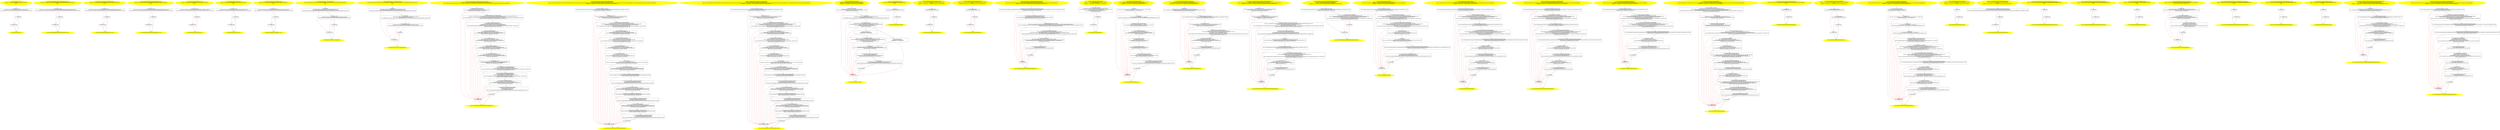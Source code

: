 /* @generated */
digraph cfg {
"org.junit.tests.experimental.max.MaxStarterTest.<init>().295a075e3ba8ae6c58a5c3e35703b293_1" [label="1: Start MaxStarterTest.<init>()\nFormals:  this:org.junit.tests.experimental.max.MaxStarterTest*\nLocals:  \n  " color=yellow style=filled]
	

	 "org.junit.tests.experimental.max.MaxStarterTest.<init>().295a075e3ba8ae6c58a5c3e35703b293_1" -> "org.junit.tests.experimental.max.MaxStarterTest.<init>().295a075e3ba8ae6c58a5c3e35703b293_4" ;
"org.junit.tests.experimental.max.MaxStarterTest.<init>().295a075e3ba8ae6c58a5c3e35703b293_2" [label="2: Exit MaxStarterTest.<init>() \n  " color=yellow style=filled]
	

"org.junit.tests.experimental.max.MaxStarterTest.<init>().295a075e3ba8ae6c58a5c3e35703b293_3" [label="3:  exceptions sink \n  " shape="box"]
	

	 "org.junit.tests.experimental.max.MaxStarterTest.<init>().295a075e3ba8ae6c58a5c3e35703b293_3" -> "org.junit.tests.experimental.max.MaxStarterTest.<init>().295a075e3ba8ae6c58a5c3e35703b293_2" ;
"org.junit.tests.experimental.max.MaxStarterTest.<init>().295a075e3ba8ae6c58a5c3e35703b293_4" [label="4:  Call Object.<init>() \n   n$0=*&this:org.junit.tests.experimental.max.MaxStarterTest* [line 31]\n  n$1=_fun_Object.<init>()(n$0:org.junit.tests.experimental.max.MaxStarterTest*) [line 31]\n " shape="box"]
	

	 "org.junit.tests.experimental.max.MaxStarterTest.<init>().295a075e3ba8ae6c58a5c3e35703b293_4" -> "org.junit.tests.experimental.max.MaxStarterTest.<init>().295a075e3ba8ae6c58a5c3e35703b293_5" ;
	 "org.junit.tests.experimental.max.MaxStarterTest.<init>().295a075e3ba8ae6c58a5c3e35703b293_4" -> "org.junit.tests.experimental.max.MaxStarterTest.<init>().295a075e3ba8ae6c58a5c3e35703b293_3" [color="red" ];
"org.junit.tests.experimental.max.MaxStarterTest.<init>().295a075e3ba8ae6c58a5c3e35703b293_5" [label="5:  method_body \n  " shape="box"]
	

	 "org.junit.tests.experimental.max.MaxStarterTest.<init>().295a075e3ba8ae6c58a5c3e35703b293_5" -> "org.junit.tests.experimental.max.MaxStarterTest.<init>().295a075e3ba8ae6c58a5c3e35703b293_2" ;
	 "org.junit.tests.experimental.max.MaxStarterTest.<init>().295a075e3ba8ae6c58a5c3e35703b293_5" -> "org.junit.tests.experimental.max.MaxStarterTest.<init>().295a075e3ba8ae6c58a5c3e35703b293_3" [color="red" ];
"org.junit.tests.experimental.max.MaxStarterTest$HalfMalformedJUnit38TestMethod.<init>().46d56a5c5aa3bd0c7d15f8d84d1fc043_1" [label="1: Start MaxStarterTest$HalfMalformedJUnit38TestMethod.<init>()\nFormals:  this:org.junit.tests.experimental.max.MaxStarterTest$HalfMalformedJUnit38TestMethod*\nLocals:  \n  " color=yellow style=filled]
	

	 "org.junit.tests.experimental.max.MaxStarterTest$HalfMalformedJUnit38TestMethod.<init>().46d56a5c5aa3bd0c7d15f8d84d1fc043_1" -> "org.junit.tests.experimental.max.MaxStarterTest$HalfMalformedJUnit38TestMethod.<init>().46d56a5c5aa3bd0c7d15f8d84d1fc043_4" ;
"org.junit.tests.experimental.max.MaxStarterTest$HalfMalformedJUnit38TestMethod.<init>().46d56a5c5aa3bd0c7d15f8d84d1fc043_2" [label="2: Exit MaxStarterTest$HalfMalformedJUnit38TestMethod.<init>() \n  " color=yellow style=filled]
	

"org.junit.tests.experimental.max.MaxStarterTest$HalfMalformedJUnit38TestMethod.<init>().46d56a5c5aa3bd0c7d15f8d84d1fc043_3" [label="3:  exceptions sink \n  " shape="box"]
	

	 "org.junit.tests.experimental.max.MaxStarterTest$HalfMalformedJUnit38TestMethod.<init>().46d56a5c5aa3bd0c7d15f8d84d1fc043_3" -> "org.junit.tests.experimental.max.MaxStarterTest$HalfMalformedJUnit38TestMethod.<init>().46d56a5c5aa3bd0c7d15f8d84d1fc043_2" ;
"org.junit.tests.experimental.max.MaxStarterTest$HalfMalformedJUnit38TestMethod.<init>().46d56a5c5aa3bd0c7d15f8d84d1fc043_4" [label="4:  Call TestCase.<init>() \n   n$0=*&this:org.junit.tests.experimental.max.MaxStarterTest$HalfMalformedJUnit38TestMethod* [line 264]\n  n$1=_fun_TestCase.<init>()(n$0:org.junit.tests.experimental.max.MaxStarterTest$HalfMalformedJUnit38TestMethod*) [line 264]\n " shape="box"]
	

	 "org.junit.tests.experimental.max.MaxStarterTest$HalfMalformedJUnit38TestMethod.<init>().46d56a5c5aa3bd0c7d15f8d84d1fc043_4" -> "org.junit.tests.experimental.max.MaxStarterTest$HalfMalformedJUnit38TestMethod.<init>().46d56a5c5aa3bd0c7d15f8d84d1fc043_5" ;
	 "org.junit.tests.experimental.max.MaxStarterTest$HalfMalformedJUnit38TestMethod.<init>().46d56a5c5aa3bd0c7d15f8d84d1fc043_4" -> "org.junit.tests.experimental.max.MaxStarterTest$HalfMalformedJUnit38TestMethod.<init>().46d56a5c5aa3bd0c7d15f8d84d1fc043_3" [color="red" ];
"org.junit.tests.experimental.max.MaxStarterTest$HalfMalformedJUnit38TestMethod.<init>().46d56a5c5aa3bd0c7d15f8d84d1fc043_5" [label="5:  method_body \n  " shape="box"]
	

	 "org.junit.tests.experimental.max.MaxStarterTest$HalfMalformedJUnit38TestMethod.<init>().46d56a5c5aa3bd0c7d15f8d84d1fc043_5" -> "org.junit.tests.experimental.max.MaxStarterTest$HalfMalformedJUnit38TestMethod.<init>().46d56a5c5aa3bd0c7d15f8d84d1fc043_2" ;
	 "org.junit.tests.experimental.max.MaxStarterTest$HalfMalformedJUnit38TestMethod.<init>().46d56a5c5aa3bd0c7d15f8d84d1fc043_5" -> "org.junit.tests.experimental.max.MaxStarterTest$HalfMalformedJUnit38TestMethod.<init>().46d56a5c5aa3bd0c7d15f8d84d1fc043_3" [color="red" ];
"org.junit.tests.experimental.max.MaxStarterTest$MalformedJUnit38Test.<init>().b8d6e75bb5fedf199368de5c2df1fe14_1" [label="1: Start MaxStarterTest$MalformedJUnit38Test.<init>()\nFormals:  this:org.junit.tests.experimental.max.MaxStarterTest$MalformedJUnit38Test*\nLocals:  \n  " color=yellow style=filled]
	

	 "org.junit.tests.experimental.max.MaxStarterTest$MalformedJUnit38Test.<init>().b8d6e75bb5fedf199368de5c2df1fe14_1" -> "org.junit.tests.experimental.max.MaxStarterTest$MalformedJUnit38Test.<init>().b8d6e75bb5fedf199368de5c2df1fe14_4" ;
"org.junit.tests.experimental.max.MaxStarterTest$MalformedJUnit38Test.<init>().b8d6e75bb5fedf199368de5c2df1fe14_2" [label="2: Exit MaxStarterTest$MalformedJUnit38Test.<init>() \n  " color=yellow style=filled]
	

"org.junit.tests.experimental.max.MaxStarterTest$MalformedJUnit38Test.<init>().b8d6e75bb5fedf199368de5c2df1fe14_3" [label="3:  exceptions sink \n  " shape="box"]
	

	 "org.junit.tests.experimental.max.MaxStarterTest$MalformedJUnit38Test.<init>().b8d6e75bb5fedf199368de5c2df1fe14_3" -> "org.junit.tests.experimental.max.MaxStarterTest$MalformedJUnit38Test.<init>().b8d6e75bb5fedf199368de5c2df1fe14_2" ;
"org.junit.tests.experimental.max.MaxStarterTest$MalformedJUnit38Test.<init>().b8d6e75bb5fedf199368de5c2df1fe14_4" [label="4:  Call Object.<init>() \n   n$0=*&this:org.junit.tests.experimental.max.MaxStarterTest$MalformedJUnit38Test* [line 231]\n  n$1=_fun_Object.<init>()(n$0:org.junit.tests.experimental.max.MaxStarterTest$MalformedJUnit38Test*) [line 231]\n " shape="box"]
	

	 "org.junit.tests.experimental.max.MaxStarterTest$MalformedJUnit38Test.<init>().b8d6e75bb5fedf199368de5c2df1fe14_4" -> "org.junit.tests.experimental.max.MaxStarterTest$MalformedJUnit38Test.<init>().b8d6e75bb5fedf199368de5c2df1fe14_5" ;
	 "org.junit.tests.experimental.max.MaxStarterTest$MalformedJUnit38Test.<init>().b8d6e75bb5fedf199368de5c2df1fe14_4" -> "org.junit.tests.experimental.max.MaxStarterTest$MalformedJUnit38Test.<init>().b8d6e75bb5fedf199368de5c2df1fe14_3" [color="red" ];
"org.junit.tests.experimental.max.MaxStarterTest$MalformedJUnit38Test.<init>().b8d6e75bb5fedf199368de5c2df1fe14_5" [label="5:  method_body \n  " shape="box"]
	

	 "org.junit.tests.experimental.max.MaxStarterTest$MalformedJUnit38Test.<init>().b8d6e75bb5fedf199368de5c2df1fe14_5" -> "org.junit.tests.experimental.max.MaxStarterTest$MalformedJUnit38Test.<init>().b8d6e75bb5fedf199368de5c2df1fe14_2" ;
	 "org.junit.tests.experimental.max.MaxStarterTest$MalformedJUnit38Test.<init>().b8d6e75bb5fedf199368de5c2df1fe14_5" -> "org.junit.tests.experimental.max.MaxStarterTest$MalformedJUnit38Test.<init>().b8d6e75bb5fedf199368de5c2df1fe14_3" [color="red" ];
"org.junit.tests.experimental.max.MaxStarterTest$MalformedJUnit38TestMethod.<init>().aaa7c1a528c00bb9439273c336fe0443_1" [label="1: Start MaxStarterTest$MalformedJUnit38TestMethod.<init>()\nFormals:  this:org.junit.tests.experimental.max.MaxStarterTest$MalformedJUnit38TestMethod*\nLocals:  \n  " color=yellow style=filled]
	

	 "org.junit.tests.experimental.max.MaxStarterTest$MalformedJUnit38TestMethod.<init>().aaa7c1a528c00bb9439273c336fe0443_1" -> "org.junit.tests.experimental.max.MaxStarterTest$MalformedJUnit38TestMethod.<init>().aaa7c1a528c00bb9439273c336fe0443_4" ;
"org.junit.tests.experimental.max.MaxStarterTest$MalformedJUnit38TestMethod.<init>().aaa7c1a528c00bb9439273c336fe0443_2" [label="2: Exit MaxStarterTest$MalformedJUnit38TestMethod.<init>() \n  " color=yellow style=filled]
	

"org.junit.tests.experimental.max.MaxStarterTest$MalformedJUnit38TestMethod.<init>().aaa7c1a528c00bb9439273c336fe0443_3" [label="3:  exceptions sink \n  " shape="box"]
	

	 "org.junit.tests.experimental.max.MaxStarterTest$MalformedJUnit38TestMethod.<init>().aaa7c1a528c00bb9439273c336fe0443_3" -> "org.junit.tests.experimental.max.MaxStarterTest$MalformedJUnit38TestMethod.<init>().aaa7c1a528c00bb9439273c336fe0443_2" ;
"org.junit.tests.experimental.max.MaxStarterTest$MalformedJUnit38TestMethod.<init>().aaa7c1a528c00bb9439273c336fe0443_4" [label="4:  Call TestCase.<init>() \n   n$0=*&this:org.junit.tests.experimental.max.MaxStarterTest$MalformedJUnit38TestMethod* [line 245]\n  n$1=_fun_TestCase.<init>()(n$0:org.junit.tests.experimental.max.MaxStarterTest$MalformedJUnit38TestMethod*) [line 245]\n " shape="box"]
	

	 "org.junit.tests.experimental.max.MaxStarterTest$MalformedJUnit38TestMethod.<init>().aaa7c1a528c00bb9439273c336fe0443_4" -> "org.junit.tests.experimental.max.MaxStarterTest$MalformedJUnit38TestMethod.<init>().aaa7c1a528c00bb9439273c336fe0443_5" ;
	 "org.junit.tests.experimental.max.MaxStarterTest$MalformedJUnit38TestMethod.<init>().aaa7c1a528c00bb9439273c336fe0443_4" -> "org.junit.tests.experimental.max.MaxStarterTest$MalformedJUnit38TestMethod.<init>().aaa7c1a528c00bb9439273c336fe0443_3" [color="red" ];
"org.junit.tests.experimental.max.MaxStarterTest$MalformedJUnit38TestMethod.<init>().aaa7c1a528c00bb9439273c336fe0443_5" [label="5:  method_body \n  " shape="box"]
	

	 "org.junit.tests.experimental.max.MaxStarterTest$MalformedJUnit38TestMethod.<init>().aaa7c1a528c00bb9439273c336fe0443_5" -> "org.junit.tests.experimental.max.MaxStarterTest$MalformedJUnit38TestMethod.<init>().aaa7c1a528c00bb9439273c336fe0443_2" ;
	 "org.junit.tests.experimental.max.MaxStarterTest$MalformedJUnit38TestMethod.<init>().aaa7c1a528c00bb9439273c336fe0443_5" -> "org.junit.tests.experimental.max.MaxStarterTest$MalformedJUnit38TestMethod.<init>().aaa7c1a528c00bb9439273c336fe0443_3" [color="red" ];
"org.junit.tests.experimental.max.MaxStarterTest$TwoOldTests.<init>().a7ee6c2ea206f15635107efa8d466688_1" [label="1: Start MaxStarterTest$TwoOldTests.<init>()\nFormals:  this:org.junit.tests.experimental.max.MaxStarterTest$TwoOldTests*\nLocals:  \n  " color=yellow style=filled]
	

	 "org.junit.tests.experimental.max.MaxStarterTest$TwoOldTests.<init>().a7ee6c2ea206f15635107efa8d466688_1" -> "org.junit.tests.experimental.max.MaxStarterTest$TwoOldTests.<init>().a7ee6c2ea206f15635107efa8d466688_4" ;
"org.junit.tests.experimental.max.MaxStarterTest$TwoOldTests.<init>().a7ee6c2ea206f15635107efa8d466688_2" [label="2: Exit MaxStarterTest$TwoOldTests.<init>() \n  " color=yellow style=filled]
	

"org.junit.tests.experimental.max.MaxStarterTest$TwoOldTests.<init>().a7ee6c2ea206f15635107efa8d466688_3" [label="3:  exceptions sink \n  " shape="box"]
	

	 "org.junit.tests.experimental.max.MaxStarterTest$TwoOldTests.<init>().a7ee6c2ea206f15635107efa8d466688_3" -> "org.junit.tests.experimental.max.MaxStarterTest$TwoOldTests.<init>().a7ee6c2ea206f15635107efa8d466688_2" ;
"org.junit.tests.experimental.max.MaxStarterTest$TwoOldTests.<init>().a7ee6c2ea206f15635107efa8d466688_4" [label="4:  Call TestCase.<init>() \n   n$0=*&this:org.junit.tests.experimental.max.MaxStarterTest$TwoOldTests* [line 181]\n  n$1=_fun_TestCase.<init>()(n$0:org.junit.tests.experimental.max.MaxStarterTest$TwoOldTests*) [line 181]\n " shape="box"]
	

	 "org.junit.tests.experimental.max.MaxStarterTest$TwoOldTests.<init>().a7ee6c2ea206f15635107efa8d466688_4" -> "org.junit.tests.experimental.max.MaxStarterTest$TwoOldTests.<init>().a7ee6c2ea206f15635107efa8d466688_5" ;
	 "org.junit.tests.experimental.max.MaxStarterTest$TwoOldTests.<init>().a7ee6c2ea206f15635107efa8d466688_4" -> "org.junit.tests.experimental.max.MaxStarterTest$TwoOldTests.<init>().a7ee6c2ea206f15635107efa8d466688_3" [color="red" ];
"org.junit.tests.experimental.max.MaxStarterTest$TwoOldTests.<init>().a7ee6c2ea206f15635107efa8d466688_5" [label="5:  method_body \n  " shape="box"]
	

	 "org.junit.tests.experimental.max.MaxStarterTest$TwoOldTests.<init>().a7ee6c2ea206f15635107efa8d466688_5" -> "org.junit.tests.experimental.max.MaxStarterTest$TwoOldTests.<init>().a7ee6c2ea206f15635107efa8d466688_2" ;
	 "org.junit.tests.experimental.max.MaxStarterTest$TwoOldTests.<init>().a7ee6c2ea206f15635107efa8d466688_5" -> "org.junit.tests.experimental.max.MaxStarterTest$TwoOldTests.<init>().a7ee6c2ea206f15635107efa8d466688_3" [color="red" ];
"org.junit.tests.experimental.max.MaxStarterTest$TwoTests.<init>().f813ce914e6d1e1f96b4a74f8e30d54f_1" [label="1: Start MaxStarterTest$TwoTests.<init>()\nFormals:  this:org.junit.tests.experimental.max.MaxStarterTest$TwoTests*\nLocals:  \n  " color=yellow style=filled]
	

	 "org.junit.tests.experimental.max.MaxStarterTest$TwoTests.<init>().f813ce914e6d1e1f96b4a74f8e30d54f_1" -> "org.junit.tests.experimental.max.MaxStarterTest$TwoTests.<init>().f813ce914e6d1e1f96b4a74f8e30d54f_4" ;
"org.junit.tests.experimental.max.MaxStarterTest$TwoTests.<init>().f813ce914e6d1e1f96b4a74f8e30d54f_2" [label="2: Exit MaxStarterTest$TwoTests.<init>() \n  " color=yellow style=filled]
	

"org.junit.tests.experimental.max.MaxStarterTest$TwoTests.<init>().f813ce914e6d1e1f96b4a74f8e30d54f_3" [label="3:  exceptions sink \n  " shape="box"]
	

	 "org.junit.tests.experimental.max.MaxStarterTest$TwoTests.<init>().f813ce914e6d1e1f96b4a74f8e30d54f_3" -> "org.junit.tests.experimental.max.MaxStarterTest$TwoTests.<init>().f813ce914e6d1e1f96b4a74f8e30d54f_2" ;
"org.junit.tests.experimental.max.MaxStarterTest$TwoTests.<init>().f813ce914e6d1e1f96b4a74f8e30d54f_4" [label="4:  Call Object.<init>() \n   n$0=*&this:org.junit.tests.experimental.max.MaxStarterTest$TwoTests* [line 50]\n  n$1=_fun_Object.<init>()(n$0:org.junit.tests.experimental.max.MaxStarterTest$TwoTests*) [line 50]\n " shape="box"]
	

	 "org.junit.tests.experimental.max.MaxStarterTest$TwoTests.<init>().f813ce914e6d1e1f96b4a74f8e30d54f_4" -> "org.junit.tests.experimental.max.MaxStarterTest$TwoTests.<init>().f813ce914e6d1e1f96b4a74f8e30d54f_5" ;
	 "org.junit.tests.experimental.max.MaxStarterTest$TwoTests.<init>().f813ce914e6d1e1f96b4a74f8e30d54f_4" -> "org.junit.tests.experimental.max.MaxStarterTest$TwoTests.<init>().f813ce914e6d1e1f96b4a74f8e30d54f_3" [color="red" ];
"org.junit.tests.experimental.max.MaxStarterTest$TwoTests.<init>().f813ce914e6d1e1f96b4a74f8e30d54f_5" [label="5:  method_body \n  " shape="box"]
	

	 "org.junit.tests.experimental.max.MaxStarterTest$TwoTests.<init>().f813ce914e6d1e1f96b4a74f8e30d54f_5" -> "org.junit.tests.experimental.max.MaxStarterTest$TwoTests.<init>().f813ce914e6d1e1f96b4a74f8e30d54f_2" ;
	 "org.junit.tests.experimental.max.MaxStarterTest$TwoTests.<init>().f813ce914e6d1e1f96b4a74f8e30d54f_5" -> "org.junit.tests.experimental.max.MaxStarterTest$TwoTests.<init>().f813ce914e6d1e1f96b4a74f8e30d54f_3" [color="red" ];
"org.junit.tests.experimental.max.MaxStarterTest$TwoUnEqualTests.<init>().1858d4c9747471094f5d5b13928d212d_1" [label="1: Start MaxStarterTest$TwoUnEqualTests.<init>()\nFormals:  this:org.junit.tests.experimental.max.MaxStarterTest$TwoUnEqualTests*\nLocals:  \n  " color=yellow style=filled]
	

	 "org.junit.tests.experimental.max.MaxStarterTest$TwoUnEqualTests.<init>().1858d4c9747471094f5d5b13928d212d_1" -> "org.junit.tests.experimental.max.MaxStarterTest$TwoUnEqualTests.<init>().1858d4c9747471094f5d5b13928d212d_4" ;
"org.junit.tests.experimental.max.MaxStarterTest$TwoUnEqualTests.<init>().1858d4c9747471094f5d5b13928d212d_2" [label="2: Exit MaxStarterTest$TwoUnEqualTests.<init>() \n  " color=yellow style=filled]
	

"org.junit.tests.experimental.max.MaxStarterTest$TwoUnEqualTests.<init>().1858d4c9747471094f5d5b13928d212d_3" [label="3:  exceptions sink \n  " shape="box"]
	

	 "org.junit.tests.experimental.max.MaxStarterTest$TwoUnEqualTests.<init>().1858d4c9747471094f5d5b13928d212d_3" -> "org.junit.tests.experimental.max.MaxStarterTest$TwoUnEqualTests.<init>().1858d4c9747471094f5d5b13928d212d_2" ;
"org.junit.tests.experimental.max.MaxStarterTest$TwoUnEqualTests.<init>().1858d4c9747471094f5d5b13928d212d_4" [label="4:  Call Object.<init>() \n   n$0=*&this:org.junit.tests.experimental.max.MaxStarterTest$TwoUnEqualTests* [line 125]\n  n$1=_fun_Object.<init>()(n$0:org.junit.tests.experimental.max.MaxStarterTest$TwoUnEqualTests*) [line 125]\n " shape="box"]
	

	 "org.junit.tests.experimental.max.MaxStarterTest$TwoUnEqualTests.<init>().1858d4c9747471094f5d5b13928d212d_4" -> "org.junit.tests.experimental.max.MaxStarterTest$TwoUnEqualTests.<init>().1858d4c9747471094f5d5b13928d212d_5" ;
	 "org.junit.tests.experimental.max.MaxStarterTest$TwoUnEqualTests.<init>().1858d4c9747471094f5d5b13928d212d_4" -> "org.junit.tests.experimental.max.MaxStarterTest$TwoUnEqualTests.<init>().1858d4c9747471094f5d5b13928d212d_3" [color="red" ];
"org.junit.tests.experimental.max.MaxStarterTest$TwoUnEqualTests.<init>().1858d4c9747471094f5d5b13928d212d_5" [label="5:  method_body \n  " shape="box"]
	

	 "org.junit.tests.experimental.max.MaxStarterTest$TwoUnEqualTests.<init>().1858d4c9747471094f5d5b13928d212d_5" -> "org.junit.tests.experimental.max.MaxStarterTest$TwoUnEqualTests.<init>().1858d4c9747471094f5d5b13928d212d_2" ;
	 "org.junit.tests.experimental.max.MaxStarterTest$TwoUnEqualTests.<init>().1858d4c9747471094f5d5b13928d212d_5" -> "org.junit.tests.experimental.max.MaxStarterTest$TwoUnEqualTests.<init>().1858d4c9747471094f5d5b13928d212d_3" [color="red" ];
"org.junit.tests.experimental.max.MaxStarterTest$2.<init>(org.junit.tests.experimental.max.MaxStarter.0cbe10c604c8c8cdbfec7236f49dbe48_1" [label="1: Start MaxStarterTest$2.<init>(MaxStarterTest)\nFormals:  this:org.junit.tests.experimental.max.MaxStarterTest$2* this$0:org.junit.tests.experimental.max.MaxStarterTest*\nLocals:  \n  " color=yellow style=filled]
	

	 "org.junit.tests.experimental.max.MaxStarterTest$2.<init>(org.junit.tests.experimental.max.MaxStarter.0cbe10c604c8c8cdbfec7236f49dbe48_1" -> "org.junit.tests.experimental.max.MaxStarterTest$2.<init>(org.junit.tests.experimental.max.MaxStarter.0cbe10c604c8c8cdbfec7236f49dbe48_4" ;
"org.junit.tests.experimental.max.MaxStarterTest$2.<init>(org.junit.tests.experimental.max.MaxStarter.0cbe10c604c8c8cdbfec7236f49dbe48_2" [label="2: Exit MaxStarterTest$2.<init>(MaxStarterTest) \n  " color=yellow style=filled]
	

"org.junit.tests.experimental.max.MaxStarterTest$2.<init>(org.junit.tests.experimental.max.MaxStarter.0cbe10c604c8c8cdbfec7236f49dbe48_3" [label="3:  exceptions sink \n  " shape="box"]
	

	 "org.junit.tests.experimental.max.MaxStarterTest$2.<init>(org.junit.tests.experimental.max.MaxStarter.0cbe10c604c8c8cdbfec7236f49dbe48_3" -> "org.junit.tests.experimental.max.MaxStarterTest$2.<init>(org.junit.tests.experimental.max.MaxStarter.0cbe10c604c8c8cdbfec7236f49dbe48_2" ;
"org.junit.tests.experimental.max.MaxStarterTest$2.<init>(org.junit.tests.experimental.max.MaxStarter.0cbe10c604c8c8cdbfec7236f49dbe48_4" [label="4:  method_body \n   n$0=*&this:org.junit.tests.experimental.max.MaxStarterTest$2* [line 213]\n  n$1=*&this$0:org.junit.tests.experimental.max.MaxStarterTest* [line 213]\n  *n$0.this$0:org.junit.tests.experimental.max.MaxStarterTest$2(root org.junit.tests.experimental.max.MaxStarterTest$2)=n$1 [line 213]\n " shape="box"]
	

	 "org.junit.tests.experimental.max.MaxStarterTest$2.<init>(org.junit.tests.experimental.max.MaxStarter.0cbe10c604c8c8cdbfec7236f49dbe48_4" -> "org.junit.tests.experimental.max.MaxStarterTest$2.<init>(org.junit.tests.experimental.max.MaxStarter.0cbe10c604c8c8cdbfec7236f49dbe48_5" ;
	 "org.junit.tests.experimental.max.MaxStarterTest$2.<init>(org.junit.tests.experimental.max.MaxStarter.0cbe10c604c8c8cdbfec7236f49dbe48_4" -> "org.junit.tests.experimental.max.MaxStarterTest$2.<init>(org.junit.tests.experimental.max.MaxStarter.0cbe10c604c8c8cdbfec7236f49dbe48_3" [color="red" ];
"org.junit.tests.experimental.max.MaxStarterTest$2.<init>(org.junit.tests.experimental.max.MaxStarter.0cbe10c604c8c8cdbfec7236f49dbe48_5" [label="5:  Call Filter.<init>() \n   n$2=*&this:org.junit.tests.experimental.max.MaxStarterTest$2* [line 213]\n  n$3=_fun_Filter.<init>()(n$2:org.junit.tests.experimental.max.MaxStarterTest$2*) [line 213]\n " shape="box"]
	

	 "org.junit.tests.experimental.max.MaxStarterTest$2.<init>(org.junit.tests.experimental.max.MaxStarter.0cbe10c604c8c8cdbfec7236f49dbe48_5" -> "org.junit.tests.experimental.max.MaxStarterTest$2.<init>(org.junit.tests.experimental.max.MaxStarter.0cbe10c604c8c8cdbfec7236f49dbe48_6" ;
	 "org.junit.tests.experimental.max.MaxStarterTest$2.<init>(org.junit.tests.experimental.max.MaxStarter.0cbe10c604c8c8cdbfec7236f49dbe48_5" -> "org.junit.tests.experimental.max.MaxStarterTest$2.<init>(org.junit.tests.experimental.max.MaxStarter.0cbe10c604c8c8cdbfec7236f49dbe48_3" [color="red" ];
"org.junit.tests.experimental.max.MaxStarterTest$2.<init>(org.junit.tests.experimental.max.MaxStarter.0cbe10c604c8c8cdbfec7236f49dbe48_6" [label="6:  method_body \n  " shape="box"]
	

	 "org.junit.tests.experimental.max.MaxStarterTest$2.<init>(org.junit.tests.experimental.max.MaxStarter.0cbe10c604c8c8cdbfec7236f49dbe48_6" -> "org.junit.tests.experimental.max.MaxStarterTest$2.<init>(org.junit.tests.experimental.max.MaxStarter.0cbe10c604c8c8cdbfec7236f49dbe48_2" ;
	 "org.junit.tests.experimental.max.MaxStarterTest$2.<init>(org.junit.tests.experimental.max.MaxStarter.0cbe10c604c8c8cdbfec7236f49dbe48_6" -> "org.junit.tests.experimental.max.MaxStarterTest$2.<init>(org.junit.tests.experimental.max.MaxStarter.0cbe10c604c8c8cdbfec7236f49dbe48_3" [color="red" ];
"org.junit.tests.experimental.max.MaxStarterTest$1.<init>(org.junit.tests.experimental.max.MaxStarter.2f542b5ea5a7f480b89d9568b44e4e8d_1" [label="1: Start MaxStarterTest$1.<init>(MaxStarterTest,List)\nFormals:  this:org.junit.tests.experimental.max.MaxStarterTest$1* this$0:org.junit.tests.experimental.max.MaxStarterTest* $bcvar2:java.util.List*\nLocals:  \n  " color=yellow style=filled]
	

	 "org.junit.tests.experimental.max.MaxStarterTest$1.<init>(org.junit.tests.experimental.max.MaxStarter.2f542b5ea5a7f480b89d9568b44e4e8d_1" -> "org.junit.tests.experimental.max.MaxStarterTest$1.<init>(org.junit.tests.experimental.max.MaxStarter.2f542b5ea5a7f480b89d9568b44e4e8d_4" ;
"org.junit.tests.experimental.max.MaxStarterTest$1.<init>(org.junit.tests.experimental.max.MaxStarter.2f542b5ea5a7f480b89d9568b44e4e8d_2" [label="2: Exit MaxStarterTest$1.<init>(MaxStarterTest,List) \n  " color=yellow style=filled]
	

"org.junit.tests.experimental.max.MaxStarterTest$1.<init>(org.junit.tests.experimental.max.MaxStarter.2f542b5ea5a7f480b89d9568b44e4e8d_3" [label="3:  exceptions sink \n  " shape="box"]
	

	 "org.junit.tests.experimental.max.MaxStarterTest$1.<init>(org.junit.tests.experimental.max.MaxStarter.2f542b5ea5a7f480b89d9568b44e4e8d_3" -> "org.junit.tests.experimental.max.MaxStarterTest$1.<init>(org.junit.tests.experimental.max.MaxStarter.2f542b5ea5a7f480b89d9568b44e4e8d_2" ;
"org.junit.tests.experimental.max.MaxStarterTest$1.<init>(org.junit.tests.experimental.max.MaxStarter.2f542b5ea5a7f480b89d9568b44e4e8d_4" [label="4:  method_body \n   n$0=*&this:org.junit.tests.experimental.max.MaxStarterTest$1* [line 164]\n  n$1=*&this$0:org.junit.tests.experimental.max.MaxStarterTest* [line 164]\n  *n$0.this$0:org.junit.tests.experimental.max.MaxStarterTest$1(root org.junit.tests.experimental.max.MaxStarterTest$1)=n$1 [line 164]\n " shape="box"]
	

	 "org.junit.tests.experimental.max.MaxStarterTest$1.<init>(org.junit.tests.experimental.max.MaxStarter.2f542b5ea5a7f480b89d9568b44e4e8d_4" -> "org.junit.tests.experimental.max.MaxStarterTest$1.<init>(org.junit.tests.experimental.max.MaxStarter.2f542b5ea5a7f480b89d9568b44e4e8d_5" ;
	 "org.junit.tests.experimental.max.MaxStarterTest$1.<init>(org.junit.tests.experimental.max.MaxStarter.2f542b5ea5a7f480b89d9568b44e4e8d_4" -> "org.junit.tests.experimental.max.MaxStarterTest$1.<init>(org.junit.tests.experimental.max.MaxStarter.2f542b5ea5a7f480b89d9568b44e4e8d_3" [color="red" ];
"org.junit.tests.experimental.max.MaxStarterTest$1.<init>(org.junit.tests.experimental.max.MaxStarter.2f542b5ea5a7f480b89d9568b44e4e8d_5" [label="5:  method_body \n   n$2=*&this:org.junit.tests.experimental.max.MaxStarterTest$1* [line 164]\n  n$3=*&$bcvar2:java.util.List* [line 164]\n  *n$2.val$failures:org.junit.tests.experimental.max.MaxStarterTest$1(root org.junit.tests.experimental.max.MaxStarterTest$1)=n$3 [line 164]\n " shape="box"]
	

	 "org.junit.tests.experimental.max.MaxStarterTest$1.<init>(org.junit.tests.experimental.max.MaxStarter.2f542b5ea5a7f480b89d9568b44e4e8d_5" -> "org.junit.tests.experimental.max.MaxStarterTest$1.<init>(org.junit.tests.experimental.max.MaxStarter.2f542b5ea5a7f480b89d9568b44e4e8d_6" ;
	 "org.junit.tests.experimental.max.MaxStarterTest$1.<init>(org.junit.tests.experimental.max.MaxStarter.2f542b5ea5a7f480b89d9568b44e4e8d_5" -> "org.junit.tests.experimental.max.MaxStarterTest$1.<init>(org.junit.tests.experimental.max.MaxStarter.2f542b5ea5a7f480b89d9568b44e4e8d_3" [color="red" ];
"org.junit.tests.experimental.max.MaxStarterTest$1.<init>(org.junit.tests.experimental.max.MaxStarter.2f542b5ea5a7f480b89d9568b44e4e8d_6" [label="6:  Call RunListener.<init>() \n   n$4=*&this:org.junit.tests.experimental.max.MaxStarterTest$1* [line 164]\n  n$5=_fun_RunListener.<init>()(n$4:org.junit.tests.experimental.max.MaxStarterTest$1*) [line 164]\n " shape="box"]
	

	 "org.junit.tests.experimental.max.MaxStarterTest$1.<init>(org.junit.tests.experimental.max.MaxStarter.2f542b5ea5a7f480b89d9568b44e4e8d_6" -> "org.junit.tests.experimental.max.MaxStarterTest$1.<init>(org.junit.tests.experimental.max.MaxStarter.2f542b5ea5a7f480b89d9568b44e4e8d_7" ;
	 "org.junit.tests.experimental.max.MaxStarterTest$1.<init>(org.junit.tests.experimental.max.MaxStarter.2f542b5ea5a7f480b89d9568b44e4e8d_6" -> "org.junit.tests.experimental.max.MaxStarterTest$1.<init>(org.junit.tests.experimental.max.MaxStarter.2f542b5ea5a7f480b89d9568b44e4e8d_3" [color="red" ];
"org.junit.tests.experimental.max.MaxStarterTest$1.<init>(org.junit.tests.experimental.max.MaxStarter.2f542b5ea5a7f480b89d9568b44e4e8d_7" [label="7:  method_body \n  " shape="box"]
	

	 "org.junit.tests.experimental.max.MaxStarterTest$1.<init>(org.junit.tests.experimental.max.MaxStarter.2f542b5ea5a7f480b89d9568b44e4e8d_7" -> "org.junit.tests.experimental.max.MaxStarterTest$1.<init>(org.junit.tests.experimental.max.MaxStarter.2f542b5ea5a7f480b89d9568b44e4e8d_2" ;
	 "org.junit.tests.experimental.max.MaxStarterTest$1.<init>(org.junit.tests.experimental.max.MaxStarter.2f542b5ea5a7f480b89d9568b44e4e8d_7" -> "org.junit.tests.experimental.max.MaxStarterTest$1.<init>(org.junit.tests.experimental.max.MaxStarter.2f542b5ea5a7f480b89d9568b44e4e8d_3" [color="red" ];
"org.junit.tests.experimental.max.MaxStarterTest.assertFilterLeavesTestUnscathed(java.lang.Class):voi.86704bd057d0b404d96fcf1858be2aad_1" [label="1: Start void MaxStarterTest.assertFilterLeavesTestUnscathed(Class)\nFormals:  this:org.junit.tests.experimental.max.MaxStarterTest* testClass:java.lang.Class*\nLocals:  $irvar6:void $irvar5:void $irvar4:void $irvar3:void $irvar2:void $irvar1:void $irvar0:void coreCount:int filterCount:int filtered:org.junit.runner.Request* oneClass:org.junit.runner.Request* \n  " color=yellow style=filled]
	

	 "org.junit.tests.experimental.max.MaxStarterTest.assertFilterLeavesTestUnscathed(java.lang.Class):voi.86704bd057d0b404d96fcf1858be2aad_1" -> "org.junit.tests.experimental.max.MaxStarterTest.assertFilterLeavesTestUnscathed(java.lang.Class):voi.86704bd057d0b404d96fcf1858be2aad_4" ;
"org.junit.tests.experimental.max.MaxStarterTest.assertFilterLeavesTestUnscathed(java.lang.Class):voi.86704bd057d0b404d96fcf1858be2aad_2" [label="2: Exit void MaxStarterTest.assertFilterLeavesTestUnscathed(Class) \n  " color=yellow style=filled]
	

"org.junit.tests.experimental.max.MaxStarterTest.assertFilterLeavesTestUnscathed(java.lang.Class):voi.86704bd057d0b404d96fcf1858be2aad_3" [label="3:  exceptions sink \n  " shape="box"]
	

	 "org.junit.tests.experimental.max.MaxStarterTest.assertFilterLeavesTestUnscathed(java.lang.Class):voi.86704bd057d0b404d96fcf1858be2aad_3" -> "org.junit.tests.experimental.max.MaxStarterTest.assertFilterLeavesTestUnscathed(java.lang.Class):voi.86704bd057d0b404d96fcf1858be2aad_2" ;
"org.junit.tests.experimental.max.MaxStarterTest.assertFilterLeavesTestUnscathed(java.lang.Class):voi.86704bd057d0b404d96fcf1858be2aad_4" [label="4:  Call Request Request.aClass(Class) \n   n$0=*&testClass:java.lang.Class* [line 212]\n  n$1=_fun_Request Request.aClass(Class)(n$0:java.lang.Class*) [line 212]\n  *&oneClass:org.junit.runner.Request*=n$1 [line 212]\n " shape="box"]
	

	 "org.junit.tests.experimental.max.MaxStarterTest.assertFilterLeavesTestUnscathed(java.lang.Class):voi.86704bd057d0b404d96fcf1858be2aad_4" -> "org.junit.tests.experimental.max.MaxStarterTest.assertFilterLeavesTestUnscathed(java.lang.Class):voi.86704bd057d0b404d96fcf1858be2aad_5" ;
	 "org.junit.tests.experimental.max.MaxStarterTest.assertFilterLeavesTestUnscathed(java.lang.Class):voi.86704bd057d0b404d96fcf1858be2aad_4" -> "org.junit.tests.experimental.max.MaxStarterTest.assertFilterLeavesTestUnscathed(java.lang.Class):voi.86704bd057d0b404d96fcf1858be2aad_3" [color="red" ];
"org.junit.tests.experimental.max.MaxStarterTest.assertFilterLeavesTestUnscathed(java.lang.Class):voi.86704bd057d0b404d96fcf1858be2aad_5" [label="5:  Call MaxStarterTest$2.<init>(MaxStarterTest) \n   n$2=_fun___new(sizeof(t=org.junit.tests.experimental.max.MaxStarterTest$2):org.junit.tests.experimental.max.MaxStarterTest$2*) [line 213]\n  n$3=*&this:org.junit.tests.experimental.max.MaxStarterTest* [line 213]\n  n$4=_fun_MaxStarterTest$2.<init>(MaxStarterTest)(n$2:org.junit.tests.experimental.max.MaxStarterTest$2*,n$3:org.junit.tests.experimental.max.MaxStarterTest*) [line 213]\n  *&$irvar0:org.junit.tests.experimental.max.MaxStarterTest$2*=n$2 [line 213]\n " shape="box"]
	

	 "org.junit.tests.experimental.max.MaxStarterTest.assertFilterLeavesTestUnscathed(java.lang.Class):voi.86704bd057d0b404d96fcf1858be2aad_5" -> "org.junit.tests.experimental.max.MaxStarterTest.assertFilterLeavesTestUnscathed(java.lang.Class):voi.86704bd057d0b404d96fcf1858be2aad_6" ;
	 "org.junit.tests.experimental.max.MaxStarterTest.assertFilterLeavesTestUnscathed(java.lang.Class):voi.86704bd057d0b404d96fcf1858be2aad_5" -> "org.junit.tests.experimental.max.MaxStarterTest.assertFilterLeavesTestUnscathed(java.lang.Class):voi.86704bd057d0b404d96fcf1858be2aad_3" [color="red" ];
"org.junit.tests.experimental.max.MaxStarterTest.assertFilterLeavesTestUnscathed(java.lang.Class):voi.86704bd057d0b404d96fcf1858be2aad_6" [label="6:  Call Request Request.filterWith(Filter) \n   n$5=*&oneClass:org.junit.runner.Request* [line 213]\n  _=*n$5:org.junit.runner.Request*(root org.junit.runner.Request) [line 213]\n  n$7=*&$irvar0:org.junit.tests.experimental.max.MaxStarterTest$2* [line 213]\n  n$8=_fun_Request Request.filterWith(Filter)(n$5:org.junit.runner.Request*,n$7:org.junit.tests.experimental.max.MaxStarterTest$2*) virtual [line 213]\n  *&filtered:org.junit.runner.Request*=n$8 [line 213]\n " shape="box"]
	

	 "org.junit.tests.experimental.max.MaxStarterTest.assertFilterLeavesTestUnscathed(java.lang.Class):voi.86704bd057d0b404d96fcf1858be2aad_6" -> "org.junit.tests.experimental.max.MaxStarterTest.assertFilterLeavesTestUnscathed(java.lang.Class):voi.86704bd057d0b404d96fcf1858be2aad_7" ;
	 "org.junit.tests.experimental.max.MaxStarterTest.assertFilterLeavesTestUnscathed(java.lang.Class):voi.86704bd057d0b404d96fcf1858be2aad_6" -> "org.junit.tests.experimental.max.MaxStarterTest.assertFilterLeavesTestUnscathed(java.lang.Class):voi.86704bd057d0b404d96fcf1858be2aad_3" [color="red" ];
"org.junit.tests.experimental.max.MaxStarterTest.assertFilterLeavesTestUnscathed(java.lang.Class):voi.86704bd057d0b404d96fcf1858be2aad_7" [label="7:  Call Runner Request.getRunner() \n   n$9=*&filtered:org.junit.runner.Request* [line 225]\n  _=*n$9:org.junit.runner.Request*(root org.junit.runner.Request) [line 225]\n  n$11=_fun_Runner Request.getRunner()(n$9:org.junit.runner.Request*) virtual [line 225]\n  *&$irvar1:org.junit.runner.Runner*=n$11 [line 225]\n " shape="box"]
	

	 "org.junit.tests.experimental.max.MaxStarterTest.assertFilterLeavesTestUnscathed(java.lang.Class):voi.86704bd057d0b404d96fcf1858be2aad_7" -> "org.junit.tests.experimental.max.MaxStarterTest.assertFilterLeavesTestUnscathed(java.lang.Class):voi.86704bd057d0b404d96fcf1858be2aad_8" ;
	 "org.junit.tests.experimental.max.MaxStarterTest.assertFilterLeavesTestUnscathed(java.lang.Class):voi.86704bd057d0b404d96fcf1858be2aad_7" -> "org.junit.tests.experimental.max.MaxStarterTest.assertFilterLeavesTestUnscathed(java.lang.Class):voi.86704bd057d0b404d96fcf1858be2aad_3" [color="red" ];
"org.junit.tests.experimental.max.MaxStarterTest.assertFilterLeavesTestUnscathed(java.lang.Class):voi.86704bd057d0b404d96fcf1858be2aad_8" [label="8:  Call int Runner.testCount() \n   n$12=*&$irvar1:org.junit.runner.Runner* [line 225]\n  _=*n$12:org.junit.runner.Runner*(root org.junit.runner.Runner) [line 225]\n  n$14=_fun_int Runner.testCount()(n$12:org.junit.runner.Runner*) virtual [line 225]\n  *&filterCount:int=n$14 [line 225]\n " shape="box"]
	

	 "org.junit.tests.experimental.max.MaxStarterTest.assertFilterLeavesTestUnscathed(java.lang.Class):voi.86704bd057d0b404d96fcf1858be2aad_8" -> "org.junit.tests.experimental.max.MaxStarterTest.assertFilterLeavesTestUnscathed(java.lang.Class):voi.86704bd057d0b404d96fcf1858be2aad_9" ;
	 "org.junit.tests.experimental.max.MaxStarterTest.assertFilterLeavesTestUnscathed(java.lang.Class):voi.86704bd057d0b404d96fcf1858be2aad_8" -> "org.junit.tests.experimental.max.MaxStarterTest.assertFilterLeavesTestUnscathed(java.lang.Class):voi.86704bd057d0b404d96fcf1858be2aad_3" [color="red" ];
"org.junit.tests.experimental.max.MaxStarterTest.assertFilterLeavesTestUnscathed(java.lang.Class):voi.86704bd057d0b404d96fcf1858be2aad_9" [label="9:  Call Runner Request.getRunner() \n   n$15=*&oneClass:org.junit.runner.Request* [line 226]\n  _=*n$15:org.junit.runner.Request*(root org.junit.runner.Request) [line 226]\n  n$17=_fun_Runner Request.getRunner()(n$15:org.junit.runner.Request*) virtual [line 226]\n  *&$irvar2:org.junit.runner.Runner*=n$17 [line 226]\n " shape="box"]
	

	 "org.junit.tests.experimental.max.MaxStarterTest.assertFilterLeavesTestUnscathed(java.lang.Class):voi.86704bd057d0b404d96fcf1858be2aad_9" -> "org.junit.tests.experimental.max.MaxStarterTest.assertFilterLeavesTestUnscathed(java.lang.Class):voi.86704bd057d0b404d96fcf1858be2aad_10" ;
	 "org.junit.tests.experimental.max.MaxStarterTest.assertFilterLeavesTestUnscathed(java.lang.Class):voi.86704bd057d0b404d96fcf1858be2aad_9" -> "org.junit.tests.experimental.max.MaxStarterTest.assertFilterLeavesTestUnscathed(java.lang.Class):voi.86704bd057d0b404d96fcf1858be2aad_3" [color="red" ];
"org.junit.tests.experimental.max.MaxStarterTest.assertFilterLeavesTestUnscathed(java.lang.Class):voi.86704bd057d0b404d96fcf1858be2aad_10" [label="10:  Call int Runner.testCount() \n   n$18=*&$irvar2:org.junit.runner.Runner* [line 226]\n  _=*n$18:org.junit.runner.Runner*(root org.junit.runner.Runner) [line 226]\n  n$20=_fun_int Runner.testCount()(n$18:org.junit.runner.Runner*) virtual [line 226]\n  *&coreCount:int=n$20 [line 226]\n " shape="box"]
	

	 "org.junit.tests.experimental.max.MaxStarterTest.assertFilterLeavesTestUnscathed(java.lang.Class):voi.86704bd057d0b404d96fcf1858be2aad_10" -> "org.junit.tests.experimental.max.MaxStarterTest.assertFilterLeavesTestUnscathed(java.lang.Class):voi.86704bd057d0b404d96fcf1858be2aad_11" ;
	 "org.junit.tests.experimental.max.MaxStarterTest.assertFilterLeavesTestUnscathed(java.lang.Class):voi.86704bd057d0b404d96fcf1858be2aad_10" -> "org.junit.tests.experimental.max.MaxStarterTest.assertFilterLeavesTestUnscathed(java.lang.Class):voi.86704bd057d0b404d96fcf1858be2aad_3" [color="red" ];
"org.junit.tests.experimental.max.MaxStarterTest.assertFilterLeavesTestUnscathed(java.lang.Class):voi.86704bd057d0b404d96fcf1858be2aad_11" [label="11:  Call StringBuilder.<init>() \n   n$21=_fun___new(sizeof(t=java.lang.StringBuilder):java.lang.StringBuilder*) [line 227]\n  n$22=_fun_StringBuilder.<init>()(n$21:java.lang.StringBuilder*) [line 227]\n  *&$irvar3:java.lang.StringBuilder*=n$21 [line 227]\n " shape="box"]
	

	 "org.junit.tests.experimental.max.MaxStarterTest.assertFilterLeavesTestUnscathed(java.lang.Class):voi.86704bd057d0b404d96fcf1858be2aad_11" -> "org.junit.tests.experimental.max.MaxStarterTest.assertFilterLeavesTestUnscathed(java.lang.Class):voi.86704bd057d0b404d96fcf1858be2aad_12" ;
	 "org.junit.tests.experimental.max.MaxStarterTest.assertFilterLeavesTestUnscathed(java.lang.Class):voi.86704bd057d0b404d96fcf1858be2aad_11" -> "org.junit.tests.experimental.max.MaxStarterTest.assertFilterLeavesTestUnscathed(java.lang.Class):voi.86704bd057d0b404d96fcf1858be2aad_3" [color="red" ];
"org.junit.tests.experimental.max.MaxStarterTest.assertFilterLeavesTestUnscathed(java.lang.Class):voi.86704bd057d0b404d96fcf1858be2aad_12" [label="12:  Call StringBuilder StringBuilder.append(String) \n   n$23=*&$irvar3:java.lang.StringBuilder* [line 227]\n  _=*n$23:java.lang.StringBuilder*(root java.lang.StringBuilder) [line 227]\n  n$25=_fun_StringBuilder StringBuilder.append(String)(n$23:java.lang.StringBuilder*,\"Counts match up in \":java.lang.Object*) virtual [line 227]\n  *&$irvar4:java.lang.StringBuilder*=n$25 [line 227]\n " shape="box"]
	

	 "org.junit.tests.experimental.max.MaxStarterTest.assertFilterLeavesTestUnscathed(java.lang.Class):voi.86704bd057d0b404d96fcf1858be2aad_12" -> "org.junit.tests.experimental.max.MaxStarterTest.assertFilterLeavesTestUnscathed(java.lang.Class):voi.86704bd057d0b404d96fcf1858be2aad_13" ;
	 "org.junit.tests.experimental.max.MaxStarterTest.assertFilterLeavesTestUnscathed(java.lang.Class):voi.86704bd057d0b404d96fcf1858be2aad_12" -> "org.junit.tests.experimental.max.MaxStarterTest.assertFilterLeavesTestUnscathed(java.lang.Class):voi.86704bd057d0b404d96fcf1858be2aad_3" [color="red" ];
"org.junit.tests.experimental.max.MaxStarterTest.assertFilterLeavesTestUnscathed(java.lang.Class):voi.86704bd057d0b404d96fcf1858be2aad_13" [label="13:  Call StringBuilder StringBuilder.append(Object) \n   n$26=*&$irvar4:java.lang.StringBuilder* [line 227]\n  _=*n$26:java.lang.StringBuilder*(root java.lang.StringBuilder) [line 227]\n  n$28=*&testClass:java.lang.Class* [line 227]\n  n$29=_fun_StringBuilder StringBuilder.append(Object)(n$26:java.lang.StringBuilder*,n$28:java.lang.Class*) virtual [line 227]\n  *&$irvar5:java.lang.StringBuilder*=n$29 [line 227]\n " shape="box"]
	

	 "org.junit.tests.experimental.max.MaxStarterTest.assertFilterLeavesTestUnscathed(java.lang.Class):voi.86704bd057d0b404d96fcf1858be2aad_13" -> "org.junit.tests.experimental.max.MaxStarterTest.assertFilterLeavesTestUnscathed(java.lang.Class):voi.86704bd057d0b404d96fcf1858be2aad_14" ;
	 "org.junit.tests.experimental.max.MaxStarterTest.assertFilterLeavesTestUnscathed(java.lang.Class):voi.86704bd057d0b404d96fcf1858be2aad_13" -> "org.junit.tests.experimental.max.MaxStarterTest.assertFilterLeavesTestUnscathed(java.lang.Class):voi.86704bd057d0b404d96fcf1858be2aad_3" [color="red" ];
"org.junit.tests.experimental.max.MaxStarterTest.assertFilterLeavesTestUnscathed(java.lang.Class):voi.86704bd057d0b404d96fcf1858be2aad_14" [label="14:  Call String StringBuilder.toString() \n   n$30=*&$irvar5:java.lang.StringBuilder* [line 227]\n  _=*n$30:java.lang.StringBuilder*(root java.lang.StringBuilder) [line 227]\n  n$32=_fun_String StringBuilder.toString()(n$30:java.lang.StringBuilder*) virtual [line 227]\n  *&$irvar6:java.lang.String*=n$32 [line 227]\n " shape="box"]
	

	 "org.junit.tests.experimental.max.MaxStarterTest.assertFilterLeavesTestUnscathed(java.lang.Class):voi.86704bd057d0b404d96fcf1858be2aad_14" -> "org.junit.tests.experimental.max.MaxStarterTest.assertFilterLeavesTestUnscathed(java.lang.Class):voi.86704bd057d0b404d96fcf1858be2aad_15" ;
	 "org.junit.tests.experimental.max.MaxStarterTest.assertFilterLeavesTestUnscathed(java.lang.Class):voi.86704bd057d0b404d96fcf1858be2aad_14" -> "org.junit.tests.experimental.max.MaxStarterTest.assertFilterLeavesTestUnscathed(java.lang.Class):voi.86704bd057d0b404d96fcf1858be2aad_3" [color="red" ];
"org.junit.tests.experimental.max.MaxStarterTest.assertFilterLeavesTestUnscathed(java.lang.Class):voi.86704bd057d0b404d96fcf1858be2aad_15" [label="15:  Call void Assert.assertEquals(String,long,long) \n   n$33=*&$irvar6:java.lang.String* [line 227]\n  n$34=*&coreCount:int [line 227]\n  n$35=*&filterCount:int [line 227]\n  n$36=_fun_void Assert.assertEquals(String,long,long)(n$33:java.lang.String*,(long)n$34:long,(long)n$35:long) [line 227]\n " shape="box"]
	

	 "org.junit.tests.experimental.max.MaxStarterTest.assertFilterLeavesTestUnscathed(java.lang.Class):voi.86704bd057d0b404d96fcf1858be2aad_15" -> "org.junit.tests.experimental.max.MaxStarterTest.assertFilterLeavesTestUnscathed(java.lang.Class):voi.86704bd057d0b404d96fcf1858be2aad_16" ;
	 "org.junit.tests.experimental.max.MaxStarterTest.assertFilterLeavesTestUnscathed(java.lang.Class):voi.86704bd057d0b404d96fcf1858be2aad_15" -> "org.junit.tests.experimental.max.MaxStarterTest.assertFilterLeavesTestUnscathed(java.lang.Class):voi.86704bd057d0b404d96fcf1858be2aad_3" [color="red" ];
"org.junit.tests.experimental.max.MaxStarterTest.assertFilterLeavesTestUnscathed(java.lang.Class):voi.86704bd057d0b404d96fcf1858be2aad_16" [label="16:  method_body \n  " shape="box"]
	

	 "org.junit.tests.experimental.max.MaxStarterTest.assertFilterLeavesTestUnscathed(java.lang.Class):voi.86704bd057d0b404d96fcf1858be2aad_16" -> "org.junit.tests.experimental.max.MaxStarterTest.assertFilterLeavesTestUnscathed(java.lang.Class):voi.86704bd057d0b404d96fcf1858be2aad_2" ;
	 "org.junit.tests.experimental.max.MaxStarterTest.assertFilterLeavesTestUnscathed(java.lang.Class):voi.86704bd057d0b404d96fcf1858be2aad_16" -> "org.junit.tests.experimental.max.MaxStarterTest.assertFilterLeavesTestUnscathed(java.lang.Class):voi.86704bd057d0b404d96fcf1858be2aad_3" [color="red" ];
"org.junit.tests.experimental.max.MaxStarterTest.correctErrorFromHalfMalformedTest():void.a882b3d93ae98ddb5bd514e24426e28f_1" [label="1: Start void MaxStarterTest.correctErrorFromHalfMalformedTest()\nFormals:  this:org.junit.tests.experimental.max.MaxStarterTest*\nLocals:  $irvar7:void $irvar6:void $irvar5:void $irvar4:void $irvar3:void $irvar2:void $irvar1:void $irvar0:void failure:org.junit.runner.notification.Failure* result:org.junit.runner.Result* runner:org.junit.runner.Runner* sorted:org.junit.runner.Request* core:org.junit.runner.JUnitCore* request:org.junit.runner.Request*\nAnnotation: <_org.junit.Test> void MaxStarterTest.correctErrorFromHalfMalformedTest()() \n  " color=yellow style=filled]
	

	 "org.junit.tests.experimental.max.MaxStarterTest.correctErrorFromHalfMalformedTest():void.a882b3d93ae98ddb5bd514e24426e28f_1" -> "org.junit.tests.experimental.max.MaxStarterTest.correctErrorFromHalfMalformedTest():void.a882b3d93ae98ddb5bd514e24426e28f_4" ;
"org.junit.tests.experimental.max.MaxStarterTest.correctErrorFromHalfMalformedTest():void.a882b3d93ae98ddb5bd514e24426e28f_2" [label="2: Exit void MaxStarterTest.correctErrorFromHalfMalformedTest() \n  " color=yellow style=filled]
	

"org.junit.tests.experimental.max.MaxStarterTest.correctErrorFromHalfMalformedTest():void.a882b3d93ae98ddb5bd514e24426e28f_3" [label="3:  exceptions sink \n  " shape="box"]
	

	 "org.junit.tests.experimental.max.MaxStarterTest.correctErrorFromHalfMalformedTest():void.a882b3d93ae98ddb5bd514e24426e28f_3" -> "org.junit.tests.experimental.max.MaxStarterTest.correctErrorFromHalfMalformedTest():void.a882b3d93ae98ddb5bd514e24426e28f_2" ;
"org.junit.tests.experimental.max.MaxStarterTest.correctErrorFromHalfMalformedTest():void.a882b3d93ae98ddb5bd514e24426e28f_4" [label="4:  Call Request Request.aClass(Class) \n   n$0=_fun_Request Request.aClass(Class)(org.junit.tests.experimental.max.MaxStarterTest$HalfMalformedJUnit38TestMethod:java.lang.Object*) [line 282]\n  *&request:org.junit.runner.Request*=n$0 [line 282]\n " shape="box"]
	

	 "org.junit.tests.experimental.max.MaxStarterTest.correctErrorFromHalfMalformedTest():void.a882b3d93ae98ddb5bd514e24426e28f_4" -> "org.junit.tests.experimental.max.MaxStarterTest.correctErrorFromHalfMalformedTest():void.a882b3d93ae98ddb5bd514e24426e28f_5" ;
	 "org.junit.tests.experimental.max.MaxStarterTest.correctErrorFromHalfMalformedTest():void.a882b3d93ae98ddb5bd514e24426e28f_4" -> "org.junit.tests.experimental.max.MaxStarterTest.correctErrorFromHalfMalformedTest():void.a882b3d93ae98ddb5bd514e24426e28f_3" [color="red" ];
"org.junit.tests.experimental.max.MaxStarterTest.correctErrorFromHalfMalformedTest():void.a882b3d93ae98ddb5bd514e24426e28f_5" [label="5:  Call JUnitCore.<init>() \n   n$1=_fun___new(sizeof(t=org.junit.runner.JUnitCore):org.junit.runner.JUnitCore*) [line 283]\n  n$2=_fun_JUnitCore.<init>()(n$1:org.junit.runner.JUnitCore*) [line 283]\n  *&core:org.junit.runner.JUnitCore*=n$1 [line 283]\n " shape="box"]
	

	 "org.junit.tests.experimental.max.MaxStarterTest.correctErrorFromHalfMalformedTest():void.a882b3d93ae98ddb5bd514e24426e28f_5" -> "org.junit.tests.experimental.max.MaxStarterTest.correctErrorFromHalfMalformedTest():void.a882b3d93ae98ddb5bd514e24426e28f_6" ;
	 "org.junit.tests.experimental.max.MaxStarterTest.correctErrorFromHalfMalformedTest():void.a882b3d93ae98ddb5bd514e24426e28f_5" -> "org.junit.tests.experimental.max.MaxStarterTest.correctErrorFromHalfMalformedTest():void.a882b3d93ae98ddb5bd514e24426e28f_3" [color="red" ];
"org.junit.tests.experimental.max.MaxStarterTest.correctErrorFromHalfMalformedTest():void.a882b3d93ae98ddb5bd514e24426e28f_6" [label="6:  Call Request MaxCore.sortRequest(Request) \n   n$3=*&this:org.junit.tests.experimental.max.MaxStarterTest* [line 284]\n  n$4=*n$3.fMax:org.junit.experimental.max.MaxCore*(root org.junit.tests.experimental.max.MaxStarterTest) [line 284]\n  _=*n$4:org.junit.experimental.max.MaxCore*(root org.junit.experimental.max.MaxCore) [line 284]\n  n$6=*&request:org.junit.runner.Request* [line 284]\n  n$7=_fun_Request MaxCore.sortRequest(Request)(n$4:org.junit.experimental.max.MaxCore*,n$6:org.junit.runner.Request*) virtual [line 284]\n  *&sorted:org.junit.runner.Request*=n$7 [line 284]\n " shape="box"]
	

	 "org.junit.tests.experimental.max.MaxStarterTest.correctErrorFromHalfMalformedTest():void.a882b3d93ae98ddb5bd514e24426e28f_6" -> "org.junit.tests.experimental.max.MaxStarterTest.correctErrorFromHalfMalformedTest():void.a882b3d93ae98ddb5bd514e24426e28f_7" ;
	 "org.junit.tests.experimental.max.MaxStarterTest.correctErrorFromHalfMalformedTest():void.a882b3d93ae98ddb5bd514e24426e28f_6" -> "org.junit.tests.experimental.max.MaxStarterTest.correctErrorFromHalfMalformedTest():void.a882b3d93ae98ddb5bd514e24426e28f_3" [color="red" ];
"org.junit.tests.experimental.max.MaxStarterTest.correctErrorFromHalfMalformedTest():void.a882b3d93ae98ddb5bd514e24426e28f_7" [label="7:  Call Runner Request.getRunner() \n   n$8=*&sorted:org.junit.runner.Request* [line 285]\n  _=*n$8:org.junit.runner.Request*(root org.junit.runner.Request) [line 285]\n  n$10=_fun_Runner Request.getRunner()(n$8:org.junit.runner.Request*) virtual [line 285]\n  *&runner:org.junit.runner.Runner*=n$10 [line 285]\n " shape="box"]
	

	 "org.junit.tests.experimental.max.MaxStarterTest.correctErrorFromHalfMalformedTest():void.a882b3d93ae98ddb5bd514e24426e28f_7" -> "org.junit.tests.experimental.max.MaxStarterTest.correctErrorFromHalfMalformedTest():void.a882b3d93ae98ddb5bd514e24426e28f_8" ;
	 "org.junit.tests.experimental.max.MaxStarterTest.correctErrorFromHalfMalformedTest():void.a882b3d93ae98ddb5bd514e24426e28f_7" -> "org.junit.tests.experimental.max.MaxStarterTest.correctErrorFromHalfMalformedTest():void.a882b3d93ae98ddb5bd514e24426e28f_3" [color="red" ];
"org.junit.tests.experimental.max.MaxStarterTest.correctErrorFromHalfMalformedTest():void.a882b3d93ae98ddb5bd514e24426e28f_8" [label="8:  Call Result JUnitCore.run(Runner) \n   n$11=*&core:org.junit.runner.JUnitCore* [line 286]\n  _=*n$11:org.junit.runner.JUnitCore*(root org.junit.runner.JUnitCore) [line 286]\n  n$13=*&runner:org.junit.runner.Runner* [line 286]\n  n$14=_fun_Result JUnitCore.run(Runner)(n$11:org.junit.runner.JUnitCore*,n$13:org.junit.runner.Runner*) virtual [line 286]\n  *&result:org.junit.runner.Result*=n$14 [line 286]\n " shape="box"]
	

	 "org.junit.tests.experimental.max.MaxStarterTest.correctErrorFromHalfMalformedTest():void.a882b3d93ae98ddb5bd514e24426e28f_8" -> "org.junit.tests.experimental.max.MaxStarterTest.correctErrorFromHalfMalformedTest():void.a882b3d93ae98ddb5bd514e24426e28f_9" ;
	 "org.junit.tests.experimental.max.MaxStarterTest.correctErrorFromHalfMalformedTest():void.a882b3d93ae98ddb5bd514e24426e28f_8" -> "org.junit.tests.experimental.max.MaxStarterTest.correctErrorFromHalfMalformedTest():void.a882b3d93ae98ddb5bd514e24426e28f_3" [color="red" ];
"org.junit.tests.experimental.max.MaxStarterTest.correctErrorFromHalfMalformedTest():void.a882b3d93ae98ddb5bd514e24426e28f_9" [label="9:  Call List Result.getFailures() \n   n$15=*&result:org.junit.runner.Result* [line 287]\n  _=*n$15:org.junit.runner.Result*(root org.junit.runner.Result) [line 287]\n  n$17=_fun_List Result.getFailures()(n$15:org.junit.runner.Result*) virtual [line 287]\n  *&$irvar0:java.util.List*=n$17 [line 287]\n " shape="box"]
	

	 "org.junit.tests.experimental.max.MaxStarterTest.correctErrorFromHalfMalformedTest():void.a882b3d93ae98ddb5bd514e24426e28f_9" -> "org.junit.tests.experimental.max.MaxStarterTest.correctErrorFromHalfMalformedTest():void.a882b3d93ae98ddb5bd514e24426e28f_10" ;
	 "org.junit.tests.experimental.max.MaxStarterTest.correctErrorFromHalfMalformedTest():void.a882b3d93ae98ddb5bd514e24426e28f_9" -> "org.junit.tests.experimental.max.MaxStarterTest.correctErrorFromHalfMalformedTest():void.a882b3d93ae98ddb5bd514e24426e28f_3" [color="red" ];
"org.junit.tests.experimental.max.MaxStarterTest.correctErrorFromHalfMalformedTest():void.a882b3d93ae98ddb5bd514e24426e28f_10" [label="10:  Call Object List.get(int) \n   n$18=*&$irvar0:java.util.List* [line 287]\n  _=*n$18:java.util.List*(root java.util.List) [line 287]\n  n$20=_fun_Object List.get(int)(n$18:java.util.List*,0:int) interface virtual [line 287]\n  *&$irvar1:java.lang.Object*=n$20 [line 287]\n " shape="box"]
	

	 "org.junit.tests.experimental.max.MaxStarterTest.correctErrorFromHalfMalformedTest():void.a882b3d93ae98ddb5bd514e24426e28f_10" -> "org.junit.tests.experimental.max.MaxStarterTest.correctErrorFromHalfMalformedTest():void.a882b3d93ae98ddb5bd514e24426e28f_11" ;
	 "org.junit.tests.experimental.max.MaxStarterTest.correctErrorFromHalfMalformedTest():void.a882b3d93ae98ddb5bd514e24426e28f_10" -> "org.junit.tests.experimental.max.MaxStarterTest.correctErrorFromHalfMalformedTest():void.a882b3d93ae98ddb5bd514e24426e28f_3" [color="red" ];
"org.junit.tests.experimental.max.MaxStarterTest.correctErrorFromHalfMalformedTest():void.a882b3d93ae98ddb5bd514e24426e28f_11" [label="11:  method_body \n   n$21=*&$irvar1:java.lang.Object* [line 287]\n  n$22=_fun___cast(n$21:java.lang.Object*,sizeof(t=org.junit.runner.notification.Failure;sub_t=( sub )(cast)):void) [line 287]\n  *&failure:org.junit.runner.notification.Failure*=n$22 [line 287]\n " shape="box"]
	

	 "org.junit.tests.experimental.max.MaxStarterTest.correctErrorFromHalfMalformedTest():void.a882b3d93ae98ddb5bd514e24426e28f_11" -> "org.junit.tests.experimental.max.MaxStarterTest.correctErrorFromHalfMalformedTest():void.a882b3d93ae98ddb5bd514e24426e28f_12" ;
	 "org.junit.tests.experimental.max.MaxStarterTest.correctErrorFromHalfMalformedTest():void.a882b3d93ae98ddb5bd514e24426e28f_11" -> "org.junit.tests.experimental.max.MaxStarterTest.correctErrorFromHalfMalformedTest():void.a882b3d93ae98ddb5bd514e24426e28f_3" [color="red" ];
"org.junit.tests.experimental.max.MaxStarterTest.correctErrorFromHalfMalformedTest():void.a882b3d93ae98ddb5bd514e24426e28f_12" [label="12:  Call String Failure.toString() \n   n$23=*&failure:org.junit.runner.notification.Failure* [line 288]\n  _=*n$23:org.junit.runner.notification.Failure*(root org.junit.runner.notification.Failure) [line 288]\n  n$25=_fun_String Failure.toString()(n$23:org.junit.runner.notification.Failure*) virtual [line 288]\n  *&$irvar2:java.lang.String*=n$25 [line 288]\n " shape="box"]
	

	 "org.junit.tests.experimental.max.MaxStarterTest.correctErrorFromHalfMalformedTest():void.a882b3d93ae98ddb5bd514e24426e28f_12" -> "org.junit.tests.experimental.max.MaxStarterTest.correctErrorFromHalfMalformedTest():void.a882b3d93ae98ddb5bd514e24426e28f_13" ;
	 "org.junit.tests.experimental.max.MaxStarterTest.correctErrorFromHalfMalformedTest():void.a882b3d93ae98ddb5bd514e24426e28f_12" -> "org.junit.tests.experimental.max.MaxStarterTest.correctErrorFromHalfMalformedTest():void.a882b3d93ae98ddb5bd514e24426e28f_3" [color="red" ];
"org.junit.tests.experimental.max.MaxStarterTest.correctErrorFromHalfMalformedTest():void.a882b3d93ae98ddb5bd514e24426e28f_13" [label="13:  Call Matcher CoreMatchers.containsString(String) \n   n$26=_fun_Matcher CoreMatchers.containsString(String)(\"MalformedJUnit38TestMethod\":java.lang.Object*) [line 288]\n  *&$irvar3:org.hamcrest.Matcher*=n$26 [line 288]\n " shape="box"]
	

	 "org.junit.tests.experimental.max.MaxStarterTest.correctErrorFromHalfMalformedTest():void.a882b3d93ae98ddb5bd514e24426e28f_13" -> "org.junit.tests.experimental.max.MaxStarterTest.correctErrorFromHalfMalformedTest():void.a882b3d93ae98ddb5bd514e24426e28f_14" ;
	 "org.junit.tests.experimental.max.MaxStarterTest.correctErrorFromHalfMalformedTest():void.a882b3d93ae98ddb5bd514e24426e28f_13" -> "org.junit.tests.experimental.max.MaxStarterTest.correctErrorFromHalfMalformedTest():void.a882b3d93ae98ddb5bd514e24426e28f_3" [color="red" ];
"org.junit.tests.experimental.max.MaxStarterTest.correctErrorFromHalfMalformedTest():void.a882b3d93ae98ddb5bd514e24426e28f_14" [label="14:  Call void MatcherAssert.assertThat(Object,Matcher) \n   n$27=*&$irvar2:java.lang.String* [line 288]\n  n$28=*&$irvar3:org.hamcrest.Matcher* [line 288]\n  n$29=_fun_void MatcherAssert.assertThat(Object,Matcher)(n$27:java.lang.String*,n$28:org.hamcrest.Matcher*) [line 288]\n " shape="box"]
	

	 "org.junit.tests.experimental.max.MaxStarterTest.correctErrorFromHalfMalformedTest():void.a882b3d93ae98ddb5bd514e24426e28f_14" -> "org.junit.tests.experimental.max.MaxStarterTest.correctErrorFromHalfMalformedTest():void.a882b3d93ae98ddb5bd514e24426e28f_15" ;
	 "org.junit.tests.experimental.max.MaxStarterTest.correctErrorFromHalfMalformedTest():void.a882b3d93ae98ddb5bd514e24426e28f_14" -> "org.junit.tests.experimental.max.MaxStarterTest.correctErrorFromHalfMalformedTest():void.a882b3d93ae98ddb5bd514e24426e28f_3" [color="red" ];
"org.junit.tests.experimental.max.MaxStarterTest.correctErrorFromHalfMalformedTest():void.a882b3d93ae98ddb5bd514e24426e28f_15" [label="15:  Call String Failure.toString() \n   n$30=*&failure:org.junit.runner.notification.Failure* [line 289]\n  _=*n$30:org.junit.runner.notification.Failure*(root org.junit.runner.notification.Failure) [line 289]\n  n$32=_fun_String Failure.toString()(n$30:org.junit.runner.notification.Failure*) virtual [line 289]\n  *&$irvar4:java.lang.String*=n$32 [line 289]\n " shape="box"]
	

	 "org.junit.tests.experimental.max.MaxStarterTest.correctErrorFromHalfMalformedTest():void.a882b3d93ae98ddb5bd514e24426e28f_15" -> "org.junit.tests.experimental.max.MaxStarterTest.correctErrorFromHalfMalformedTest():void.a882b3d93ae98ddb5bd514e24426e28f_16" ;
	 "org.junit.tests.experimental.max.MaxStarterTest.correctErrorFromHalfMalformedTest():void.a882b3d93ae98ddb5bd514e24426e28f_15" -> "org.junit.tests.experimental.max.MaxStarterTest.correctErrorFromHalfMalformedTest():void.a882b3d93ae98ddb5bd514e24426e28f_3" [color="red" ];
"org.junit.tests.experimental.max.MaxStarterTest.correctErrorFromHalfMalformedTest():void.a882b3d93ae98ddb5bd514e24426e28f_16" [label="16:  Call Matcher CoreMatchers.containsString(String) \n   n$33=_fun_Matcher CoreMatchers.containsString(String)(\"testNothing\":java.lang.Object*) [line 289]\n  *&$irvar5:org.hamcrest.Matcher*=n$33 [line 289]\n " shape="box"]
	

	 "org.junit.tests.experimental.max.MaxStarterTest.correctErrorFromHalfMalformedTest():void.a882b3d93ae98ddb5bd514e24426e28f_16" -> "org.junit.tests.experimental.max.MaxStarterTest.correctErrorFromHalfMalformedTest():void.a882b3d93ae98ddb5bd514e24426e28f_17" ;
	 "org.junit.tests.experimental.max.MaxStarterTest.correctErrorFromHalfMalformedTest():void.a882b3d93ae98ddb5bd514e24426e28f_16" -> "org.junit.tests.experimental.max.MaxStarterTest.correctErrorFromHalfMalformedTest():void.a882b3d93ae98ddb5bd514e24426e28f_3" [color="red" ];
"org.junit.tests.experimental.max.MaxStarterTest.correctErrorFromHalfMalformedTest():void.a882b3d93ae98ddb5bd514e24426e28f_17" [label="17:  Call void MatcherAssert.assertThat(Object,Matcher) \n   n$34=*&$irvar4:java.lang.String* [line 289]\n  n$35=*&$irvar5:org.hamcrest.Matcher* [line 289]\n  n$36=_fun_void MatcherAssert.assertThat(Object,Matcher)(n$34:java.lang.String*,n$35:org.hamcrest.Matcher*) [line 289]\n " shape="box"]
	

	 "org.junit.tests.experimental.max.MaxStarterTest.correctErrorFromHalfMalformedTest():void.a882b3d93ae98ddb5bd514e24426e28f_17" -> "org.junit.tests.experimental.max.MaxStarterTest.correctErrorFromHalfMalformedTest():void.a882b3d93ae98ddb5bd514e24426e28f_18" ;
	 "org.junit.tests.experimental.max.MaxStarterTest.correctErrorFromHalfMalformedTest():void.a882b3d93ae98ddb5bd514e24426e28f_17" -> "org.junit.tests.experimental.max.MaxStarterTest.correctErrorFromHalfMalformedTest():void.a882b3d93ae98ddb5bd514e24426e28f_3" [color="red" ];
"org.junit.tests.experimental.max.MaxStarterTest.correctErrorFromHalfMalformedTest():void.a882b3d93ae98ddb5bd514e24426e28f_18" [label="18:  Call String Failure.toString() \n   n$37=*&failure:org.junit.runner.notification.Failure* [line 290]\n  _=*n$37:org.junit.runner.notification.Failure*(root org.junit.runner.notification.Failure) [line 290]\n  n$39=_fun_String Failure.toString()(n$37:org.junit.runner.notification.Failure*) virtual [line 290]\n  *&$irvar6:java.lang.String*=n$39 [line 290]\n " shape="box"]
	

	 "org.junit.tests.experimental.max.MaxStarterTest.correctErrorFromHalfMalformedTest():void.a882b3d93ae98ddb5bd514e24426e28f_18" -> "org.junit.tests.experimental.max.MaxStarterTest.correctErrorFromHalfMalformedTest():void.a882b3d93ae98ddb5bd514e24426e28f_19" ;
	 "org.junit.tests.experimental.max.MaxStarterTest.correctErrorFromHalfMalformedTest():void.a882b3d93ae98ddb5bd514e24426e28f_18" -> "org.junit.tests.experimental.max.MaxStarterTest.correctErrorFromHalfMalformedTest():void.a882b3d93ae98ddb5bd514e24426e28f_3" [color="red" ];
"org.junit.tests.experimental.max.MaxStarterTest.correctErrorFromHalfMalformedTest():void.a882b3d93ae98ddb5bd514e24426e28f_19" [label="19:  Call Matcher CoreMatchers.containsString(String) \n   n$40=_fun_Matcher CoreMatchers.containsString(String)(\"isn't public\":java.lang.Object*) [line 290]\n  *&$irvar7:org.hamcrest.Matcher*=n$40 [line 290]\n " shape="box"]
	

	 "org.junit.tests.experimental.max.MaxStarterTest.correctErrorFromHalfMalformedTest():void.a882b3d93ae98ddb5bd514e24426e28f_19" -> "org.junit.tests.experimental.max.MaxStarterTest.correctErrorFromHalfMalformedTest():void.a882b3d93ae98ddb5bd514e24426e28f_20" ;
	 "org.junit.tests.experimental.max.MaxStarterTest.correctErrorFromHalfMalformedTest():void.a882b3d93ae98ddb5bd514e24426e28f_19" -> "org.junit.tests.experimental.max.MaxStarterTest.correctErrorFromHalfMalformedTest():void.a882b3d93ae98ddb5bd514e24426e28f_3" [color="red" ];
"org.junit.tests.experimental.max.MaxStarterTest.correctErrorFromHalfMalformedTest():void.a882b3d93ae98ddb5bd514e24426e28f_20" [label="20:  Call void MatcherAssert.assertThat(Object,Matcher) \n   n$41=*&$irvar6:java.lang.String* [line 290]\n  n$42=*&$irvar7:org.hamcrest.Matcher* [line 290]\n  n$43=_fun_void MatcherAssert.assertThat(Object,Matcher)(n$41:java.lang.String*,n$42:org.hamcrest.Matcher*) [line 290]\n " shape="box"]
	

	 "org.junit.tests.experimental.max.MaxStarterTest.correctErrorFromHalfMalformedTest():void.a882b3d93ae98ddb5bd514e24426e28f_20" -> "org.junit.tests.experimental.max.MaxStarterTest.correctErrorFromHalfMalformedTest():void.a882b3d93ae98ddb5bd514e24426e28f_21" ;
	 "org.junit.tests.experimental.max.MaxStarterTest.correctErrorFromHalfMalformedTest():void.a882b3d93ae98ddb5bd514e24426e28f_20" -> "org.junit.tests.experimental.max.MaxStarterTest.correctErrorFromHalfMalformedTest():void.a882b3d93ae98ddb5bd514e24426e28f_3" [color="red" ];
"org.junit.tests.experimental.max.MaxStarterTest.correctErrorFromHalfMalformedTest():void.a882b3d93ae98ddb5bd514e24426e28f_21" [label="21:  method_body \n  " shape="box"]
	

	 "org.junit.tests.experimental.max.MaxStarterTest.correctErrorFromHalfMalformedTest():void.a882b3d93ae98ddb5bd514e24426e28f_21" -> "org.junit.tests.experimental.max.MaxStarterTest.correctErrorFromHalfMalformedTest():void.a882b3d93ae98ddb5bd514e24426e28f_2" ;
	 "org.junit.tests.experimental.max.MaxStarterTest.correctErrorFromHalfMalformedTest():void.a882b3d93ae98ddb5bd514e24426e28f_21" -> "org.junit.tests.experimental.max.MaxStarterTest.correctErrorFromHalfMalformedTest():void.a882b3d93ae98ddb5bd514e24426e28f_3" [color="red" ];
"org.junit.tests.experimental.max.MaxStarterTest.correctErrorFromMalformedTest():void.305537f5a7b56b953e865635ed4354ac_1" [label="1: Start void MaxStarterTest.correctErrorFromMalformedTest()\nFormals:  this:org.junit.tests.experimental.max.MaxStarterTest*\nLocals:  $irvar7:void $irvar6:void $irvar5:void $irvar4:void $irvar3:void $irvar2:void $irvar1:void $irvar0:void failure:org.junit.runner.notification.Failure* result:org.junit.runner.Result* runner:org.junit.runner.Runner* sorted:org.junit.runner.Request* core:org.junit.runner.JUnitCore* request:org.junit.runner.Request*\nAnnotation: <_org.junit.Test> void MaxStarterTest.correctErrorFromMalformedTest()() \n  " color=yellow style=filled]
	

	 "org.junit.tests.experimental.max.MaxStarterTest.correctErrorFromMalformedTest():void.305537f5a7b56b953e865635ed4354ac_1" -> "org.junit.tests.experimental.max.MaxStarterTest.correctErrorFromMalformedTest():void.305537f5a7b56b953e865635ed4354ac_4" ;
"org.junit.tests.experimental.max.MaxStarterTest.correctErrorFromMalformedTest():void.305537f5a7b56b953e865635ed4354ac_2" [label="2: Exit void MaxStarterTest.correctErrorFromMalformedTest() \n  " color=yellow style=filled]
	

"org.junit.tests.experimental.max.MaxStarterTest.correctErrorFromMalformedTest():void.305537f5a7b56b953e865635ed4354ac_3" [label="3:  exceptions sink \n  " shape="box"]
	

	 "org.junit.tests.experimental.max.MaxStarterTest.correctErrorFromMalformedTest():void.305537f5a7b56b953e865635ed4354ac_3" -> "org.junit.tests.experimental.max.MaxStarterTest.correctErrorFromMalformedTest():void.305537f5a7b56b953e865635ed4354ac_2" ;
"org.junit.tests.experimental.max.MaxStarterTest.correctErrorFromMalformedTest():void.305537f5a7b56b953e865635ed4354ac_4" [label="4:  Call Request Request.aClass(Class) \n   n$0=_fun_Request Request.aClass(Class)(org.junit.tests.experimental.max.MaxStarterTest$MalformedJUnit38TestMethod:java.lang.Object*) [line 253]\n  *&request:org.junit.runner.Request*=n$0 [line 253]\n " shape="box"]
	

	 "org.junit.tests.experimental.max.MaxStarterTest.correctErrorFromMalformedTest():void.305537f5a7b56b953e865635ed4354ac_4" -> "org.junit.tests.experimental.max.MaxStarterTest.correctErrorFromMalformedTest():void.305537f5a7b56b953e865635ed4354ac_5" ;
	 "org.junit.tests.experimental.max.MaxStarterTest.correctErrorFromMalformedTest():void.305537f5a7b56b953e865635ed4354ac_4" -> "org.junit.tests.experimental.max.MaxStarterTest.correctErrorFromMalformedTest():void.305537f5a7b56b953e865635ed4354ac_3" [color="red" ];
"org.junit.tests.experimental.max.MaxStarterTest.correctErrorFromMalformedTest():void.305537f5a7b56b953e865635ed4354ac_5" [label="5:  Call JUnitCore.<init>() \n   n$1=_fun___new(sizeof(t=org.junit.runner.JUnitCore):org.junit.runner.JUnitCore*) [line 254]\n  n$2=_fun_JUnitCore.<init>()(n$1:org.junit.runner.JUnitCore*) [line 254]\n  *&core:org.junit.runner.JUnitCore*=n$1 [line 254]\n " shape="box"]
	

	 "org.junit.tests.experimental.max.MaxStarterTest.correctErrorFromMalformedTest():void.305537f5a7b56b953e865635ed4354ac_5" -> "org.junit.tests.experimental.max.MaxStarterTest.correctErrorFromMalformedTest():void.305537f5a7b56b953e865635ed4354ac_6" ;
	 "org.junit.tests.experimental.max.MaxStarterTest.correctErrorFromMalformedTest():void.305537f5a7b56b953e865635ed4354ac_5" -> "org.junit.tests.experimental.max.MaxStarterTest.correctErrorFromMalformedTest():void.305537f5a7b56b953e865635ed4354ac_3" [color="red" ];
"org.junit.tests.experimental.max.MaxStarterTest.correctErrorFromMalformedTest():void.305537f5a7b56b953e865635ed4354ac_6" [label="6:  Call Request MaxCore.sortRequest(Request) \n   n$3=*&this:org.junit.tests.experimental.max.MaxStarterTest* [line 255]\n  n$4=*n$3.fMax:org.junit.experimental.max.MaxCore*(root org.junit.tests.experimental.max.MaxStarterTest) [line 255]\n  _=*n$4:org.junit.experimental.max.MaxCore*(root org.junit.experimental.max.MaxCore) [line 255]\n  n$6=*&request:org.junit.runner.Request* [line 255]\n  n$7=_fun_Request MaxCore.sortRequest(Request)(n$4:org.junit.experimental.max.MaxCore*,n$6:org.junit.runner.Request*) virtual [line 255]\n  *&sorted:org.junit.runner.Request*=n$7 [line 255]\n " shape="box"]
	

	 "org.junit.tests.experimental.max.MaxStarterTest.correctErrorFromMalformedTest():void.305537f5a7b56b953e865635ed4354ac_6" -> "org.junit.tests.experimental.max.MaxStarterTest.correctErrorFromMalformedTest():void.305537f5a7b56b953e865635ed4354ac_7" ;
	 "org.junit.tests.experimental.max.MaxStarterTest.correctErrorFromMalformedTest():void.305537f5a7b56b953e865635ed4354ac_6" -> "org.junit.tests.experimental.max.MaxStarterTest.correctErrorFromMalformedTest():void.305537f5a7b56b953e865635ed4354ac_3" [color="red" ];
"org.junit.tests.experimental.max.MaxStarterTest.correctErrorFromMalformedTest():void.305537f5a7b56b953e865635ed4354ac_7" [label="7:  Call Runner Request.getRunner() \n   n$8=*&sorted:org.junit.runner.Request* [line 256]\n  _=*n$8:org.junit.runner.Request*(root org.junit.runner.Request) [line 256]\n  n$10=_fun_Runner Request.getRunner()(n$8:org.junit.runner.Request*) virtual [line 256]\n  *&runner:org.junit.runner.Runner*=n$10 [line 256]\n " shape="box"]
	

	 "org.junit.tests.experimental.max.MaxStarterTest.correctErrorFromMalformedTest():void.305537f5a7b56b953e865635ed4354ac_7" -> "org.junit.tests.experimental.max.MaxStarterTest.correctErrorFromMalformedTest():void.305537f5a7b56b953e865635ed4354ac_8" ;
	 "org.junit.tests.experimental.max.MaxStarterTest.correctErrorFromMalformedTest():void.305537f5a7b56b953e865635ed4354ac_7" -> "org.junit.tests.experimental.max.MaxStarterTest.correctErrorFromMalformedTest():void.305537f5a7b56b953e865635ed4354ac_3" [color="red" ];
"org.junit.tests.experimental.max.MaxStarterTest.correctErrorFromMalformedTest():void.305537f5a7b56b953e865635ed4354ac_8" [label="8:  Call Result JUnitCore.run(Runner) \n   n$11=*&core:org.junit.runner.JUnitCore* [line 257]\n  _=*n$11:org.junit.runner.JUnitCore*(root org.junit.runner.JUnitCore) [line 257]\n  n$13=*&runner:org.junit.runner.Runner* [line 257]\n  n$14=_fun_Result JUnitCore.run(Runner)(n$11:org.junit.runner.JUnitCore*,n$13:org.junit.runner.Runner*) virtual [line 257]\n  *&result:org.junit.runner.Result*=n$14 [line 257]\n " shape="box"]
	

	 "org.junit.tests.experimental.max.MaxStarterTest.correctErrorFromMalformedTest():void.305537f5a7b56b953e865635ed4354ac_8" -> "org.junit.tests.experimental.max.MaxStarterTest.correctErrorFromMalformedTest():void.305537f5a7b56b953e865635ed4354ac_9" ;
	 "org.junit.tests.experimental.max.MaxStarterTest.correctErrorFromMalformedTest():void.305537f5a7b56b953e865635ed4354ac_8" -> "org.junit.tests.experimental.max.MaxStarterTest.correctErrorFromMalformedTest():void.305537f5a7b56b953e865635ed4354ac_3" [color="red" ];
"org.junit.tests.experimental.max.MaxStarterTest.correctErrorFromMalformedTest():void.305537f5a7b56b953e865635ed4354ac_9" [label="9:  Call List Result.getFailures() \n   n$15=*&result:org.junit.runner.Result* [line 258]\n  _=*n$15:org.junit.runner.Result*(root org.junit.runner.Result) [line 258]\n  n$17=_fun_List Result.getFailures()(n$15:org.junit.runner.Result*) virtual [line 258]\n  *&$irvar0:java.util.List*=n$17 [line 258]\n " shape="box"]
	

	 "org.junit.tests.experimental.max.MaxStarterTest.correctErrorFromMalformedTest():void.305537f5a7b56b953e865635ed4354ac_9" -> "org.junit.tests.experimental.max.MaxStarterTest.correctErrorFromMalformedTest():void.305537f5a7b56b953e865635ed4354ac_10" ;
	 "org.junit.tests.experimental.max.MaxStarterTest.correctErrorFromMalformedTest():void.305537f5a7b56b953e865635ed4354ac_9" -> "org.junit.tests.experimental.max.MaxStarterTest.correctErrorFromMalformedTest():void.305537f5a7b56b953e865635ed4354ac_3" [color="red" ];
"org.junit.tests.experimental.max.MaxStarterTest.correctErrorFromMalformedTest():void.305537f5a7b56b953e865635ed4354ac_10" [label="10:  Call Object List.get(int) \n   n$18=*&$irvar0:java.util.List* [line 258]\n  _=*n$18:java.util.List*(root java.util.List) [line 258]\n  n$20=_fun_Object List.get(int)(n$18:java.util.List*,0:int) interface virtual [line 258]\n  *&$irvar1:java.lang.Object*=n$20 [line 258]\n " shape="box"]
	

	 "org.junit.tests.experimental.max.MaxStarterTest.correctErrorFromMalformedTest():void.305537f5a7b56b953e865635ed4354ac_10" -> "org.junit.tests.experimental.max.MaxStarterTest.correctErrorFromMalformedTest():void.305537f5a7b56b953e865635ed4354ac_11" ;
	 "org.junit.tests.experimental.max.MaxStarterTest.correctErrorFromMalformedTest():void.305537f5a7b56b953e865635ed4354ac_10" -> "org.junit.tests.experimental.max.MaxStarterTest.correctErrorFromMalformedTest():void.305537f5a7b56b953e865635ed4354ac_3" [color="red" ];
"org.junit.tests.experimental.max.MaxStarterTest.correctErrorFromMalformedTest():void.305537f5a7b56b953e865635ed4354ac_11" [label="11:  method_body \n   n$21=*&$irvar1:java.lang.Object* [line 258]\n  n$22=_fun___cast(n$21:java.lang.Object*,sizeof(t=org.junit.runner.notification.Failure;sub_t=( sub )(cast)):void) [line 258]\n  *&failure:org.junit.runner.notification.Failure*=n$22 [line 258]\n " shape="box"]
	

	 "org.junit.tests.experimental.max.MaxStarterTest.correctErrorFromMalformedTest():void.305537f5a7b56b953e865635ed4354ac_11" -> "org.junit.tests.experimental.max.MaxStarterTest.correctErrorFromMalformedTest():void.305537f5a7b56b953e865635ed4354ac_12" ;
	 "org.junit.tests.experimental.max.MaxStarterTest.correctErrorFromMalformedTest():void.305537f5a7b56b953e865635ed4354ac_11" -> "org.junit.tests.experimental.max.MaxStarterTest.correctErrorFromMalformedTest():void.305537f5a7b56b953e865635ed4354ac_3" [color="red" ];
"org.junit.tests.experimental.max.MaxStarterTest.correctErrorFromMalformedTest():void.305537f5a7b56b953e865635ed4354ac_12" [label="12:  Call String Failure.toString() \n   n$23=*&failure:org.junit.runner.notification.Failure* [line 259]\n  _=*n$23:org.junit.runner.notification.Failure*(root org.junit.runner.notification.Failure) [line 259]\n  n$25=_fun_String Failure.toString()(n$23:org.junit.runner.notification.Failure*) virtual [line 259]\n  *&$irvar2:java.lang.String*=n$25 [line 259]\n " shape="box"]
	

	 "org.junit.tests.experimental.max.MaxStarterTest.correctErrorFromMalformedTest():void.305537f5a7b56b953e865635ed4354ac_12" -> "org.junit.tests.experimental.max.MaxStarterTest.correctErrorFromMalformedTest():void.305537f5a7b56b953e865635ed4354ac_13" ;
	 "org.junit.tests.experimental.max.MaxStarterTest.correctErrorFromMalformedTest():void.305537f5a7b56b953e865635ed4354ac_12" -> "org.junit.tests.experimental.max.MaxStarterTest.correctErrorFromMalformedTest():void.305537f5a7b56b953e865635ed4354ac_3" [color="red" ];
"org.junit.tests.experimental.max.MaxStarterTest.correctErrorFromMalformedTest():void.305537f5a7b56b953e865635ed4354ac_13" [label="13:  Call Matcher CoreMatchers.containsString(String) \n   n$26=_fun_Matcher CoreMatchers.containsString(String)(\"MalformedJUnit38TestMethod\":java.lang.Object*) [line 259]\n  *&$irvar3:org.hamcrest.Matcher*=n$26 [line 259]\n " shape="box"]
	

	 "org.junit.tests.experimental.max.MaxStarterTest.correctErrorFromMalformedTest():void.305537f5a7b56b953e865635ed4354ac_13" -> "org.junit.tests.experimental.max.MaxStarterTest.correctErrorFromMalformedTest():void.305537f5a7b56b953e865635ed4354ac_14" ;
	 "org.junit.tests.experimental.max.MaxStarterTest.correctErrorFromMalformedTest():void.305537f5a7b56b953e865635ed4354ac_13" -> "org.junit.tests.experimental.max.MaxStarterTest.correctErrorFromMalformedTest():void.305537f5a7b56b953e865635ed4354ac_3" [color="red" ];
"org.junit.tests.experimental.max.MaxStarterTest.correctErrorFromMalformedTest():void.305537f5a7b56b953e865635ed4354ac_14" [label="14:  Call void MatcherAssert.assertThat(Object,Matcher) \n   n$27=*&$irvar2:java.lang.String* [line 259]\n  n$28=*&$irvar3:org.hamcrest.Matcher* [line 259]\n  n$29=_fun_void MatcherAssert.assertThat(Object,Matcher)(n$27:java.lang.String*,n$28:org.hamcrest.Matcher*) [line 259]\n " shape="box"]
	

	 "org.junit.tests.experimental.max.MaxStarterTest.correctErrorFromMalformedTest():void.305537f5a7b56b953e865635ed4354ac_14" -> "org.junit.tests.experimental.max.MaxStarterTest.correctErrorFromMalformedTest():void.305537f5a7b56b953e865635ed4354ac_15" ;
	 "org.junit.tests.experimental.max.MaxStarterTest.correctErrorFromMalformedTest():void.305537f5a7b56b953e865635ed4354ac_14" -> "org.junit.tests.experimental.max.MaxStarterTest.correctErrorFromMalformedTest():void.305537f5a7b56b953e865635ed4354ac_3" [color="red" ];
"org.junit.tests.experimental.max.MaxStarterTest.correctErrorFromMalformedTest():void.305537f5a7b56b953e865635ed4354ac_15" [label="15:  Call String Failure.toString() \n   n$30=*&failure:org.junit.runner.notification.Failure* [line 260]\n  _=*n$30:org.junit.runner.notification.Failure*(root org.junit.runner.notification.Failure) [line 260]\n  n$32=_fun_String Failure.toString()(n$30:org.junit.runner.notification.Failure*) virtual [line 260]\n  *&$irvar4:java.lang.String*=n$32 [line 260]\n " shape="box"]
	

	 "org.junit.tests.experimental.max.MaxStarterTest.correctErrorFromMalformedTest():void.305537f5a7b56b953e865635ed4354ac_15" -> "org.junit.tests.experimental.max.MaxStarterTest.correctErrorFromMalformedTest():void.305537f5a7b56b953e865635ed4354ac_16" ;
	 "org.junit.tests.experimental.max.MaxStarterTest.correctErrorFromMalformedTest():void.305537f5a7b56b953e865635ed4354ac_15" -> "org.junit.tests.experimental.max.MaxStarterTest.correctErrorFromMalformedTest():void.305537f5a7b56b953e865635ed4354ac_3" [color="red" ];
"org.junit.tests.experimental.max.MaxStarterTest.correctErrorFromMalformedTest():void.305537f5a7b56b953e865635ed4354ac_16" [label="16:  Call Matcher CoreMatchers.containsString(String) \n   n$33=_fun_Matcher CoreMatchers.containsString(String)(\"testNothing\":java.lang.Object*) [line 260]\n  *&$irvar5:org.hamcrest.Matcher*=n$33 [line 260]\n " shape="box"]
	

	 "org.junit.tests.experimental.max.MaxStarterTest.correctErrorFromMalformedTest():void.305537f5a7b56b953e865635ed4354ac_16" -> "org.junit.tests.experimental.max.MaxStarterTest.correctErrorFromMalformedTest():void.305537f5a7b56b953e865635ed4354ac_17" ;
	 "org.junit.tests.experimental.max.MaxStarterTest.correctErrorFromMalformedTest():void.305537f5a7b56b953e865635ed4354ac_16" -> "org.junit.tests.experimental.max.MaxStarterTest.correctErrorFromMalformedTest():void.305537f5a7b56b953e865635ed4354ac_3" [color="red" ];
"org.junit.tests.experimental.max.MaxStarterTest.correctErrorFromMalformedTest():void.305537f5a7b56b953e865635ed4354ac_17" [label="17:  Call void MatcherAssert.assertThat(Object,Matcher) \n   n$34=*&$irvar4:java.lang.String* [line 260]\n  n$35=*&$irvar5:org.hamcrest.Matcher* [line 260]\n  n$36=_fun_void MatcherAssert.assertThat(Object,Matcher)(n$34:java.lang.String*,n$35:org.hamcrest.Matcher*) [line 260]\n " shape="box"]
	

	 "org.junit.tests.experimental.max.MaxStarterTest.correctErrorFromMalformedTest():void.305537f5a7b56b953e865635ed4354ac_17" -> "org.junit.tests.experimental.max.MaxStarterTest.correctErrorFromMalformedTest():void.305537f5a7b56b953e865635ed4354ac_18" ;
	 "org.junit.tests.experimental.max.MaxStarterTest.correctErrorFromMalformedTest():void.305537f5a7b56b953e865635ed4354ac_17" -> "org.junit.tests.experimental.max.MaxStarterTest.correctErrorFromMalformedTest():void.305537f5a7b56b953e865635ed4354ac_3" [color="red" ];
"org.junit.tests.experimental.max.MaxStarterTest.correctErrorFromMalformedTest():void.305537f5a7b56b953e865635ed4354ac_18" [label="18:  Call String Failure.toString() \n   n$37=*&failure:org.junit.runner.notification.Failure* [line 261]\n  _=*n$37:org.junit.runner.notification.Failure*(root org.junit.runner.notification.Failure) [line 261]\n  n$39=_fun_String Failure.toString()(n$37:org.junit.runner.notification.Failure*) virtual [line 261]\n  *&$irvar6:java.lang.String*=n$39 [line 261]\n " shape="box"]
	

	 "org.junit.tests.experimental.max.MaxStarterTest.correctErrorFromMalformedTest():void.305537f5a7b56b953e865635ed4354ac_18" -> "org.junit.tests.experimental.max.MaxStarterTest.correctErrorFromMalformedTest():void.305537f5a7b56b953e865635ed4354ac_19" ;
	 "org.junit.tests.experimental.max.MaxStarterTest.correctErrorFromMalformedTest():void.305537f5a7b56b953e865635ed4354ac_18" -> "org.junit.tests.experimental.max.MaxStarterTest.correctErrorFromMalformedTest():void.305537f5a7b56b953e865635ed4354ac_3" [color="red" ];
"org.junit.tests.experimental.max.MaxStarterTest.correctErrorFromMalformedTest():void.305537f5a7b56b953e865635ed4354ac_19" [label="19:  Call Matcher CoreMatchers.containsString(String) \n   n$40=_fun_Matcher CoreMatchers.containsString(String)(\"isn't public\":java.lang.Object*) [line 261]\n  *&$irvar7:org.hamcrest.Matcher*=n$40 [line 261]\n " shape="box"]
	

	 "org.junit.tests.experimental.max.MaxStarterTest.correctErrorFromMalformedTest():void.305537f5a7b56b953e865635ed4354ac_19" -> "org.junit.tests.experimental.max.MaxStarterTest.correctErrorFromMalformedTest():void.305537f5a7b56b953e865635ed4354ac_20" ;
	 "org.junit.tests.experimental.max.MaxStarterTest.correctErrorFromMalformedTest():void.305537f5a7b56b953e865635ed4354ac_19" -> "org.junit.tests.experimental.max.MaxStarterTest.correctErrorFromMalformedTest():void.305537f5a7b56b953e865635ed4354ac_3" [color="red" ];
"org.junit.tests.experimental.max.MaxStarterTest.correctErrorFromMalformedTest():void.305537f5a7b56b953e865635ed4354ac_20" [label="20:  Call void MatcherAssert.assertThat(Object,Matcher) \n   n$41=*&$irvar6:java.lang.String* [line 261]\n  n$42=*&$irvar7:org.hamcrest.Matcher* [line 261]\n  n$43=_fun_void MatcherAssert.assertThat(Object,Matcher)(n$41:java.lang.String*,n$42:org.hamcrest.Matcher*) [line 261]\n " shape="box"]
	

	 "org.junit.tests.experimental.max.MaxStarterTest.correctErrorFromMalformedTest():void.305537f5a7b56b953e865635ed4354ac_20" -> "org.junit.tests.experimental.max.MaxStarterTest.correctErrorFromMalformedTest():void.305537f5a7b56b953e865635ed4354ac_21" ;
	 "org.junit.tests.experimental.max.MaxStarterTest.correctErrorFromMalformedTest():void.305537f5a7b56b953e865635ed4354ac_20" -> "org.junit.tests.experimental.max.MaxStarterTest.correctErrorFromMalformedTest():void.305537f5a7b56b953e865635ed4354ac_3" [color="red" ];
"org.junit.tests.experimental.max.MaxStarterTest.correctErrorFromMalformedTest():void.305537f5a7b56b953e865635ed4354ac_21" [label="21:  method_body \n  " shape="box"]
	

	 "org.junit.tests.experimental.max.MaxStarterTest.correctErrorFromMalformedTest():void.305537f5a7b56b953e865635ed4354ac_21" -> "org.junit.tests.experimental.max.MaxStarterTest.correctErrorFromMalformedTest():void.305537f5a7b56b953e865635ed4354ac_2" ;
	 "org.junit.tests.experimental.max.MaxStarterTest.correctErrorFromMalformedTest():void.305537f5a7b56b953e865635ed4354ac_21" -> "org.junit.tests.experimental.max.MaxStarterTest.correctErrorFromMalformedTest():void.305537f5a7b56b953e865635ed4354ac_3" [color="red" ];
"org.junit.tests.experimental.max.MaxStarterTest.createMax():void.51525527cb12df6164fc8af95c20629f_1" [label="1: Start void MaxStarterTest.createMax()\nFormals:  this:org.junit.tests.experimental.max.MaxStarterTest*\nLocals:  $irvar4:void $irvar3:void $irvar2:void $irvar1:void $irvar0:void\nAnnotation: <_org.junit.Before> void MaxStarterTest.createMax()() \n  " color=yellow style=filled]
	

	 "org.junit.tests.experimental.max.MaxStarterTest.createMax():void.51525527cb12df6164fc8af95c20629f_1" -> "org.junit.tests.experimental.max.MaxStarterTest.createMax():void.51525527cb12df6164fc8af95c20629f_4" ;
"org.junit.tests.experimental.max.MaxStarterTest.createMax():void.51525527cb12df6164fc8af95c20629f_2" [label="2: Exit void MaxStarterTest.createMax() \n  " color=yellow style=filled]
	

"org.junit.tests.experimental.max.MaxStarterTest.createMax():void.51525527cb12df6164fc8af95c20629f_3" [label="3:  exceptions sink \n  " shape="box"]
	

	 "org.junit.tests.experimental.max.MaxStarterTest.createMax():void.51525527cb12df6164fc8af95c20629f_3" -> "org.junit.tests.experimental.max.MaxStarterTest.createMax():void.51525527cb12df6164fc8af95c20629f_2" ;
"org.junit.tests.experimental.max.MaxStarterTest.createMax():void.51525527cb12df6164fc8af95c20629f_4" [label="4:  Call File.<init>(String) \n   n$0=_fun___new(sizeof(t=java.io.File):java.io.File*) [line 38]\n  n$1=_fun_File.<init>(String)(n$0:java.io.File*,\"MaxCore.ser\":java.lang.Object*) [line 38]\n  *&$irvar0:java.io.File*=n$0 [line 38]\n " shape="box"]
	

	 "org.junit.tests.experimental.max.MaxStarterTest.createMax():void.51525527cb12df6164fc8af95c20629f_4" -> "org.junit.tests.experimental.max.MaxStarterTest.createMax():void.51525527cb12df6164fc8af95c20629f_5" ;
	 "org.junit.tests.experimental.max.MaxStarterTest.createMax():void.51525527cb12df6164fc8af95c20629f_4" -> "org.junit.tests.experimental.max.MaxStarterTest.createMax():void.51525527cb12df6164fc8af95c20629f_3" [color="red" ];
"org.junit.tests.experimental.max.MaxStarterTest.createMax():void.51525527cb12df6164fc8af95c20629f_5" [label="5:  method_body \n   n$2=*&this:org.junit.tests.experimental.max.MaxStarterTest* [line 38]\n  n$3=*&$irvar0:java.io.File* [line 38]\n  *n$2.fMaxFile:org.junit.tests.experimental.max.MaxStarterTest(root org.junit.tests.experimental.max.MaxStarterTest)=n$3 [line 38]\n " shape="box"]
	

	 "org.junit.tests.experimental.max.MaxStarterTest.createMax():void.51525527cb12df6164fc8af95c20629f_5" -> "org.junit.tests.experimental.max.MaxStarterTest.createMax():void.51525527cb12df6164fc8af95c20629f_6" ;
	 "org.junit.tests.experimental.max.MaxStarterTest.createMax():void.51525527cb12df6164fc8af95c20629f_5" -> "org.junit.tests.experimental.max.MaxStarterTest.createMax():void.51525527cb12df6164fc8af95c20629f_3" [color="red" ];
"org.junit.tests.experimental.max.MaxStarterTest.createMax():void.51525527cb12df6164fc8af95c20629f_6" [label="6:  Call boolean File.exists() \n   n$4=*&this:org.junit.tests.experimental.max.MaxStarterTest* [line 39]\n  n$5=*n$4.fMaxFile:java.io.File*(root org.junit.tests.experimental.max.MaxStarterTest) [line 39]\n  _=*n$5:java.io.File*(root java.io.File) [line 39]\n  n$7=_fun_boolean File.exists()(n$5:java.io.File*) virtual [line 39]\n  *&$irvar1:_Bool=n$7 [line 39]\n " shape="box"]
	

	 "org.junit.tests.experimental.max.MaxStarterTest.createMax():void.51525527cb12df6164fc8af95c20629f_6" -> "org.junit.tests.experimental.max.MaxStarterTest.createMax():void.51525527cb12df6164fc8af95c20629f_7" ;
	 "org.junit.tests.experimental.max.MaxStarterTest.createMax():void.51525527cb12df6164fc8af95c20629f_6" -> "org.junit.tests.experimental.max.MaxStarterTest.createMax():void.51525527cb12df6164fc8af95c20629f_8" ;
	 "org.junit.tests.experimental.max.MaxStarterTest.createMax():void.51525527cb12df6164fc8af95c20629f_6" -> "org.junit.tests.experimental.max.MaxStarterTest.createMax():void.51525527cb12df6164fc8af95c20629f_3" [color="red" ];
"org.junit.tests.experimental.max.MaxStarterTest.createMax():void.51525527cb12df6164fc8af95c20629f_7" [label="7: Prune (true branch, if) \n   n$8=*&$irvar1:_Bool [line 39]\n  PRUNE(!(n$8 == 0), true); [line 39]\n " shape="invhouse"]
	

	 "org.junit.tests.experimental.max.MaxStarterTest.createMax():void.51525527cb12df6164fc8af95c20629f_7" -> "org.junit.tests.experimental.max.MaxStarterTest.createMax():void.51525527cb12df6164fc8af95c20629f_9" ;
	 "org.junit.tests.experimental.max.MaxStarterTest.createMax():void.51525527cb12df6164fc8af95c20629f_7" -> "org.junit.tests.experimental.max.MaxStarterTest.createMax():void.51525527cb12df6164fc8af95c20629f_3" [color="red" ];
"org.junit.tests.experimental.max.MaxStarterTest.createMax():void.51525527cb12df6164fc8af95c20629f_8" [label="8: Prune (false branch, if) \n   n$8=*&$irvar1:_Bool [line 39]\n  PRUNE((n$8 == 0), false); [line 39]\n " shape="invhouse"]
	

	 "org.junit.tests.experimental.max.MaxStarterTest.createMax():void.51525527cb12df6164fc8af95c20629f_8" -> "org.junit.tests.experimental.max.MaxStarterTest.createMax():void.51525527cb12df6164fc8af95c20629f_10" ;
	 "org.junit.tests.experimental.max.MaxStarterTest.createMax():void.51525527cb12df6164fc8af95c20629f_8" -> "org.junit.tests.experimental.max.MaxStarterTest.createMax():void.51525527cb12df6164fc8af95c20629f_3" [color="red" ];
"org.junit.tests.experimental.max.MaxStarterTest.createMax():void.51525527cb12df6164fc8af95c20629f_9" [label="9:  Call boolean File.delete() \n   n$9=*&this:org.junit.tests.experimental.max.MaxStarterTest* [line 40]\n  n$10=*n$9.fMaxFile:java.io.File*(root org.junit.tests.experimental.max.MaxStarterTest) [line 40]\n  _=*n$10:java.io.File*(root java.io.File) [line 40]\n  n$12=_fun_boolean File.delete()(n$10:java.io.File*) virtual [line 40]\n  *&$irvar2:_Bool=n$12 [line 40]\n " shape="box"]
	

	 "org.junit.tests.experimental.max.MaxStarterTest.createMax():void.51525527cb12df6164fc8af95c20629f_9" -> "org.junit.tests.experimental.max.MaxStarterTest.createMax():void.51525527cb12df6164fc8af95c20629f_10" ;
	 "org.junit.tests.experimental.max.MaxStarterTest.createMax():void.51525527cb12df6164fc8af95c20629f_9" -> "org.junit.tests.experimental.max.MaxStarterTest.createMax():void.51525527cb12df6164fc8af95c20629f_3" [color="red" ];
"org.junit.tests.experimental.max.MaxStarterTest.createMax():void.51525527cb12df6164fc8af95c20629f_10" [label="10:  method_body \n   n$13=*&this:org.junit.tests.experimental.max.MaxStarterTest* [line 42]\n  n$14=*n$13.fMaxFile:java.io.File*(root org.junit.tests.experimental.max.MaxStarterTest) [line 42]\n  *&$irvar3:java.io.File*=n$14 [line 42]\n " shape="box"]
	

	 "org.junit.tests.experimental.max.MaxStarterTest.createMax():void.51525527cb12df6164fc8af95c20629f_10" -> "org.junit.tests.experimental.max.MaxStarterTest.createMax():void.51525527cb12df6164fc8af95c20629f_11" ;
	 "org.junit.tests.experimental.max.MaxStarterTest.createMax():void.51525527cb12df6164fc8af95c20629f_10" -> "org.junit.tests.experimental.max.MaxStarterTest.createMax():void.51525527cb12df6164fc8af95c20629f_3" [color="red" ];
"org.junit.tests.experimental.max.MaxStarterTest.createMax():void.51525527cb12df6164fc8af95c20629f_11" [label="11:  Call MaxCore MaxCore.storedLocally(File) \n   n$15=*&$irvar3:java.io.File* [line 42]\n  n$16=_fun_MaxCore MaxCore.storedLocally(File)(n$15:java.io.File*) [line 42]\n  *&$irvar4:org.junit.experimental.max.MaxCore*=n$16 [line 42]\n " shape="box"]
	

	 "org.junit.tests.experimental.max.MaxStarterTest.createMax():void.51525527cb12df6164fc8af95c20629f_11" -> "org.junit.tests.experimental.max.MaxStarterTest.createMax():void.51525527cb12df6164fc8af95c20629f_12" ;
	 "org.junit.tests.experimental.max.MaxStarterTest.createMax():void.51525527cb12df6164fc8af95c20629f_11" -> "org.junit.tests.experimental.max.MaxStarterTest.createMax():void.51525527cb12df6164fc8af95c20629f_3" [color="red" ];
"org.junit.tests.experimental.max.MaxStarterTest.createMax():void.51525527cb12df6164fc8af95c20629f_12" [label="12:  method_body \n   n$17=*&this:org.junit.tests.experimental.max.MaxStarterTest* [line 42]\n  n$18=*&$irvar4:org.junit.experimental.max.MaxCore* [line 42]\n  *n$17.fMax:org.junit.tests.experimental.max.MaxStarterTest(root org.junit.tests.experimental.max.MaxStarterTest)=n$18 [line 42]\n " shape="box"]
	

	 "org.junit.tests.experimental.max.MaxStarterTest.createMax():void.51525527cb12df6164fc8af95c20629f_12" -> "org.junit.tests.experimental.max.MaxStarterTest.createMax():void.51525527cb12df6164fc8af95c20629f_13" ;
	 "org.junit.tests.experimental.max.MaxStarterTest.createMax():void.51525527cb12df6164fc8af95c20629f_12" -> "org.junit.tests.experimental.max.MaxStarterTest.createMax():void.51525527cb12df6164fc8af95c20629f_3" [color="red" ];
"org.junit.tests.experimental.max.MaxStarterTest.createMax():void.51525527cb12df6164fc8af95c20629f_13" [label="13:  method_body \n  " shape="box"]
	

	 "org.junit.tests.experimental.max.MaxStarterTest.createMax():void.51525527cb12df6164fc8af95c20629f_13" -> "org.junit.tests.experimental.max.MaxStarterTest.createMax():void.51525527cb12df6164fc8af95c20629f_2" ;
	 "org.junit.tests.experimental.max.MaxStarterTest.createMax():void.51525527cb12df6164fc8af95c20629f_13" -> "org.junit.tests.experimental.max.MaxStarterTest.createMax():void.51525527cb12df6164fc8af95c20629f_3" [color="red" ];
"org.junit.tests.experimental.max.MaxStarterTest$2.describe():java.lang.String.8cc2c24c180226c73389b739c0dce624_1" [label="1: Start String MaxStarterTest$2.describe()\nFormals:  this:org.junit.tests.experimental.max.MaxStarterTest$2*\nLocals:  \n  " color=yellow style=filled]
	

	 "org.junit.tests.experimental.max.MaxStarterTest$2.describe():java.lang.String.8cc2c24c180226c73389b739c0dce624_1" -> "org.junit.tests.experimental.max.MaxStarterTest$2.describe():java.lang.String.8cc2c24c180226c73389b739c0dce624_4" ;
"org.junit.tests.experimental.max.MaxStarterTest$2.describe():java.lang.String.8cc2c24c180226c73389b739c0dce624_2" [label="2: Exit String MaxStarterTest$2.describe() \n  " color=yellow style=filled]
	

"org.junit.tests.experimental.max.MaxStarterTest$2.describe():java.lang.String.8cc2c24c180226c73389b739c0dce624_3" [label="3:  exceptions sink \n  " shape="box"]
	

	 "org.junit.tests.experimental.max.MaxStarterTest$2.describe():java.lang.String.8cc2c24c180226c73389b739c0dce624_3" -> "org.junit.tests.experimental.max.MaxStarterTest$2.describe():java.lang.String.8cc2c24c180226c73389b739c0dce624_2" ;
"org.junit.tests.experimental.max.MaxStarterTest$2.describe():java.lang.String.8cc2c24c180226c73389b739c0dce624_4" [label="4:  method_body \n   *&return:java.lang.String*=\"Everything\" [line 221]\n " shape="box"]
	

	 "org.junit.tests.experimental.max.MaxStarterTest$2.describe():java.lang.String.8cc2c24c180226c73389b739c0dce624_4" -> "org.junit.tests.experimental.max.MaxStarterTest$2.describe():java.lang.String.8cc2c24c180226c73389b739c0dce624_2" ;
	 "org.junit.tests.experimental.max.MaxStarterTest$2.describe():java.lang.String.8cc2c24c180226c73389b739c0dce624_4" -> "org.junit.tests.experimental.max.MaxStarterTest$2.describe():java.lang.String.8cc2c24c180226c73389b739c0dce624_3" [color="red" ];
"org.junit.tests.experimental.max.MaxStarterTest$TwoTests.dontSucceed():void.b8b8396237e59784bf80bd2cbab99747_1" [label="1: Start void MaxStarterTest$TwoTests.dontSucceed()\nFormals:  this:org.junit.tests.experimental.max.MaxStarterTest$TwoTests*\nLocals: \nAnnotation: <_org.junit.Test> void MaxStarterTest$TwoTests.dontSucceed()() \n  " color=yellow style=filled]
	

	 "org.junit.tests.experimental.max.MaxStarterTest$TwoTests.dontSucceed():void.b8b8396237e59784bf80bd2cbab99747_1" -> "org.junit.tests.experimental.max.MaxStarterTest$TwoTests.dontSucceed():void.b8b8396237e59784bf80bd2cbab99747_4" ;
"org.junit.tests.experimental.max.MaxStarterTest$TwoTests.dontSucceed():void.b8b8396237e59784bf80bd2cbab99747_2" [label="2: Exit void MaxStarterTest$TwoTests.dontSucceed() \n  " color=yellow style=filled]
	

"org.junit.tests.experimental.max.MaxStarterTest$TwoTests.dontSucceed():void.b8b8396237e59784bf80bd2cbab99747_3" [label="3:  exceptions sink \n  " shape="box"]
	

	 "org.junit.tests.experimental.max.MaxStarterTest$TwoTests.dontSucceed():void.b8b8396237e59784bf80bd2cbab99747_3" -> "org.junit.tests.experimental.max.MaxStarterTest$TwoTests.dontSucceed():void.b8b8396237e59784bf80bd2cbab99747_2" ;
"org.junit.tests.experimental.max.MaxStarterTest$TwoTests.dontSucceed():void.b8b8396237e59784bf80bd2cbab99747_4" [label="4:  Call void Assert.fail() \n   n$0=_fun_void Assert.fail()() [line 57]\n " shape="box"]
	

	 "org.junit.tests.experimental.max.MaxStarterTest$TwoTests.dontSucceed():void.b8b8396237e59784bf80bd2cbab99747_4" -> "org.junit.tests.experimental.max.MaxStarterTest$TwoTests.dontSucceed():void.b8b8396237e59784bf80bd2cbab99747_5" ;
	 "org.junit.tests.experimental.max.MaxStarterTest$TwoTests.dontSucceed():void.b8b8396237e59784bf80bd2cbab99747_4" -> "org.junit.tests.experimental.max.MaxStarterTest$TwoTests.dontSucceed():void.b8b8396237e59784bf80bd2cbab99747_3" [color="red" ];
"org.junit.tests.experimental.max.MaxStarterTest$TwoTests.dontSucceed():void.b8b8396237e59784bf80bd2cbab99747_5" [label="5:  method_body \n  " shape="box"]
	

	 "org.junit.tests.experimental.max.MaxStarterTest$TwoTests.dontSucceed():void.b8b8396237e59784bf80bd2cbab99747_5" -> "org.junit.tests.experimental.max.MaxStarterTest$TwoTests.dontSucceed():void.b8b8396237e59784bf80bd2cbab99747_2" ;
	 "org.junit.tests.experimental.max.MaxStarterTest$TwoTests.dontSucceed():void.b8b8396237e59784bf80bd2cbab99747_5" -> "org.junit.tests.experimental.max.MaxStarterTest$TwoTests.dontSucceed():void.b8b8396237e59784bf80bd2cbab99747_3" [color="red" ];
"org.junit.tests.experimental.max.MaxStarterTest$TwoUnEqualTests.fast():void.23d23c74df35efd29f691ab8e5690bcd_1" [label="1: Start void MaxStarterTest$TwoUnEqualTests.fast()\nFormals:  this:org.junit.tests.experimental.max.MaxStarterTest$TwoUnEqualTests*\nLocals: \nAnnotation: <_org.junit.Test> void MaxStarterTest$TwoUnEqualTests.fast()() \n  " color=yellow style=filled]
	

	 "org.junit.tests.experimental.max.MaxStarterTest$TwoUnEqualTests.fast():void.23d23c74df35efd29f691ab8e5690bcd_1" -> "org.junit.tests.experimental.max.MaxStarterTest$TwoUnEqualTests.fast():void.23d23c74df35efd29f691ab8e5690bcd_4" ;
"org.junit.tests.experimental.max.MaxStarterTest$TwoUnEqualTests.fast():void.23d23c74df35efd29f691ab8e5690bcd_2" [label="2: Exit void MaxStarterTest$TwoUnEqualTests.fast() \n  " color=yellow style=filled]
	

"org.junit.tests.experimental.max.MaxStarterTest$TwoUnEqualTests.fast():void.23d23c74df35efd29f691ab8e5690bcd_3" [label="3:  exceptions sink \n  " shape="box"]
	

	 "org.junit.tests.experimental.max.MaxStarterTest$TwoUnEqualTests.fast():void.23d23c74df35efd29f691ab8e5690bcd_3" -> "org.junit.tests.experimental.max.MaxStarterTest$TwoUnEqualTests.fast():void.23d23c74df35efd29f691ab8e5690bcd_2" ;
"org.junit.tests.experimental.max.MaxStarterTest$TwoUnEqualTests.fast():void.23d23c74df35efd29f691ab8e5690bcd_4" [label="4:  Call void Assert.fail() \n   n$0=_fun_void Assert.fail()() [line 134]\n " shape="box"]
	

	 "org.junit.tests.experimental.max.MaxStarterTest$TwoUnEqualTests.fast():void.23d23c74df35efd29f691ab8e5690bcd_4" -> "org.junit.tests.experimental.max.MaxStarterTest$TwoUnEqualTests.fast():void.23d23c74df35efd29f691ab8e5690bcd_5" ;
	 "org.junit.tests.experimental.max.MaxStarterTest$TwoUnEqualTests.fast():void.23d23c74df35efd29f691ab8e5690bcd_4" -> "org.junit.tests.experimental.max.MaxStarterTest$TwoUnEqualTests.fast():void.23d23c74df35efd29f691ab8e5690bcd_3" [color="red" ];
"org.junit.tests.experimental.max.MaxStarterTest$TwoUnEqualTests.fast():void.23d23c74df35efd29f691ab8e5690bcd_5" [label="5:  method_body \n  " shape="box"]
	

	 "org.junit.tests.experimental.max.MaxStarterTest$TwoUnEqualTests.fast():void.23d23c74df35efd29f691ab8e5690bcd_5" -> "org.junit.tests.experimental.max.MaxStarterTest$TwoUnEqualTests.fast():void.23d23c74df35efd29f691ab8e5690bcd_2" ;
	 "org.junit.tests.experimental.max.MaxStarterTest$TwoUnEqualTests.fast():void.23d23c74df35efd29f691ab8e5690bcd_5" -> "org.junit.tests.experimental.max.MaxStarterTest$TwoUnEqualTests.fast():void.23d23c74df35efd29f691ab8e5690bcd_3" [color="red" ];
"org.junit.tests.experimental.max.MaxStarterTest.filterSingleMethodFromOldTestClass():void.90eeb74e15d2fd4fc26d333db17daabf_1" [label="1: Start void MaxStarterTest.filterSingleMethodFromOldTestClass()\nFormals:  this:org.junit.tests.experimental.max.MaxStarterTest*\nLocals:  $irvar0:void child:org.junit.internal.runners.JUnit38ClassRunner* filter:org.junit.runner.manipulation.Filter* method:org.junit.runner.Description*\nAnnotation: <_org.junit.Test> void MaxStarterTest.filterSingleMethodFromOldTestClass()() \n  " color=yellow style=filled]
	

	 "org.junit.tests.experimental.max.MaxStarterTest.filterSingleMethodFromOldTestClass():void.90eeb74e15d2fd4fc26d333db17daabf_1" -> "org.junit.tests.experimental.max.MaxStarterTest.filterSingleMethodFromOldTestClass():void.90eeb74e15d2fd4fc26d333db17daabf_4" ;
"org.junit.tests.experimental.max.MaxStarterTest.filterSingleMethodFromOldTestClass():void.90eeb74e15d2fd4fc26d333db17daabf_2" [label="2: Exit void MaxStarterTest.filterSingleMethodFromOldTestClass() \n  " color=yellow style=filled]
	

"org.junit.tests.experimental.max.MaxStarterTest.filterSingleMethodFromOldTestClass():void.90eeb74e15d2fd4fc26d333db17daabf_3" [label="3:  exceptions sink \n  " shape="box"]
	

	 "org.junit.tests.experimental.max.MaxStarterTest.filterSingleMethodFromOldTestClass():void.90eeb74e15d2fd4fc26d333db17daabf_3" -> "org.junit.tests.experimental.max.MaxStarterTest.filterSingleMethodFromOldTestClass():void.90eeb74e15d2fd4fc26d333db17daabf_2" ;
"org.junit.tests.experimental.max.MaxStarterTest.filterSingleMethodFromOldTestClass():void.90eeb74e15d2fd4fc26d333db17daabf_4" [label="4:  Call Description Description.createTestDescription(Class,String) \n   n$0=_fun_Description Description.createTestDescription(Class,String)(org.junit.tests.experimental.max.MaxStarterTest$TwoOldTests:java.lang.Object*,\"testOne\":java.lang.Object*) [line 198]\n  *&method:org.junit.runner.Description*=n$0 [line 198]\n " shape="box"]
	

	 "org.junit.tests.experimental.max.MaxStarterTest.filterSingleMethodFromOldTestClass():void.90eeb74e15d2fd4fc26d333db17daabf_4" -> "org.junit.tests.experimental.max.MaxStarterTest.filterSingleMethodFromOldTestClass():void.90eeb74e15d2fd4fc26d333db17daabf_5" ;
	 "org.junit.tests.experimental.max.MaxStarterTest.filterSingleMethodFromOldTestClass():void.90eeb74e15d2fd4fc26d333db17daabf_4" -> "org.junit.tests.experimental.max.MaxStarterTest.filterSingleMethodFromOldTestClass():void.90eeb74e15d2fd4fc26d333db17daabf_3" [color="red" ];
"org.junit.tests.experimental.max.MaxStarterTest.filterSingleMethodFromOldTestClass():void.90eeb74e15d2fd4fc26d333db17daabf_5" [label="5:  Call Filter Filter.matchMethodDescription(Description) \n   n$1=*&method:org.junit.runner.Description* [line 200]\n  n$2=_fun_Filter Filter.matchMethodDescription(Description)(n$1:org.junit.runner.Description*) [line 200]\n  *&filter:org.junit.runner.manipulation.Filter*=n$2 [line 200]\n " shape="box"]
	

	 "org.junit.tests.experimental.max.MaxStarterTest.filterSingleMethodFromOldTestClass():void.90eeb74e15d2fd4fc26d333db17daabf_5" -> "org.junit.tests.experimental.max.MaxStarterTest.filterSingleMethodFromOldTestClass():void.90eeb74e15d2fd4fc26d333db17daabf_6" ;
	 "org.junit.tests.experimental.max.MaxStarterTest.filterSingleMethodFromOldTestClass():void.90eeb74e15d2fd4fc26d333db17daabf_5" -> "org.junit.tests.experimental.max.MaxStarterTest.filterSingleMethodFromOldTestClass():void.90eeb74e15d2fd4fc26d333db17daabf_3" [color="red" ];
"org.junit.tests.experimental.max.MaxStarterTest.filterSingleMethodFromOldTestClass():void.90eeb74e15d2fd4fc26d333db17daabf_6" [label="6:  Call JUnit38ClassRunner.<init>(Class) \n   n$3=_fun___new(sizeof(t=org.junit.internal.runners.JUnit38ClassRunner):org.junit.internal.runners.JUnit38ClassRunner*) [line 201]\n  n$4=_fun_JUnit38ClassRunner.<init>(Class)(n$3:org.junit.internal.runners.JUnit38ClassRunner*,org.junit.tests.experimental.max.MaxStarterTest$TwoOldTests:java.lang.Object*) [line 201]\n  *&child:org.junit.internal.runners.JUnit38ClassRunner*=n$3 [line 201]\n " shape="box"]
	

	 "org.junit.tests.experimental.max.MaxStarterTest.filterSingleMethodFromOldTestClass():void.90eeb74e15d2fd4fc26d333db17daabf_6" -> "org.junit.tests.experimental.max.MaxStarterTest.filterSingleMethodFromOldTestClass():void.90eeb74e15d2fd4fc26d333db17daabf_7" ;
	 "org.junit.tests.experimental.max.MaxStarterTest.filterSingleMethodFromOldTestClass():void.90eeb74e15d2fd4fc26d333db17daabf_6" -> "org.junit.tests.experimental.max.MaxStarterTest.filterSingleMethodFromOldTestClass():void.90eeb74e15d2fd4fc26d333db17daabf_3" [color="red" ];
"org.junit.tests.experimental.max.MaxStarterTest.filterSingleMethodFromOldTestClass():void.90eeb74e15d2fd4fc26d333db17daabf_7" [label="7:  Call void JUnit38ClassRunner.filter(Filter) \n   n$5=*&child:org.junit.internal.runners.JUnit38ClassRunner* [line 202]\n  _=*n$5:org.junit.internal.runners.JUnit38ClassRunner*(root org.junit.internal.runners.JUnit38ClassRunner) [line 202]\n  n$7=*&filter:org.junit.runner.manipulation.Filter* [line 202]\n  n$8=_fun_void JUnit38ClassRunner.filter(Filter)(n$5:org.junit.internal.runners.JUnit38ClassRunner*,n$7:org.junit.runner.manipulation.Filter*) virtual [line 202]\n " shape="box"]
	

	 "org.junit.tests.experimental.max.MaxStarterTest.filterSingleMethodFromOldTestClass():void.90eeb74e15d2fd4fc26d333db17daabf_7" -> "org.junit.tests.experimental.max.MaxStarterTest.filterSingleMethodFromOldTestClass():void.90eeb74e15d2fd4fc26d333db17daabf_8" ;
	 "org.junit.tests.experimental.max.MaxStarterTest.filterSingleMethodFromOldTestClass():void.90eeb74e15d2fd4fc26d333db17daabf_7" -> "org.junit.tests.experimental.max.MaxStarterTest.filterSingleMethodFromOldTestClass():void.90eeb74e15d2fd4fc26d333db17daabf_3" [color="red" ];
"org.junit.tests.experimental.max.MaxStarterTest.filterSingleMethodFromOldTestClass():void.90eeb74e15d2fd4fc26d333db17daabf_8" [label="8:  Call int Runner.testCount() \n   n$9=*&child:org.junit.internal.runners.JUnit38ClassRunner* [line 203]\n  _=*n$9:org.junit.internal.runners.JUnit38ClassRunner*(root org.junit.internal.runners.JUnit38ClassRunner) [line 203]\n  n$11=_fun_int Runner.testCount()(n$9:org.junit.internal.runners.JUnit38ClassRunner*) virtual [line 203]\n  *&$irvar0:int=n$11 [line 203]\n " shape="box"]
	

	 "org.junit.tests.experimental.max.MaxStarterTest.filterSingleMethodFromOldTestClass():void.90eeb74e15d2fd4fc26d333db17daabf_8" -> "org.junit.tests.experimental.max.MaxStarterTest.filterSingleMethodFromOldTestClass():void.90eeb74e15d2fd4fc26d333db17daabf_9" ;
	 "org.junit.tests.experimental.max.MaxStarterTest.filterSingleMethodFromOldTestClass():void.90eeb74e15d2fd4fc26d333db17daabf_8" -> "org.junit.tests.experimental.max.MaxStarterTest.filterSingleMethodFromOldTestClass():void.90eeb74e15d2fd4fc26d333db17daabf_3" [color="red" ];
"org.junit.tests.experimental.max.MaxStarterTest.filterSingleMethodFromOldTestClass():void.90eeb74e15d2fd4fc26d333db17daabf_9" [label="9:  Call void Assert.assertEquals(long,long) \n   n$12=*&$irvar0:int [line 203]\n  n$13=_fun_void Assert.assertEquals(long,long)(1:long,(long)n$12:long) [line 203]\n " shape="box"]
	

	 "org.junit.tests.experimental.max.MaxStarterTest.filterSingleMethodFromOldTestClass():void.90eeb74e15d2fd4fc26d333db17daabf_9" -> "org.junit.tests.experimental.max.MaxStarterTest.filterSingleMethodFromOldTestClass():void.90eeb74e15d2fd4fc26d333db17daabf_10" ;
	 "org.junit.tests.experimental.max.MaxStarterTest.filterSingleMethodFromOldTestClass():void.90eeb74e15d2fd4fc26d333db17daabf_9" -> "org.junit.tests.experimental.max.MaxStarterTest.filterSingleMethodFromOldTestClass():void.90eeb74e15d2fd4fc26d333db17daabf_3" [color="red" ];
"org.junit.tests.experimental.max.MaxStarterTest.filterSingleMethodFromOldTestClass():void.90eeb74e15d2fd4fc26d333db17daabf_10" [label="10:  method_body \n  " shape="box"]
	

	 "org.junit.tests.experimental.max.MaxStarterTest.filterSingleMethodFromOldTestClass():void.90eeb74e15d2fd4fc26d333db17daabf_10" -> "org.junit.tests.experimental.max.MaxStarterTest.filterSingleMethodFromOldTestClass():void.90eeb74e15d2fd4fc26d333db17daabf_2" ;
	 "org.junit.tests.experimental.max.MaxStarterTest.filterSingleMethodFromOldTestClass():void.90eeb74e15d2fd4fc26d333db17daabf_10" -> "org.junit.tests.experimental.max.MaxStarterTest.filterSingleMethodFromOldTestClass():void.90eeb74e15d2fd4fc26d333db17daabf_3" [color="red" ];
"org.junit.tests.experimental.max.MaxStarterTest.forgetMax():void.09fb7b0fe3d0c8a4fa4dd39174477bb5_1" [label="1: Start void MaxStarterTest.forgetMax()\nFormals:  this:org.junit.tests.experimental.max.MaxStarterTest*\nLocals:  $irvar0:void\nAnnotation: <_org.junit.After> void MaxStarterTest.forgetMax()() \n  " color=yellow style=filled]
	

	 "org.junit.tests.experimental.max.MaxStarterTest.forgetMax():void.09fb7b0fe3d0c8a4fa4dd39174477bb5_1" -> "org.junit.tests.experimental.max.MaxStarterTest.forgetMax():void.09fb7b0fe3d0c8a4fa4dd39174477bb5_4" ;
"org.junit.tests.experimental.max.MaxStarterTest.forgetMax():void.09fb7b0fe3d0c8a4fa4dd39174477bb5_2" [label="2: Exit void MaxStarterTest.forgetMax() \n  " color=yellow style=filled]
	

"org.junit.tests.experimental.max.MaxStarterTest.forgetMax():void.09fb7b0fe3d0c8a4fa4dd39174477bb5_3" [label="3:  exceptions sink \n  " shape="box"]
	

	 "org.junit.tests.experimental.max.MaxStarterTest.forgetMax():void.09fb7b0fe3d0c8a4fa4dd39174477bb5_3" -> "org.junit.tests.experimental.max.MaxStarterTest.forgetMax():void.09fb7b0fe3d0c8a4fa4dd39174477bb5_2" ;
"org.junit.tests.experimental.max.MaxStarterTest.forgetMax():void.09fb7b0fe3d0c8a4fa4dd39174477bb5_4" [label="4:  Call boolean File.delete() \n   n$0=*&this:org.junit.tests.experimental.max.MaxStarterTest* [line 47]\n  n$1=*n$0.fMaxFile:java.io.File*(root org.junit.tests.experimental.max.MaxStarterTest) [line 47]\n  _=*n$1:java.io.File*(root java.io.File) [line 47]\n  n$3=_fun_boolean File.delete()(n$1:java.io.File*) virtual [line 47]\n  *&$irvar0:_Bool=n$3 [line 47]\n " shape="box"]
	

	 "org.junit.tests.experimental.max.MaxStarterTest.forgetMax():void.09fb7b0fe3d0c8a4fa4dd39174477bb5_4" -> "org.junit.tests.experimental.max.MaxStarterTest.forgetMax():void.09fb7b0fe3d0c8a4fa4dd39174477bb5_5" ;
	 "org.junit.tests.experimental.max.MaxStarterTest.forgetMax():void.09fb7b0fe3d0c8a4fa4dd39174477bb5_4" -> "org.junit.tests.experimental.max.MaxStarterTest.forgetMax():void.09fb7b0fe3d0c8a4fa4dd39174477bb5_3" [color="red" ];
"org.junit.tests.experimental.max.MaxStarterTest.forgetMax():void.09fb7b0fe3d0c8a4fa4dd39174477bb5_5" [label="5:  method_body \n  " shape="box"]
	

	 "org.junit.tests.experimental.max.MaxStarterTest.forgetMax():void.09fb7b0fe3d0c8a4fa4dd39174477bb5_5" -> "org.junit.tests.experimental.max.MaxStarterTest.forgetMax():void.09fb7b0fe3d0c8a4fa4dd39174477bb5_2" ;
	 "org.junit.tests.experimental.max.MaxStarterTest.forgetMax():void.09fb7b0fe3d0c8a4fa4dd39174477bb5_5" -> "org.junit.tests.experimental.max.MaxStarterTest.forgetMax():void.09fb7b0fe3d0c8a4fa4dd39174477bb5_3" [color="red" ];
"org.junit.tests.experimental.max.MaxStarterTest.halfMalformed():void.14f041cbdfae0552de344cbdf4d12f26_1" [label="1: Start void MaxStarterTest.halfMalformed()\nFormals:  this:org.junit.tests.experimental.max.MaxStarterTest*\nLocals:  $irvar5:void $irvar4:void $irvar3:void $irvar2:void $irvar1:void $irvar0:void\nAnnotation: <_org.junit.Test> void MaxStarterTest.halfMalformed()() \n  " color=yellow style=filled]
	

	 "org.junit.tests.experimental.max.MaxStarterTest.halfMalformed():void.14f041cbdfae0552de344cbdf4d12f26_1" -> "org.junit.tests.experimental.max.MaxStarterTest.halfMalformed():void.14f041cbdfae0552de344cbdf4d12f26_4" ;
"org.junit.tests.experimental.max.MaxStarterTest.halfMalformed():void.14f041cbdfae0552de344cbdf4d12f26_2" [label="2: Exit void MaxStarterTest.halfMalformed() \n  " color=yellow style=filled]
	

"org.junit.tests.experimental.max.MaxStarterTest.halfMalformed():void.14f041cbdfae0552de344cbdf4d12f26_3" [label="3:  exceptions sink \n  " shape="box"]
	

	 "org.junit.tests.experimental.max.MaxStarterTest.halfMalformed():void.14f041cbdfae0552de344cbdf4d12f26_3" -> "org.junit.tests.experimental.max.MaxStarterTest.halfMalformed():void.14f041cbdfae0552de344cbdf4d12f26_2" ;
"org.junit.tests.experimental.max.MaxStarterTest.halfMalformed():void.14f041cbdfae0552de344cbdf4d12f26_4" [label="4:  method_body \n   n$0=_fun___new_array(sizeof(t=java.lang.Class*[_*_];len=[1]):java.lang.Class*[_*_](*)) [line 275]\n  *&$irvar0:java.lang.Class*[_*_](*)=n$0 [line 275]\n " shape="box"]
	

	 "org.junit.tests.experimental.max.MaxStarterTest.halfMalformed():void.14f041cbdfae0552de344cbdf4d12f26_4" -> "org.junit.tests.experimental.max.MaxStarterTest.halfMalformed():void.14f041cbdfae0552de344cbdf4d12f26_5" ;
	 "org.junit.tests.experimental.max.MaxStarterTest.halfMalformed():void.14f041cbdfae0552de344cbdf4d12f26_4" -> "org.junit.tests.experimental.max.MaxStarterTest.halfMalformed():void.14f041cbdfae0552de344cbdf4d12f26_3" [color="red" ];
"org.junit.tests.experimental.max.MaxStarterTest.halfMalformed():void.14f041cbdfae0552de344cbdf4d12f26_5" [label="5:  method_body \n   n$1=*&$irvar0:java.lang.Class*[_*_](*) [line 275]\n  *n$1[0]:java.lang.Object*=org.junit.tests.experimental.max.MaxStarterTest$HalfMalformedJUnit38TestMethod [line 275]\n " shape="box"]
	

	 "org.junit.tests.experimental.max.MaxStarterTest.halfMalformed():void.14f041cbdfae0552de344cbdf4d12f26_5" -> "org.junit.tests.experimental.max.MaxStarterTest.halfMalformed():void.14f041cbdfae0552de344cbdf4d12f26_6" ;
	 "org.junit.tests.experimental.max.MaxStarterTest.halfMalformed():void.14f041cbdfae0552de344cbdf4d12f26_5" -> "org.junit.tests.experimental.max.MaxStarterTest.halfMalformed():void.14f041cbdfae0552de344cbdf4d12f26_3" [color="red" ];
"org.junit.tests.experimental.max.MaxStarterTest.halfMalformed():void.14f041cbdfae0552de344cbdf4d12f26_6" [label="6:  Call Result JUnitCore.runClasses(Class[]) \n   n$2=*&$irvar0:java.lang.Class*[_*_](*) [line 275]\n  n$3=_fun_Result JUnitCore.runClasses(Class[])(n$2:java.lang.Class*[_*_](*)) [line 275]\n  *&$irvar1:org.junit.runner.Result*=n$3 [line 275]\n " shape="box"]
	

	 "org.junit.tests.experimental.max.MaxStarterTest.halfMalformed():void.14f041cbdfae0552de344cbdf4d12f26_6" -> "org.junit.tests.experimental.max.MaxStarterTest.halfMalformed():void.14f041cbdfae0552de344cbdf4d12f26_7" ;
	 "org.junit.tests.experimental.max.MaxStarterTest.halfMalformed():void.14f041cbdfae0552de344cbdf4d12f26_6" -> "org.junit.tests.experimental.max.MaxStarterTest.halfMalformed():void.14f041cbdfae0552de344cbdf4d12f26_3" [color="red" ];
"org.junit.tests.experimental.max.MaxStarterTest.halfMalformed():void.14f041cbdfae0552de344cbdf4d12f26_7" [label="7:  Call int Result.getFailureCount() \n   n$4=*&$irvar1:org.junit.runner.Result* [line 276]\n  _=*n$4:org.junit.runner.Result*(root org.junit.runner.Result) [line 276]\n  n$6=_fun_int Result.getFailureCount()(n$4:org.junit.runner.Result*) virtual [line 276]\n  *&$irvar2:int=n$6 [line 276]\n " shape="box"]
	

	 "org.junit.tests.experimental.max.MaxStarterTest.halfMalformed():void.14f041cbdfae0552de344cbdf4d12f26_7" -> "org.junit.tests.experimental.max.MaxStarterTest.halfMalformed():void.14f041cbdfae0552de344cbdf4d12f26_8" ;
	 "org.junit.tests.experimental.max.MaxStarterTest.halfMalformed():void.14f041cbdfae0552de344cbdf4d12f26_7" -> "org.junit.tests.experimental.max.MaxStarterTest.halfMalformed():void.14f041cbdfae0552de344cbdf4d12f26_3" [color="red" ];
"org.junit.tests.experimental.max.MaxStarterTest.halfMalformed():void.14f041cbdfae0552de344cbdf4d12f26_8" [label="8:  Call Integer Integer.valueOf(int) \n   n$7=*&$irvar2:int [line 275]\n  n$8=_fun_Integer Integer.valueOf(int)(n$7:int) [line 275]\n  *&$irvar3:java.lang.Integer*=n$8 [line 275]\n " shape="box"]
	

	 "org.junit.tests.experimental.max.MaxStarterTest.halfMalformed():void.14f041cbdfae0552de344cbdf4d12f26_8" -> "org.junit.tests.experimental.max.MaxStarterTest.halfMalformed():void.14f041cbdfae0552de344cbdf4d12f26_9" ;
	 "org.junit.tests.experimental.max.MaxStarterTest.halfMalformed():void.14f041cbdfae0552de344cbdf4d12f26_8" -> "org.junit.tests.experimental.max.MaxStarterTest.halfMalformed():void.14f041cbdfae0552de344cbdf4d12f26_3" [color="red" ];
"org.junit.tests.experimental.max.MaxStarterTest.halfMalformed():void.14f041cbdfae0552de344cbdf4d12f26_9" [label="9:  Call Integer Integer.valueOf(int) \n   n$9=_fun_Integer Integer.valueOf(int)(1:int) [line 276]\n  *&$irvar4:java.lang.Integer*=n$9 [line 276]\n " shape="box"]
	

	 "org.junit.tests.experimental.max.MaxStarterTest.halfMalformed():void.14f041cbdfae0552de344cbdf4d12f26_9" -> "org.junit.tests.experimental.max.MaxStarterTest.halfMalformed():void.14f041cbdfae0552de344cbdf4d12f26_10" ;
	 "org.junit.tests.experimental.max.MaxStarterTest.halfMalformed():void.14f041cbdfae0552de344cbdf4d12f26_9" -> "org.junit.tests.experimental.max.MaxStarterTest.halfMalformed():void.14f041cbdfae0552de344cbdf4d12f26_3" [color="red" ];
"org.junit.tests.experimental.max.MaxStarterTest.halfMalformed():void.14f041cbdfae0552de344cbdf4d12f26_10" [label="10:  Call Matcher CoreMatchers.is(Object) \n   n$10=*&$irvar4:java.lang.Integer* [line 276]\n  n$11=_fun_Matcher CoreMatchers.is(Object)(n$10:java.lang.Integer*) [line 276]\n  *&$irvar5:org.hamcrest.Matcher*=n$11 [line 276]\n " shape="box"]
	

	 "org.junit.tests.experimental.max.MaxStarterTest.halfMalformed():void.14f041cbdfae0552de344cbdf4d12f26_10" -> "org.junit.tests.experimental.max.MaxStarterTest.halfMalformed():void.14f041cbdfae0552de344cbdf4d12f26_11" ;
	 "org.junit.tests.experimental.max.MaxStarterTest.halfMalformed():void.14f041cbdfae0552de344cbdf4d12f26_10" -> "org.junit.tests.experimental.max.MaxStarterTest.halfMalformed():void.14f041cbdfae0552de344cbdf4d12f26_3" [color="red" ];
"org.junit.tests.experimental.max.MaxStarterTest.halfMalformed():void.14f041cbdfae0552de344cbdf4d12f26_11" [label="11:  Call void MatcherAssert.assertThat(Object,Matcher) \n   n$12=*&$irvar3:java.lang.Integer* [line 275]\n  n$13=*&$irvar5:org.hamcrest.Matcher* [line 275]\n  n$14=_fun_void MatcherAssert.assertThat(Object,Matcher)(n$12:java.lang.Integer*,n$13:org.hamcrest.Matcher*) [line 275]\n " shape="box"]
	

	 "org.junit.tests.experimental.max.MaxStarterTest.halfMalformed():void.14f041cbdfae0552de344cbdf4d12f26_11" -> "org.junit.tests.experimental.max.MaxStarterTest.halfMalformed():void.14f041cbdfae0552de344cbdf4d12f26_12" ;
	 "org.junit.tests.experimental.max.MaxStarterTest.halfMalformed():void.14f041cbdfae0552de344cbdf4d12f26_11" -> "org.junit.tests.experimental.max.MaxStarterTest.halfMalformed():void.14f041cbdfae0552de344cbdf4d12f26_3" [color="red" ];
"org.junit.tests.experimental.max.MaxStarterTest.halfMalformed():void.14f041cbdfae0552de344cbdf4d12f26_12" [label="12:  method_body \n  " shape="box"]
	

	 "org.junit.tests.experimental.max.MaxStarterTest.halfMalformed():void.14f041cbdfae0552de344cbdf4d12f26_12" -> "org.junit.tests.experimental.max.MaxStarterTest.halfMalformed():void.14f041cbdfae0552de344cbdf4d12f26_2" ;
	 "org.junit.tests.experimental.max.MaxStarterTest.halfMalformed():void.14f041cbdfae0552de344cbdf4d12f26_12" -> "org.junit.tests.experimental.max.MaxStarterTest.halfMalformed():void.14f041cbdfae0552de344cbdf4d12f26_3" [color="red" ];
"org.junit.tests.experimental.max.MaxStarterTest.junit3TestsAreRunOnce():void.77d37d92af8ea14ae34e27f2286a34f8_1" [label="1: Start void MaxStarterTest.junit3TestsAreRunOnce()\nFormals:  this:org.junit.tests.experimental.max.MaxStarterTest*\nLocals:  $irvar3:void $irvar2:void $irvar1:void $irvar0:void result:org.junit.runner.Result*\nAnnotation: <_org.junit.Test> void MaxStarterTest.junit3TestsAreRunOnce()() \n  " color=yellow style=filled]
	

	 "org.junit.tests.experimental.max.MaxStarterTest.junit3TestsAreRunOnce():void.77d37d92af8ea14ae34e27f2286a34f8_1" -> "org.junit.tests.experimental.max.MaxStarterTest.junit3TestsAreRunOnce():void.77d37d92af8ea14ae34e27f2286a34f8_4" ;
"org.junit.tests.experimental.max.MaxStarterTest.junit3TestsAreRunOnce():void.77d37d92af8ea14ae34e27f2286a34f8_2" [label="2: Exit void MaxStarterTest.junit3TestsAreRunOnce() \n  " color=yellow style=filled]
	

"org.junit.tests.experimental.max.MaxStarterTest.junit3TestsAreRunOnce():void.77d37d92af8ea14ae34e27f2286a34f8_3" [label="3:  exceptions sink \n  " shape="box"]
	

	 "org.junit.tests.experimental.max.MaxStarterTest.junit3TestsAreRunOnce():void.77d37d92af8ea14ae34e27f2286a34f8_3" -> "org.junit.tests.experimental.max.MaxStarterTest.junit3TestsAreRunOnce():void.77d37d92af8ea14ae34e27f2286a34f8_2" ;
"org.junit.tests.experimental.max.MaxStarterTest.junit3TestsAreRunOnce():void.77d37d92af8ea14ae34e27f2286a34f8_4" [label="4:  method_body \n   n$0=*&this:org.junit.tests.experimental.max.MaxStarterTest* [line 191]\n  n$1=*n$0.fMax:org.junit.experimental.max.MaxCore*(root org.junit.tests.experimental.max.MaxStarterTest) [line 191]\n  *&$irvar0:org.junit.experimental.max.MaxCore*=n$1 [line 191]\n " shape="box"]
	

	 "org.junit.tests.experimental.max.MaxStarterTest.junit3TestsAreRunOnce():void.77d37d92af8ea14ae34e27f2286a34f8_4" -> "org.junit.tests.experimental.max.MaxStarterTest.junit3TestsAreRunOnce():void.77d37d92af8ea14ae34e27f2286a34f8_5" ;
	 "org.junit.tests.experimental.max.MaxStarterTest.junit3TestsAreRunOnce():void.77d37d92af8ea14ae34e27f2286a34f8_4" -> "org.junit.tests.experimental.max.MaxStarterTest.junit3TestsAreRunOnce():void.77d37d92af8ea14ae34e27f2286a34f8_3" [color="red" ];
"org.junit.tests.experimental.max.MaxStarterTest.junit3TestsAreRunOnce():void.77d37d92af8ea14ae34e27f2286a34f8_5" [label="5:  Call Request Request.aClass(Class) \n   n$2=_fun_Request Request.aClass(Class)(org.junit.tests.experimental.max.MaxStarterTest$TwoOldTests:java.lang.Object*) [line 191]\n  *&$irvar1:org.junit.runner.Request*=n$2 [line 191]\n " shape="box"]
	

	 "org.junit.tests.experimental.max.MaxStarterTest.junit3TestsAreRunOnce():void.77d37d92af8ea14ae34e27f2286a34f8_5" -> "org.junit.tests.experimental.max.MaxStarterTest.junit3TestsAreRunOnce():void.77d37d92af8ea14ae34e27f2286a34f8_6" ;
	 "org.junit.tests.experimental.max.MaxStarterTest.junit3TestsAreRunOnce():void.77d37d92af8ea14ae34e27f2286a34f8_5" -> "org.junit.tests.experimental.max.MaxStarterTest.junit3TestsAreRunOnce():void.77d37d92af8ea14ae34e27f2286a34f8_3" [color="red" ];
"org.junit.tests.experimental.max.MaxStarterTest.junit3TestsAreRunOnce():void.77d37d92af8ea14ae34e27f2286a34f8_6" [label="6:  Call JUnitCore.<init>() \n   n$3=_fun___new(sizeof(t=org.junit.runner.JUnitCore):org.junit.runner.JUnitCore*) [line 191]\n  n$4=_fun_JUnitCore.<init>()(n$3:org.junit.runner.JUnitCore*) [line 191]\n  *&$irvar2:org.junit.runner.JUnitCore*=n$3 [line 191]\n " shape="box"]
	

	 "org.junit.tests.experimental.max.MaxStarterTest.junit3TestsAreRunOnce():void.77d37d92af8ea14ae34e27f2286a34f8_6" -> "org.junit.tests.experimental.max.MaxStarterTest.junit3TestsAreRunOnce():void.77d37d92af8ea14ae34e27f2286a34f8_7" ;
	 "org.junit.tests.experimental.max.MaxStarterTest.junit3TestsAreRunOnce():void.77d37d92af8ea14ae34e27f2286a34f8_6" -> "org.junit.tests.experimental.max.MaxStarterTest.junit3TestsAreRunOnce():void.77d37d92af8ea14ae34e27f2286a34f8_3" [color="red" ];
"org.junit.tests.experimental.max.MaxStarterTest.junit3TestsAreRunOnce():void.77d37d92af8ea14ae34e27f2286a34f8_7" [label="7:  Call Result MaxCore.run(Request,JUnitCore) \n   n$5=*&$irvar0:org.junit.experimental.max.MaxCore* [line 191]\n  _=*n$5:org.junit.experimental.max.MaxCore*(root org.junit.experimental.max.MaxCore) [line 191]\n  n$7=*&$irvar1:org.junit.runner.Request* [line 191]\n  n$8=*&$irvar2:org.junit.runner.JUnitCore* [line 191]\n  n$9=_fun_Result MaxCore.run(Request,JUnitCore)(n$5:org.junit.experimental.max.MaxCore*,n$7:org.junit.runner.Request*,n$8:org.junit.runner.JUnitCore*) virtual [line 191]\n  *&result:org.junit.runner.Result*=n$9 [line 191]\n " shape="box"]
	

	 "org.junit.tests.experimental.max.MaxStarterTest.junit3TestsAreRunOnce():void.77d37d92af8ea14ae34e27f2286a34f8_7" -> "org.junit.tests.experimental.max.MaxStarterTest.junit3TestsAreRunOnce():void.77d37d92af8ea14ae34e27f2286a34f8_8" ;
	 "org.junit.tests.experimental.max.MaxStarterTest.junit3TestsAreRunOnce():void.77d37d92af8ea14ae34e27f2286a34f8_7" -> "org.junit.tests.experimental.max.MaxStarterTest.junit3TestsAreRunOnce():void.77d37d92af8ea14ae34e27f2286a34f8_3" [color="red" ];
"org.junit.tests.experimental.max.MaxStarterTest.junit3TestsAreRunOnce():void.77d37d92af8ea14ae34e27f2286a34f8_8" [label="8:  Call int Result.getRunCount() \n   n$10=*&result:org.junit.runner.Result* [line 193]\n  _=*n$10:org.junit.runner.Result*(root org.junit.runner.Result) [line 193]\n  n$12=_fun_int Result.getRunCount()(n$10:org.junit.runner.Result*) virtual [line 193]\n  *&$irvar3:int=n$12 [line 193]\n " shape="box"]
	

	 "org.junit.tests.experimental.max.MaxStarterTest.junit3TestsAreRunOnce():void.77d37d92af8ea14ae34e27f2286a34f8_8" -> "org.junit.tests.experimental.max.MaxStarterTest.junit3TestsAreRunOnce():void.77d37d92af8ea14ae34e27f2286a34f8_9" ;
	 "org.junit.tests.experimental.max.MaxStarterTest.junit3TestsAreRunOnce():void.77d37d92af8ea14ae34e27f2286a34f8_8" -> "org.junit.tests.experimental.max.MaxStarterTest.junit3TestsAreRunOnce():void.77d37d92af8ea14ae34e27f2286a34f8_3" [color="red" ];
"org.junit.tests.experimental.max.MaxStarterTest.junit3TestsAreRunOnce():void.77d37d92af8ea14ae34e27f2286a34f8_9" [label="9:  Call void Assert.assertEquals(long,long) \n   n$13=*&$irvar3:int [line 193]\n  n$14=_fun_void Assert.assertEquals(long,long)(2:long,(long)n$13:long) [line 193]\n " shape="box"]
	

	 "org.junit.tests.experimental.max.MaxStarterTest.junit3TestsAreRunOnce():void.77d37d92af8ea14ae34e27f2286a34f8_9" -> "org.junit.tests.experimental.max.MaxStarterTest.junit3TestsAreRunOnce():void.77d37d92af8ea14ae34e27f2286a34f8_10" ;
	 "org.junit.tests.experimental.max.MaxStarterTest.junit3TestsAreRunOnce():void.77d37d92af8ea14ae34e27f2286a34f8_9" -> "org.junit.tests.experimental.max.MaxStarterTest.junit3TestsAreRunOnce():void.77d37d92af8ea14ae34e27f2286a34f8_3" [color="red" ];
"org.junit.tests.experimental.max.MaxStarterTest.junit3TestsAreRunOnce():void.77d37d92af8ea14ae34e27f2286a34f8_10" [label="10:  method_body \n  " shape="box"]
	

	 "org.junit.tests.experimental.max.MaxStarterTest.junit3TestsAreRunOnce():void.77d37d92af8ea14ae34e27f2286a34f8_10" -> "org.junit.tests.experimental.max.MaxStarterTest.junit3TestsAreRunOnce():void.77d37d92af8ea14ae34e27f2286a34f8_2" ;
	 "org.junit.tests.experimental.max.MaxStarterTest.junit3TestsAreRunOnce():void.77d37d92af8ea14ae34e27f2286a34f8_10" -> "org.junit.tests.experimental.max.MaxStarterTest.junit3TestsAreRunOnce():void.77d37d92af8ea14ae34e27f2286a34f8_3" [color="red" ];
"org.junit.tests.experimental.max.MaxStarterTest.listenersAreCalledCorrectlyInTheFaceOfFailures():voi.ae9d8de97d2f398e7203b9bcd5fcc7ea_1" [label="1: Start void MaxStarterTest.listenersAreCalledCorrectlyInTheFaceOfFailures()\nFormals:  this:org.junit.tests.experimental.max.MaxStarterTest*\nLocals:  $irvar4:void $irvar3:void $irvar2:void $irvar1:void $irvar0:void failures:java.util.List* core:org.junit.runner.JUnitCore*\nAnnotation: <_org.junit.Test> void MaxStarterTest.listenersAreCalledCorrectlyInTheFaceOfFailures()() \n  " color=yellow style=filled]
	

	 "org.junit.tests.experimental.max.MaxStarterTest.listenersAreCalledCorrectlyInTheFaceOfFailures():voi.ae9d8de97d2f398e7203b9bcd5fcc7ea_1" -> "org.junit.tests.experimental.max.MaxStarterTest.listenersAreCalledCorrectlyInTheFaceOfFailures():voi.ae9d8de97d2f398e7203b9bcd5fcc7ea_4" ;
"org.junit.tests.experimental.max.MaxStarterTest.listenersAreCalledCorrectlyInTheFaceOfFailures():voi.ae9d8de97d2f398e7203b9bcd5fcc7ea_2" [label="2: Exit void MaxStarterTest.listenersAreCalledCorrectlyInTheFaceOfFailures() \n  " color=yellow style=filled]
	

"org.junit.tests.experimental.max.MaxStarterTest.listenersAreCalledCorrectlyInTheFaceOfFailures():voi.ae9d8de97d2f398e7203b9bcd5fcc7ea_3" [label="3:  exceptions sink \n  " shape="box"]
	

	 "org.junit.tests.experimental.max.MaxStarterTest.listenersAreCalledCorrectlyInTheFaceOfFailures():voi.ae9d8de97d2f398e7203b9bcd5fcc7ea_3" -> "org.junit.tests.experimental.max.MaxStarterTest.listenersAreCalledCorrectlyInTheFaceOfFailures():voi.ae9d8de97d2f398e7203b9bcd5fcc7ea_2" ;
"org.junit.tests.experimental.max.MaxStarterTest.listenersAreCalledCorrectlyInTheFaceOfFailures():voi.ae9d8de97d2f398e7203b9bcd5fcc7ea_4" [label="4:  Call JUnitCore.<init>() \n   n$0=_fun___new(sizeof(t=org.junit.runner.JUnitCore):org.junit.runner.JUnitCore*) [line 162]\n  n$1=_fun_JUnitCore.<init>()(n$0:org.junit.runner.JUnitCore*) [line 162]\n  *&core:org.junit.runner.JUnitCore*=n$0 [line 162]\n " shape="box"]
	

	 "org.junit.tests.experimental.max.MaxStarterTest.listenersAreCalledCorrectlyInTheFaceOfFailures():voi.ae9d8de97d2f398e7203b9bcd5fcc7ea_4" -> "org.junit.tests.experimental.max.MaxStarterTest.listenersAreCalledCorrectlyInTheFaceOfFailures():voi.ae9d8de97d2f398e7203b9bcd5fcc7ea_5" ;
	 "org.junit.tests.experimental.max.MaxStarterTest.listenersAreCalledCorrectlyInTheFaceOfFailures():voi.ae9d8de97d2f398e7203b9bcd5fcc7ea_4" -> "org.junit.tests.experimental.max.MaxStarterTest.listenersAreCalledCorrectlyInTheFaceOfFailures():voi.ae9d8de97d2f398e7203b9bcd5fcc7ea_3" [color="red" ];
"org.junit.tests.experimental.max.MaxStarterTest.listenersAreCalledCorrectlyInTheFaceOfFailures():voi.ae9d8de97d2f398e7203b9bcd5fcc7ea_5" [label="5:  Call ArrayList.<init>() \n   n$2=_fun___new(sizeof(t=java.util.ArrayList):java.util.ArrayList*) [line 163]\n  n$3=_fun_ArrayList.<init>()(n$2:java.util.ArrayList*) [line 163]\n  *&failures:java.util.ArrayList*=n$2 [line 163]\n " shape="box"]
	

	 "org.junit.tests.experimental.max.MaxStarterTest.listenersAreCalledCorrectlyInTheFaceOfFailures():voi.ae9d8de97d2f398e7203b9bcd5fcc7ea_5" -> "org.junit.tests.experimental.max.MaxStarterTest.listenersAreCalledCorrectlyInTheFaceOfFailures():voi.ae9d8de97d2f398e7203b9bcd5fcc7ea_6" ;
	 "org.junit.tests.experimental.max.MaxStarterTest.listenersAreCalledCorrectlyInTheFaceOfFailures():voi.ae9d8de97d2f398e7203b9bcd5fcc7ea_5" -> "org.junit.tests.experimental.max.MaxStarterTest.listenersAreCalledCorrectlyInTheFaceOfFailures():voi.ae9d8de97d2f398e7203b9bcd5fcc7ea_3" [color="red" ];
"org.junit.tests.experimental.max.MaxStarterTest.listenersAreCalledCorrectlyInTheFaceOfFailures():voi.ae9d8de97d2f398e7203b9bcd5fcc7ea_6" [label="6:  Call MaxStarterTest$1.<init>(MaxStarterTest,List) \n   n$4=_fun___new(sizeof(t=org.junit.tests.experimental.max.MaxStarterTest$1):org.junit.tests.experimental.max.MaxStarterTest$1*) [line 164]\n  n$5=*&this:org.junit.tests.experimental.max.MaxStarterTest* [line 164]\n  n$6=*&failures:java.util.ArrayList* [line 164]\n  n$7=_fun_MaxStarterTest$1.<init>(MaxStarterTest,List)(n$4:org.junit.tests.experimental.max.MaxStarterTest$1*,n$5:org.junit.tests.experimental.max.MaxStarterTest*,n$6:java.util.ArrayList*) [line 164]\n  *&$irvar0:org.junit.tests.experimental.max.MaxStarterTest$1*=n$4 [line 164]\n " shape="box"]
	

	 "org.junit.tests.experimental.max.MaxStarterTest.listenersAreCalledCorrectlyInTheFaceOfFailures():voi.ae9d8de97d2f398e7203b9bcd5fcc7ea_6" -> "org.junit.tests.experimental.max.MaxStarterTest.listenersAreCalledCorrectlyInTheFaceOfFailures():voi.ae9d8de97d2f398e7203b9bcd5fcc7ea_7" ;
	 "org.junit.tests.experimental.max.MaxStarterTest.listenersAreCalledCorrectlyInTheFaceOfFailures():voi.ae9d8de97d2f398e7203b9bcd5fcc7ea_6" -> "org.junit.tests.experimental.max.MaxStarterTest.listenersAreCalledCorrectlyInTheFaceOfFailures():voi.ae9d8de97d2f398e7203b9bcd5fcc7ea_3" [color="red" ];
"org.junit.tests.experimental.max.MaxStarterTest.listenersAreCalledCorrectlyInTheFaceOfFailures():voi.ae9d8de97d2f398e7203b9bcd5fcc7ea_7" [label="7:  Call void JUnitCore.addListener(RunListener) \n   n$8=*&core:org.junit.runner.JUnitCore* [line 164]\n  _=*n$8:org.junit.runner.JUnitCore*(root org.junit.runner.JUnitCore) [line 164]\n  n$10=*&$irvar0:org.junit.tests.experimental.max.MaxStarterTest$1* [line 164]\n  n$11=_fun_void JUnitCore.addListener(RunListener)(n$8:org.junit.runner.JUnitCore*,n$10:org.junit.tests.experimental.max.MaxStarterTest$1*) virtual [line 164]\n " shape="box"]
	

	 "org.junit.tests.experimental.max.MaxStarterTest.listenersAreCalledCorrectlyInTheFaceOfFailures():voi.ae9d8de97d2f398e7203b9bcd5fcc7ea_7" -> "org.junit.tests.experimental.max.MaxStarterTest.listenersAreCalledCorrectlyInTheFaceOfFailures():voi.ae9d8de97d2f398e7203b9bcd5fcc7ea_8" ;
	 "org.junit.tests.experimental.max.MaxStarterTest.listenersAreCalledCorrectlyInTheFaceOfFailures():voi.ae9d8de97d2f398e7203b9bcd5fcc7ea_7" -> "org.junit.tests.experimental.max.MaxStarterTest.listenersAreCalledCorrectlyInTheFaceOfFailures():voi.ae9d8de97d2f398e7203b9bcd5fcc7ea_3" [color="red" ];
"org.junit.tests.experimental.max.MaxStarterTest.listenersAreCalledCorrectlyInTheFaceOfFailures():voi.ae9d8de97d2f398e7203b9bcd5fcc7ea_8" [label="8:  method_body \n   n$12=*&this:org.junit.tests.experimental.max.MaxStarterTest* [line 170]\n  n$13=*n$12.fMax:org.junit.experimental.max.MaxCore*(root org.junit.tests.experimental.max.MaxStarterTest) [line 170]\n  *&$irvar1:org.junit.experimental.max.MaxCore*=n$13 [line 170]\n " shape="box"]
	

	 "org.junit.tests.experimental.max.MaxStarterTest.listenersAreCalledCorrectlyInTheFaceOfFailures():voi.ae9d8de97d2f398e7203b9bcd5fcc7ea_8" -> "org.junit.tests.experimental.max.MaxStarterTest.listenersAreCalledCorrectlyInTheFaceOfFailures():voi.ae9d8de97d2f398e7203b9bcd5fcc7ea_9" ;
	 "org.junit.tests.experimental.max.MaxStarterTest.listenersAreCalledCorrectlyInTheFaceOfFailures():voi.ae9d8de97d2f398e7203b9bcd5fcc7ea_8" -> "org.junit.tests.experimental.max.MaxStarterTest.listenersAreCalledCorrectlyInTheFaceOfFailures():voi.ae9d8de97d2f398e7203b9bcd5fcc7ea_3" [color="red" ];
"org.junit.tests.experimental.max.MaxStarterTest.listenersAreCalledCorrectlyInTheFaceOfFailures():voi.ae9d8de97d2f398e7203b9bcd5fcc7ea_9" [label="9:  Call Request Request.aClass(Class) \n   n$14=_fun_Request Request.aClass(Class)(org.junit.tests.experimental.max.MaxStarterTest$TwoTests:java.lang.Object*) [line 170]\n  *&$irvar2:org.junit.runner.Request*=n$14 [line 170]\n " shape="box"]
	

	 "org.junit.tests.experimental.max.MaxStarterTest.listenersAreCalledCorrectlyInTheFaceOfFailures():voi.ae9d8de97d2f398e7203b9bcd5fcc7ea_9" -> "org.junit.tests.experimental.max.MaxStarterTest.listenersAreCalledCorrectlyInTheFaceOfFailures():voi.ae9d8de97d2f398e7203b9bcd5fcc7ea_10" ;
	 "org.junit.tests.experimental.max.MaxStarterTest.listenersAreCalledCorrectlyInTheFaceOfFailures():voi.ae9d8de97d2f398e7203b9bcd5fcc7ea_9" -> "org.junit.tests.experimental.max.MaxStarterTest.listenersAreCalledCorrectlyInTheFaceOfFailures():voi.ae9d8de97d2f398e7203b9bcd5fcc7ea_3" [color="red" ];
"org.junit.tests.experimental.max.MaxStarterTest.listenersAreCalledCorrectlyInTheFaceOfFailures():voi.ae9d8de97d2f398e7203b9bcd5fcc7ea_10" [label="10:  Call Result MaxCore.run(Request,JUnitCore) \n   n$15=*&$irvar1:org.junit.experimental.max.MaxCore* [line 170]\n  _=*n$15:org.junit.experimental.max.MaxCore*(root org.junit.experimental.max.MaxCore) [line 170]\n  n$17=*&$irvar2:org.junit.runner.Request* [line 170]\n  n$18=*&core:org.junit.runner.JUnitCore* [line 170]\n  n$19=_fun_Result MaxCore.run(Request,JUnitCore)(n$15:org.junit.experimental.max.MaxCore*,n$17:org.junit.runner.Request*,n$18:org.junit.runner.JUnitCore*) virtual [line 170]\n  *&$irvar3:org.junit.runner.Result*=n$19 [line 170]\n " shape="box"]
	

	 "org.junit.tests.experimental.max.MaxStarterTest.listenersAreCalledCorrectlyInTheFaceOfFailures():voi.ae9d8de97d2f398e7203b9bcd5fcc7ea_10" -> "org.junit.tests.experimental.max.MaxStarterTest.listenersAreCalledCorrectlyInTheFaceOfFailures():voi.ae9d8de97d2f398e7203b9bcd5fcc7ea_11" ;
	 "org.junit.tests.experimental.max.MaxStarterTest.listenersAreCalledCorrectlyInTheFaceOfFailures():voi.ae9d8de97d2f398e7203b9bcd5fcc7ea_10" -> "org.junit.tests.experimental.max.MaxStarterTest.listenersAreCalledCorrectlyInTheFaceOfFailures():voi.ae9d8de97d2f398e7203b9bcd5fcc7ea_3" [color="red" ];
"org.junit.tests.experimental.max.MaxStarterTest.listenersAreCalledCorrectlyInTheFaceOfFailures():voi.ae9d8de97d2f398e7203b9bcd5fcc7ea_11" [label="11:  Call int List.size() \n   n$20=*&failures:java.util.ArrayList* [line 171]\n  _=*n$20:java.util.ArrayList*(root java.util.ArrayList) [line 171]\n  n$22=_fun_int List.size()(n$20:java.util.ArrayList*) interface virtual [line 171]\n  *&$irvar4:int=n$22 [line 171]\n " shape="box"]
	

	 "org.junit.tests.experimental.max.MaxStarterTest.listenersAreCalledCorrectlyInTheFaceOfFailures():voi.ae9d8de97d2f398e7203b9bcd5fcc7ea_11" -> "org.junit.tests.experimental.max.MaxStarterTest.listenersAreCalledCorrectlyInTheFaceOfFailures():voi.ae9d8de97d2f398e7203b9bcd5fcc7ea_12" ;
	 "org.junit.tests.experimental.max.MaxStarterTest.listenersAreCalledCorrectlyInTheFaceOfFailures():voi.ae9d8de97d2f398e7203b9bcd5fcc7ea_11" -> "org.junit.tests.experimental.max.MaxStarterTest.listenersAreCalledCorrectlyInTheFaceOfFailures():voi.ae9d8de97d2f398e7203b9bcd5fcc7ea_3" [color="red" ];
"org.junit.tests.experimental.max.MaxStarterTest.listenersAreCalledCorrectlyInTheFaceOfFailures():voi.ae9d8de97d2f398e7203b9bcd5fcc7ea_12" [label="12:  Call void Assert.assertEquals(long,long) \n   n$23=*&$irvar4:int [line 171]\n  n$24=_fun_void Assert.assertEquals(long,long)(1:long,(long)n$23:long) [line 171]\n " shape="box"]
	

	 "org.junit.tests.experimental.max.MaxStarterTest.listenersAreCalledCorrectlyInTheFaceOfFailures():voi.ae9d8de97d2f398e7203b9bcd5fcc7ea_12" -> "org.junit.tests.experimental.max.MaxStarterTest.listenersAreCalledCorrectlyInTheFaceOfFailures():voi.ae9d8de97d2f398e7203b9bcd5fcc7ea_13" ;
	 "org.junit.tests.experimental.max.MaxStarterTest.listenersAreCalledCorrectlyInTheFaceOfFailures():voi.ae9d8de97d2f398e7203b9bcd5fcc7ea_12" -> "org.junit.tests.experimental.max.MaxStarterTest.listenersAreCalledCorrectlyInTheFaceOfFailures():voi.ae9d8de97d2f398e7203b9bcd5fcc7ea_3" [color="red" ];
"org.junit.tests.experimental.max.MaxStarterTest.listenersAreCalledCorrectlyInTheFaceOfFailures():voi.ae9d8de97d2f398e7203b9bcd5fcc7ea_13" [label="13:  method_body \n  " shape="box"]
	

	 "org.junit.tests.experimental.max.MaxStarterTest.listenersAreCalledCorrectlyInTheFaceOfFailures():voi.ae9d8de97d2f398e7203b9bcd5fcc7ea_13" -> "org.junit.tests.experimental.max.MaxStarterTest.listenersAreCalledCorrectlyInTheFaceOfFailures():voi.ae9d8de97d2f398e7203b9bcd5fcc7ea_2" ;
	 "org.junit.tests.experimental.max.MaxStarterTest.listenersAreCalledCorrectlyInTheFaceOfFailures():voi.ae9d8de97d2f398e7203b9bcd5fcc7ea_13" -> "org.junit.tests.experimental.max.MaxStarterTest.listenersAreCalledCorrectlyInTheFaceOfFailures():voi.ae9d8de97d2f398e7203b9bcd5fcc7ea_3" [color="red" ];
"org.junit.tests.experimental.max.MaxStarterTest.maxShouldSkipMalformedJUnit38Classes():void.cf19289a6fb05d83c2a589b75746442a_1" [label="1: Start void MaxStarterTest.maxShouldSkipMalformedJUnit38Classes()\nFormals:  this:org.junit.tests.experimental.max.MaxStarterTest*\nLocals:  $irvar0:void request:org.junit.runner.Request*\nAnnotation: <_org.junit.Test> void MaxStarterTest.maxShouldSkipMalformedJUnit38Classes()() \n  " color=yellow style=filled]
	

	 "org.junit.tests.experimental.max.MaxStarterTest.maxShouldSkipMalformedJUnit38Classes():void.cf19289a6fb05d83c2a589b75746442a_1" -> "org.junit.tests.experimental.max.MaxStarterTest.maxShouldSkipMalformedJUnit38Classes():void.cf19289a6fb05d83c2a589b75746442a_4" ;
"org.junit.tests.experimental.max.MaxStarterTest.maxShouldSkipMalformedJUnit38Classes():void.cf19289a6fb05d83c2a589b75746442a_2" [label="2: Exit void MaxStarterTest.maxShouldSkipMalformedJUnit38Classes() \n  " color=yellow style=filled]
	

"org.junit.tests.experimental.max.MaxStarterTest.maxShouldSkipMalformedJUnit38Classes():void.cf19289a6fb05d83c2a589b75746442a_3" [label="3:  exceptions sink \n  " shape="box"]
	

	 "org.junit.tests.experimental.max.MaxStarterTest.maxShouldSkipMalformedJUnit38Classes():void.cf19289a6fb05d83c2a589b75746442a_3" -> "org.junit.tests.experimental.max.MaxStarterTest.maxShouldSkipMalformedJUnit38Classes():void.cf19289a6fb05d83c2a589b75746442a_2" ;
"org.junit.tests.experimental.max.MaxStarterTest.maxShouldSkipMalformedJUnit38Classes():void.cf19289a6fb05d83c2a589b75746442a_4" [label="4:  Call Request Request.aClass(Class) \n   n$0=_fun_Request Request.aClass(Class)(org.junit.tests.experimental.max.MaxStarterTest$MalformedJUnit38Test:java.lang.Object*) [line 241]\n  *&request:org.junit.runner.Request*=n$0 [line 241]\n " shape="box"]
	

	 "org.junit.tests.experimental.max.MaxStarterTest.maxShouldSkipMalformedJUnit38Classes():void.cf19289a6fb05d83c2a589b75746442a_4" -> "org.junit.tests.experimental.max.MaxStarterTest.maxShouldSkipMalformedJUnit38Classes():void.cf19289a6fb05d83c2a589b75746442a_5" ;
	 "org.junit.tests.experimental.max.MaxStarterTest.maxShouldSkipMalformedJUnit38Classes():void.cf19289a6fb05d83c2a589b75746442a_4" -> "org.junit.tests.experimental.max.MaxStarterTest.maxShouldSkipMalformedJUnit38Classes():void.cf19289a6fb05d83c2a589b75746442a_3" [color="red" ];
"org.junit.tests.experimental.max.MaxStarterTest.maxShouldSkipMalformedJUnit38Classes():void.cf19289a6fb05d83c2a589b75746442a_5" [label="5:  Call Result MaxCore.run(Request) \n   n$1=*&this:org.junit.tests.experimental.max.MaxStarterTest* [line 242]\n  n$2=*n$1.fMax:org.junit.experimental.max.MaxCore*(root org.junit.tests.experimental.max.MaxStarterTest) [line 242]\n  _=*n$2:org.junit.experimental.max.MaxCore*(root org.junit.experimental.max.MaxCore) [line 242]\n  n$4=*&request:org.junit.runner.Request* [line 242]\n  n$5=_fun_Result MaxCore.run(Request)(n$2:org.junit.experimental.max.MaxCore*,n$4:org.junit.runner.Request*) virtual [line 242]\n  *&$irvar0:org.junit.runner.Result*=n$5 [line 242]\n " shape="box"]
	

	 "org.junit.tests.experimental.max.MaxStarterTest.maxShouldSkipMalformedJUnit38Classes():void.cf19289a6fb05d83c2a589b75746442a_5" -> "org.junit.tests.experimental.max.MaxStarterTest.maxShouldSkipMalformedJUnit38Classes():void.cf19289a6fb05d83c2a589b75746442a_6" ;
	 "org.junit.tests.experimental.max.MaxStarterTest.maxShouldSkipMalformedJUnit38Classes():void.cf19289a6fb05d83c2a589b75746442a_5" -> "org.junit.tests.experimental.max.MaxStarterTest.maxShouldSkipMalformedJUnit38Classes():void.cf19289a6fb05d83c2a589b75746442a_3" [color="red" ];
"org.junit.tests.experimental.max.MaxStarterTest.maxShouldSkipMalformedJUnit38Classes():void.cf19289a6fb05d83c2a589b75746442a_6" [label="6:  method_body \n  " shape="box"]
	

	 "org.junit.tests.experimental.max.MaxStarterTest.maxShouldSkipMalformedJUnit38Classes():void.cf19289a6fb05d83c2a589b75746442a_6" -> "org.junit.tests.experimental.max.MaxStarterTest.maxShouldSkipMalformedJUnit38Classes():void.cf19289a6fb05d83c2a589b75746442a_2" ;
	 "org.junit.tests.experimental.max.MaxStarterTest.maxShouldSkipMalformedJUnit38Classes():void.cf19289a6fb05d83c2a589b75746442a_6" -> "org.junit.tests.experimental.max.MaxStarterTest.maxShouldSkipMalformedJUnit38Classes():void.cf19289a6fb05d83c2a589b75746442a_3" [color="red" ];
"org.junit.tests.experimental.max.MaxStarterTest.preferFast():void.5d548d814d4b5e78c1f6596438f71086_1" [label="1: Start void MaxStarterTest.preferFast()\nFormals:  this:org.junit.tests.experimental.max.MaxStarterTest*\nLocals:  $irvar3:void $irvar2:void $irvar1:void $irvar0:void thing:org.junit.runner.Description* request:org.junit.runner.Request*\nAnnotation: <_org.junit.Test> void MaxStarterTest.preferFast()() \n  " color=yellow style=filled]
	

	 "org.junit.tests.experimental.max.MaxStarterTest.preferFast():void.5d548d814d4b5e78c1f6596438f71086_1" -> "org.junit.tests.experimental.max.MaxStarterTest.preferFast():void.5d548d814d4b5e78c1f6596438f71086_4" ;
"org.junit.tests.experimental.max.MaxStarterTest.preferFast():void.5d548d814d4b5e78c1f6596438f71086_2" [label="2: Exit void MaxStarterTest.preferFast() \n  " color=yellow style=filled]
	

"org.junit.tests.experimental.max.MaxStarterTest.preferFast():void.5d548d814d4b5e78c1f6596438f71086_3" [label="3:  exceptions sink \n  " shape="box"]
	

	 "org.junit.tests.experimental.max.MaxStarterTest.preferFast():void.5d548d814d4b5e78c1f6596438f71086_3" -> "org.junit.tests.experimental.max.MaxStarterTest.preferFast():void.5d548d814d4b5e78c1f6596438f71086_2" ;
"org.junit.tests.experimental.max.MaxStarterTest.preferFast():void.5d548d814d4b5e78c1f6596438f71086_4" [label="4:  Call Request Request.aClass(Class) \n   n$0=_fun_Request Request.aClass(Class)(org.junit.tests.experimental.max.MaxStarterTest$TwoUnEqualTests:java.lang.Object*) [line 152]\n  *&request:org.junit.runner.Request*=n$0 [line 152]\n " shape="box"]
	

	 "org.junit.tests.experimental.max.MaxStarterTest.preferFast():void.5d548d814d4b5e78c1f6596438f71086_4" -> "org.junit.tests.experimental.max.MaxStarterTest.preferFast():void.5d548d814d4b5e78c1f6596438f71086_5" ;
	 "org.junit.tests.experimental.max.MaxStarterTest.preferFast():void.5d548d814d4b5e78c1f6596438f71086_4" -> "org.junit.tests.experimental.max.MaxStarterTest.preferFast():void.5d548d814d4b5e78c1f6596438f71086_3" [color="red" ];
"org.junit.tests.experimental.max.MaxStarterTest.preferFast():void.5d548d814d4b5e78c1f6596438f71086_5" [label="5:  Call Result MaxCore.run(Request) \n   n$1=*&this:org.junit.tests.experimental.max.MaxStarterTest* [line 153]\n  n$2=*n$1.fMax:org.junit.experimental.max.MaxCore*(root org.junit.tests.experimental.max.MaxStarterTest) [line 153]\n  _=*n$2:org.junit.experimental.max.MaxCore*(root org.junit.experimental.max.MaxCore) [line 153]\n  n$4=*&request:org.junit.runner.Request* [line 153]\n  n$5=_fun_Result MaxCore.run(Request)(n$2:org.junit.experimental.max.MaxCore*,n$4:org.junit.runner.Request*) virtual [line 153]\n  *&$irvar0:org.junit.runner.Result*=n$5 [line 153]\n " shape="box"]
	

	 "org.junit.tests.experimental.max.MaxStarterTest.preferFast():void.5d548d814d4b5e78c1f6596438f71086_5" -> "org.junit.tests.experimental.max.MaxStarterTest.preferFast():void.5d548d814d4b5e78c1f6596438f71086_6" ;
	 "org.junit.tests.experimental.max.MaxStarterTest.preferFast():void.5d548d814d4b5e78c1f6596438f71086_5" -> "org.junit.tests.experimental.max.MaxStarterTest.preferFast():void.5d548d814d4b5e78c1f6596438f71086_3" [color="red" ];
"org.junit.tests.experimental.max.MaxStarterTest.preferFast():void.5d548d814d4b5e78c1f6596438f71086_6" [label="6:  Call List MaxCore.sortedLeavesForTest(Request) \n   n$6=*&this:org.junit.tests.experimental.max.MaxStarterTest* [line 154]\n  n$7=*n$6.fMax:org.junit.experimental.max.MaxCore*(root org.junit.tests.experimental.max.MaxStarterTest) [line 154]\n  _=*n$7:org.junit.experimental.max.MaxCore*(root org.junit.experimental.max.MaxCore) [line 154]\n  n$9=*&request:org.junit.runner.Request* [line 154]\n  n$10=_fun_List MaxCore.sortedLeavesForTest(Request)(n$7:org.junit.experimental.max.MaxCore*,n$9:org.junit.runner.Request*) virtual [line 154]\n  *&$irvar1:java.util.List*=n$10 [line 154]\n " shape="box"]
	

	 "org.junit.tests.experimental.max.MaxStarterTest.preferFast():void.5d548d814d4b5e78c1f6596438f71086_6" -> "org.junit.tests.experimental.max.MaxStarterTest.preferFast():void.5d548d814d4b5e78c1f6596438f71086_7" ;
	 "org.junit.tests.experimental.max.MaxStarterTest.preferFast():void.5d548d814d4b5e78c1f6596438f71086_6" -> "org.junit.tests.experimental.max.MaxStarterTest.preferFast():void.5d548d814d4b5e78c1f6596438f71086_3" [color="red" ];
"org.junit.tests.experimental.max.MaxStarterTest.preferFast():void.5d548d814d4b5e78c1f6596438f71086_7" [label="7:  Call Object List.get(int) \n   n$11=*&$irvar1:java.util.List* [line 154]\n  _=*n$11:java.util.List*(root java.util.List) [line 154]\n  n$13=_fun_Object List.get(int)(n$11:java.util.List*,1:int) interface virtual [line 154]\n  *&$irvar2:java.lang.Object*=n$13 [line 154]\n " shape="box"]
	

	 "org.junit.tests.experimental.max.MaxStarterTest.preferFast():void.5d548d814d4b5e78c1f6596438f71086_7" -> "org.junit.tests.experimental.max.MaxStarterTest.preferFast():void.5d548d814d4b5e78c1f6596438f71086_8" ;
	 "org.junit.tests.experimental.max.MaxStarterTest.preferFast():void.5d548d814d4b5e78c1f6596438f71086_7" -> "org.junit.tests.experimental.max.MaxStarterTest.preferFast():void.5d548d814d4b5e78c1f6596438f71086_3" [color="red" ];
"org.junit.tests.experimental.max.MaxStarterTest.preferFast():void.5d548d814d4b5e78c1f6596438f71086_8" [label="8:  method_body \n   n$14=*&$irvar2:java.lang.Object* [line 154]\n  n$15=_fun___cast(n$14:java.lang.Object*,sizeof(t=org.junit.runner.Description;sub_t=( sub )(cast)):void) [line 154]\n  *&thing:org.junit.runner.Description*=n$15 [line 154]\n " shape="box"]
	

	 "org.junit.tests.experimental.max.MaxStarterTest.preferFast():void.5d548d814d4b5e78c1f6596438f71086_8" -> "org.junit.tests.experimental.max.MaxStarterTest.preferFast():void.5d548d814d4b5e78c1f6596438f71086_9" ;
	 "org.junit.tests.experimental.max.MaxStarterTest.preferFast():void.5d548d814d4b5e78c1f6596438f71086_8" -> "org.junit.tests.experimental.max.MaxStarterTest.preferFast():void.5d548d814d4b5e78c1f6596438f71086_3" [color="red" ];
"org.junit.tests.experimental.max.MaxStarterTest.preferFast():void.5d548d814d4b5e78c1f6596438f71086_9" [label="9:  Call Description Description.createTestDescription(Class,String) \n   n$16=_fun_Description Description.createTestDescription(Class,String)(org.junit.tests.experimental.max.MaxStarterTest$TwoUnEqualTests:java.lang.Object*,\"slow\":java.lang.Object*) [line 155]\n  *&$irvar3:org.junit.runner.Description*=n$16 [line 155]\n " shape="box"]
	

	 "org.junit.tests.experimental.max.MaxStarterTest.preferFast():void.5d548d814d4b5e78c1f6596438f71086_9" -> "org.junit.tests.experimental.max.MaxStarterTest.preferFast():void.5d548d814d4b5e78c1f6596438f71086_10" ;
	 "org.junit.tests.experimental.max.MaxStarterTest.preferFast():void.5d548d814d4b5e78c1f6596438f71086_9" -> "org.junit.tests.experimental.max.MaxStarterTest.preferFast():void.5d548d814d4b5e78c1f6596438f71086_3" [color="red" ];
"org.junit.tests.experimental.max.MaxStarterTest.preferFast():void.5d548d814d4b5e78c1f6596438f71086_10" [label="10:  Call void Assert.assertEquals(Object,Object) \n   n$17=*&$irvar3:org.junit.runner.Description* [line 155]\n  n$18=*&thing:org.junit.runner.Description* [line 155]\n  n$19=_fun_void Assert.assertEquals(Object,Object)(n$17:org.junit.runner.Description*,n$18:org.junit.runner.Description*) [line 155]\n " shape="box"]
	

	 "org.junit.tests.experimental.max.MaxStarterTest.preferFast():void.5d548d814d4b5e78c1f6596438f71086_10" -> "org.junit.tests.experimental.max.MaxStarterTest.preferFast():void.5d548d814d4b5e78c1f6596438f71086_11" ;
	 "org.junit.tests.experimental.max.MaxStarterTest.preferFast():void.5d548d814d4b5e78c1f6596438f71086_10" -> "org.junit.tests.experimental.max.MaxStarterTest.preferFast():void.5d548d814d4b5e78c1f6596438f71086_3" [color="red" ];
"org.junit.tests.experimental.max.MaxStarterTest.preferFast():void.5d548d814d4b5e78c1f6596438f71086_11" [label="11:  method_body \n  " shape="box"]
	

	 "org.junit.tests.experimental.max.MaxStarterTest.preferFast():void.5d548d814d4b5e78c1f6596438f71086_11" -> "org.junit.tests.experimental.max.MaxStarterTest.preferFast():void.5d548d814d4b5e78c1f6596438f71086_2" ;
	 "org.junit.tests.experimental.max.MaxStarterTest.preferFast():void.5d548d814d4b5e78c1f6596438f71086_11" -> "org.junit.tests.experimental.max.MaxStarterTest.preferFast():void.5d548d814d4b5e78c1f6596438f71086_3" [color="red" ];
"org.junit.tests.experimental.max.MaxStarterTest.preferNewTests():void.0849ec7f406d81be728edee501ff4c55_1" [label="1: Start void MaxStarterTest.preferNewTests()\nFormals:  this:org.junit.tests.experimental.max.MaxStarterTest*\nLocals:  $irvar2:void $irvar1:void $irvar0:void dontSucceed:org.junit.runner.Description* things:java.util.List* two:org.junit.runner.Request* one:org.junit.runner.Request*\nAnnotation: <_org.junit.Test> void MaxStarterTest.preferNewTests()() \n  " color=yellow style=filled]
	

	 "org.junit.tests.experimental.max.MaxStarterTest.preferNewTests():void.0849ec7f406d81be728edee501ff4c55_1" -> "org.junit.tests.experimental.max.MaxStarterTest.preferNewTests():void.0849ec7f406d81be728edee501ff4c55_4" ;
"org.junit.tests.experimental.max.MaxStarterTest.preferNewTests():void.0849ec7f406d81be728edee501ff4c55_2" [label="2: Exit void MaxStarterTest.preferNewTests() \n  " color=yellow style=filled]
	

"org.junit.tests.experimental.max.MaxStarterTest.preferNewTests():void.0849ec7f406d81be728edee501ff4c55_3" [label="3:  exceptions sink \n  " shape="box"]
	

	 "org.junit.tests.experimental.max.MaxStarterTest.preferNewTests():void.0849ec7f406d81be728edee501ff4c55_3" -> "org.junit.tests.experimental.max.MaxStarterTest.preferNewTests():void.0849ec7f406d81be728edee501ff4c55_2" ;
"org.junit.tests.experimental.max.MaxStarterTest.preferNewTests():void.0849ec7f406d81be728edee501ff4c55_4" [label="4:  Call Request Request.method(Class,String) \n   n$0=_fun_Request Request.method(Class,String)(org.junit.tests.experimental.max.MaxStarterTest$TwoTests:java.lang.Object*,\"succeed\":java.lang.Object*) [line 76]\n  *&one:org.junit.runner.Request*=n$0 [line 76]\n " shape="box"]
	

	 "org.junit.tests.experimental.max.MaxStarterTest.preferNewTests():void.0849ec7f406d81be728edee501ff4c55_4" -> "org.junit.tests.experimental.max.MaxStarterTest.preferNewTests():void.0849ec7f406d81be728edee501ff4c55_5" ;
	 "org.junit.tests.experimental.max.MaxStarterTest.preferNewTests():void.0849ec7f406d81be728edee501ff4c55_4" -> "org.junit.tests.experimental.max.MaxStarterTest.preferNewTests():void.0849ec7f406d81be728edee501ff4c55_3" [color="red" ];
"org.junit.tests.experimental.max.MaxStarterTest.preferNewTests():void.0849ec7f406d81be728edee501ff4c55_5" [label="5:  Call Result MaxCore.run(Request) \n   n$1=*&this:org.junit.tests.experimental.max.MaxStarterTest* [line 77]\n  n$2=*n$1.fMax:org.junit.experimental.max.MaxCore*(root org.junit.tests.experimental.max.MaxStarterTest) [line 77]\n  _=*n$2:org.junit.experimental.max.MaxCore*(root org.junit.experimental.max.MaxCore) [line 77]\n  n$4=*&one:org.junit.runner.Request* [line 77]\n  n$5=_fun_Result MaxCore.run(Request)(n$2:org.junit.experimental.max.MaxCore*,n$4:org.junit.runner.Request*) virtual [line 77]\n  *&$irvar0:org.junit.runner.Result*=n$5 [line 77]\n " shape="box"]
	

	 "org.junit.tests.experimental.max.MaxStarterTest.preferNewTests():void.0849ec7f406d81be728edee501ff4c55_5" -> "org.junit.tests.experimental.max.MaxStarterTest.preferNewTests():void.0849ec7f406d81be728edee501ff4c55_6" ;
	 "org.junit.tests.experimental.max.MaxStarterTest.preferNewTests():void.0849ec7f406d81be728edee501ff4c55_5" -> "org.junit.tests.experimental.max.MaxStarterTest.preferNewTests():void.0849ec7f406d81be728edee501ff4c55_3" [color="red" ];
"org.junit.tests.experimental.max.MaxStarterTest.preferNewTests():void.0849ec7f406d81be728edee501ff4c55_6" [label="6:  Call Request Request.aClass(Class) \n   n$6=_fun_Request Request.aClass(Class)(org.junit.tests.experimental.max.MaxStarterTest$TwoTests:java.lang.Object*) [line 78]\n  *&two:org.junit.runner.Request*=n$6 [line 78]\n " shape="box"]
	

	 "org.junit.tests.experimental.max.MaxStarterTest.preferNewTests():void.0849ec7f406d81be728edee501ff4c55_6" -> "org.junit.tests.experimental.max.MaxStarterTest.preferNewTests():void.0849ec7f406d81be728edee501ff4c55_7" ;
	 "org.junit.tests.experimental.max.MaxStarterTest.preferNewTests():void.0849ec7f406d81be728edee501ff4c55_6" -> "org.junit.tests.experimental.max.MaxStarterTest.preferNewTests():void.0849ec7f406d81be728edee501ff4c55_3" [color="red" ];
"org.junit.tests.experimental.max.MaxStarterTest.preferNewTests():void.0849ec7f406d81be728edee501ff4c55_7" [label="7:  Call List MaxCore.sortedLeavesForTest(Request) \n   n$7=*&this:org.junit.tests.experimental.max.MaxStarterTest* [line 79]\n  n$8=*n$7.fMax:org.junit.experimental.max.MaxCore*(root org.junit.tests.experimental.max.MaxStarterTest) [line 79]\n  _=*n$8:org.junit.experimental.max.MaxCore*(root org.junit.experimental.max.MaxCore) [line 79]\n  n$10=*&two:org.junit.runner.Request* [line 79]\n  n$11=_fun_List MaxCore.sortedLeavesForTest(Request)(n$8:org.junit.experimental.max.MaxCore*,n$10:org.junit.runner.Request*) virtual [line 79]\n  *&things:java.util.List*=n$11 [line 79]\n " shape="box"]
	

	 "org.junit.tests.experimental.max.MaxStarterTest.preferNewTests():void.0849ec7f406d81be728edee501ff4c55_7" -> "org.junit.tests.experimental.max.MaxStarterTest.preferNewTests():void.0849ec7f406d81be728edee501ff4c55_8" ;
	 "org.junit.tests.experimental.max.MaxStarterTest.preferNewTests():void.0849ec7f406d81be728edee501ff4c55_7" -> "org.junit.tests.experimental.max.MaxStarterTest.preferNewTests():void.0849ec7f406d81be728edee501ff4c55_3" [color="red" ];
"org.junit.tests.experimental.max.MaxStarterTest.preferNewTests():void.0849ec7f406d81be728edee501ff4c55_8" [label="8:  Call Description Description.createTestDescription(Class,String) \n   n$12=_fun_Description Description.createTestDescription(Class,String)(org.junit.tests.experimental.max.MaxStarterTest$TwoTests:java.lang.Object*,\"dontSucceed\":java.lang.Object*) [line 80]\n  *&dontSucceed:org.junit.runner.Description*=n$12 [line 80]\n " shape="box"]
	

	 "org.junit.tests.experimental.max.MaxStarterTest.preferNewTests():void.0849ec7f406d81be728edee501ff4c55_8" -> "org.junit.tests.experimental.max.MaxStarterTest.preferNewTests():void.0849ec7f406d81be728edee501ff4c55_9" ;
	 "org.junit.tests.experimental.max.MaxStarterTest.preferNewTests():void.0849ec7f406d81be728edee501ff4c55_8" -> "org.junit.tests.experimental.max.MaxStarterTest.preferNewTests():void.0849ec7f406d81be728edee501ff4c55_3" [color="red" ];
"org.junit.tests.experimental.max.MaxStarterTest.preferNewTests():void.0849ec7f406d81be728edee501ff4c55_9" [label="9:  Call Object List.get(int) \n   n$13=*&things:java.util.List* [line 82]\n  _=*n$13:java.util.List*(root java.util.List) [line 82]\n  n$15=_fun_Object List.get(int)(n$13:java.util.List*,0:int) interface virtual [line 82]\n  *&$irvar1:java.lang.Object*=n$15 [line 82]\n " shape="box"]
	

	 "org.junit.tests.experimental.max.MaxStarterTest.preferNewTests():void.0849ec7f406d81be728edee501ff4c55_9" -> "org.junit.tests.experimental.max.MaxStarterTest.preferNewTests():void.0849ec7f406d81be728edee501ff4c55_10" ;
	 "org.junit.tests.experimental.max.MaxStarterTest.preferNewTests():void.0849ec7f406d81be728edee501ff4c55_9" -> "org.junit.tests.experimental.max.MaxStarterTest.preferNewTests():void.0849ec7f406d81be728edee501ff4c55_3" [color="red" ];
"org.junit.tests.experimental.max.MaxStarterTest.preferNewTests():void.0849ec7f406d81be728edee501ff4c55_10" [label="10:  Call void Assert.assertEquals(Object,Object) \n   n$16=*&dontSucceed:org.junit.runner.Description* [line 82]\n  n$17=*&$irvar1:java.lang.Object* [line 82]\n  n$18=_fun_void Assert.assertEquals(Object,Object)(n$16:org.junit.runner.Description*,n$17:java.lang.Object*) [line 82]\n " shape="box"]
	

	 "org.junit.tests.experimental.max.MaxStarterTest.preferNewTests():void.0849ec7f406d81be728edee501ff4c55_10" -> "org.junit.tests.experimental.max.MaxStarterTest.preferNewTests():void.0849ec7f406d81be728edee501ff4c55_11" ;
	 "org.junit.tests.experimental.max.MaxStarterTest.preferNewTests():void.0849ec7f406d81be728edee501ff4c55_10" -> "org.junit.tests.experimental.max.MaxStarterTest.preferNewTests():void.0849ec7f406d81be728edee501ff4c55_3" [color="red" ];
"org.junit.tests.experimental.max.MaxStarterTest.preferNewTests():void.0849ec7f406d81be728edee501ff4c55_11" [label="11:  Call int List.size() \n   n$19=*&things:java.util.List* [line 83]\n  _=*n$19:java.util.List*(root java.util.List) [line 83]\n  n$21=_fun_int List.size()(n$19:java.util.List*) interface virtual [line 83]\n  *&$irvar2:int=n$21 [line 83]\n " shape="box"]
	

	 "org.junit.tests.experimental.max.MaxStarterTest.preferNewTests():void.0849ec7f406d81be728edee501ff4c55_11" -> "org.junit.tests.experimental.max.MaxStarterTest.preferNewTests():void.0849ec7f406d81be728edee501ff4c55_12" ;
	 "org.junit.tests.experimental.max.MaxStarterTest.preferNewTests():void.0849ec7f406d81be728edee501ff4c55_11" -> "org.junit.tests.experimental.max.MaxStarterTest.preferNewTests():void.0849ec7f406d81be728edee501ff4c55_3" [color="red" ];
"org.junit.tests.experimental.max.MaxStarterTest.preferNewTests():void.0849ec7f406d81be728edee501ff4c55_12" [label="12:  Call void Assert.assertEquals(long,long) \n   n$22=*&$irvar2:int [line 83]\n  n$23=_fun_void Assert.assertEquals(long,long)(2:long,(long)n$22:long) [line 83]\n " shape="box"]
	

	 "org.junit.tests.experimental.max.MaxStarterTest.preferNewTests():void.0849ec7f406d81be728edee501ff4c55_12" -> "org.junit.tests.experimental.max.MaxStarterTest.preferNewTests():void.0849ec7f406d81be728edee501ff4c55_13" ;
	 "org.junit.tests.experimental.max.MaxStarterTest.preferNewTests():void.0849ec7f406d81be728edee501ff4c55_12" -> "org.junit.tests.experimental.max.MaxStarterTest.preferNewTests():void.0849ec7f406d81be728edee501ff4c55_3" [color="red" ];
"org.junit.tests.experimental.max.MaxStarterTest.preferNewTests():void.0849ec7f406d81be728edee501ff4c55_13" [label="13:  method_body \n  " shape="box"]
	

	 "org.junit.tests.experimental.max.MaxStarterTest.preferNewTests():void.0849ec7f406d81be728edee501ff4c55_13" -> "org.junit.tests.experimental.max.MaxStarterTest.preferNewTests():void.0849ec7f406d81be728edee501ff4c55_2" ;
	 "org.junit.tests.experimental.max.MaxStarterTest.preferNewTests():void.0849ec7f406d81be728edee501ff4c55_13" -> "org.junit.tests.experimental.max.MaxStarterTest.preferNewTests():void.0849ec7f406d81be728edee501ff4c55_3" [color="red" ];
"org.junit.tests.experimental.max.MaxStarterTest.preferNewTestsOverTestsThatFailed():void.a9ca91ddefb42fbd4009f0595a432dbf_1" [label="1: Start void MaxStarterTest.preferNewTestsOverTestsThatFailed()\nFormals:  this:org.junit.tests.experimental.max.MaxStarterTest*\nLocals:  $irvar2:void $irvar1:void $irvar0:void succeed:org.junit.runner.Description* things:java.util.List* two:org.junit.runner.Request* one:org.junit.runner.Request*\nAnnotation: <_org.junit.Test> void MaxStarterTest.preferNewTestsOverTestsThatFailed()() \n  " color=yellow style=filled]
	

	 "org.junit.tests.experimental.max.MaxStarterTest.preferNewTestsOverTestsThatFailed():void.a9ca91ddefb42fbd4009f0595a432dbf_1" -> "org.junit.tests.experimental.max.MaxStarterTest.preferNewTestsOverTestsThatFailed():void.a9ca91ddefb42fbd4009f0595a432dbf_4" ;
"org.junit.tests.experimental.max.MaxStarterTest.preferNewTestsOverTestsThatFailed():void.a9ca91ddefb42fbd4009f0595a432dbf_2" [label="2: Exit void MaxStarterTest.preferNewTestsOverTestsThatFailed() \n  " color=yellow style=filled]
	

"org.junit.tests.experimental.max.MaxStarterTest.preferNewTestsOverTestsThatFailed():void.a9ca91ddefb42fbd4009f0595a432dbf_3" [label="3:  exceptions sink \n  " shape="box"]
	

	 "org.junit.tests.experimental.max.MaxStarterTest.preferNewTestsOverTestsThatFailed():void.a9ca91ddefb42fbd4009f0595a432dbf_3" -> "org.junit.tests.experimental.max.MaxStarterTest.preferNewTestsOverTestsThatFailed():void.a9ca91ddefb42fbd4009f0595a432dbf_2" ;
"org.junit.tests.experimental.max.MaxStarterTest.preferNewTestsOverTestsThatFailed():void.a9ca91ddefb42fbd4009f0595a432dbf_4" [label="4:  Call Request Request.method(Class,String) \n   n$0=_fun_Request Request.method(Class,String)(org.junit.tests.experimental.max.MaxStarterTest$TwoTests:java.lang.Object*,\"dontSucceed\":java.lang.Object*) [line 93]\n  *&one:org.junit.runner.Request*=n$0 [line 93]\n " shape="box"]
	

	 "org.junit.tests.experimental.max.MaxStarterTest.preferNewTestsOverTestsThatFailed():void.a9ca91ddefb42fbd4009f0595a432dbf_4" -> "org.junit.tests.experimental.max.MaxStarterTest.preferNewTestsOverTestsThatFailed():void.a9ca91ddefb42fbd4009f0595a432dbf_5" ;
	 "org.junit.tests.experimental.max.MaxStarterTest.preferNewTestsOverTestsThatFailed():void.a9ca91ddefb42fbd4009f0595a432dbf_4" -> "org.junit.tests.experimental.max.MaxStarterTest.preferNewTestsOverTestsThatFailed():void.a9ca91ddefb42fbd4009f0595a432dbf_3" [color="red" ];
"org.junit.tests.experimental.max.MaxStarterTest.preferNewTestsOverTestsThatFailed():void.a9ca91ddefb42fbd4009f0595a432dbf_5" [label="5:  Call Result MaxCore.run(Request) \n   n$1=*&this:org.junit.tests.experimental.max.MaxStarterTest* [line 94]\n  n$2=*n$1.fMax:org.junit.experimental.max.MaxCore*(root org.junit.tests.experimental.max.MaxStarterTest) [line 94]\n  _=*n$2:org.junit.experimental.max.MaxCore*(root org.junit.experimental.max.MaxCore) [line 94]\n  n$4=*&one:org.junit.runner.Request* [line 94]\n  n$5=_fun_Result MaxCore.run(Request)(n$2:org.junit.experimental.max.MaxCore*,n$4:org.junit.runner.Request*) virtual [line 94]\n  *&$irvar0:org.junit.runner.Result*=n$5 [line 94]\n " shape="box"]
	

	 "org.junit.tests.experimental.max.MaxStarterTest.preferNewTestsOverTestsThatFailed():void.a9ca91ddefb42fbd4009f0595a432dbf_5" -> "org.junit.tests.experimental.max.MaxStarterTest.preferNewTestsOverTestsThatFailed():void.a9ca91ddefb42fbd4009f0595a432dbf_6" ;
	 "org.junit.tests.experimental.max.MaxStarterTest.preferNewTestsOverTestsThatFailed():void.a9ca91ddefb42fbd4009f0595a432dbf_5" -> "org.junit.tests.experimental.max.MaxStarterTest.preferNewTestsOverTestsThatFailed():void.a9ca91ddefb42fbd4009f0595a432dbf_3" [color="red" ];
"org.junit.tests.experimental.max.MaxStarterTest.preferNewTestsOverTestsThatFailed():void.a9ca91ddefb42fbd4009f0595a432dbf_6" [label="6:  Call Request Request.aClass(Class) \n   n$6=_fun_Request Request.aClass(Class)(org.junit.tests.experimental.max.MaxStarterTest$TwoTests:java.lang.Object*) [line 95]\n  *&two:org.junit.runner.Request*=n$6 [line 95]\n " shape="box"]
	

	 "org.junit.tests.experimental.max.MaxStarterTest.preferNewTestsOverTestsThatFailed():void.a9ca91ddefb42fbd4009f0595a432dbf_6" -> "org.junit.tests.experimental.max.MaxStarterTest.preferNewTestsOverTestsThatFailed():void.a9ca91ddefb42fbd4009f0595a432dbf_7" ;
	 "org.junit.tests.experimental.max.MaxStarterTest.preferNewTestsOverTestsThatFailed():void.a9ca91ddefb42fbd4009f0595a432dbf_6" -> "org.junit.tests.experimental.max.MaxStarterTest.preferNewTestsOverTestsThatFailed():void.a9ca91ddefb42fbd4009f0595a432dbf_3" [color="red" ];
"org.junit.tests.experimental.max.MaxStarterTest.preferNewTestsOverTestsThatFailed():void.a9ca91ddefb42fbd4009f0595a432dbf_7" [label="7:  Call List MaxCore.sortedLeavesForTest(Request) \n   n$7=*&this:org.junit.tests.experimental.max.MaxStarterTest* [line 96]\n  n$8=*n$7.fMax:org.junit.experimental.max.MaxCore*(root org.junit.tests.experimental.max.MaxStarterTest) [line 96]\n  _=*n$8:org.junit.experimental.max.MaxCore*(root org.junit.experimental.max.MaxCore) [line 96]\n  n$10=*&two:org.junit.runner.Request* [line 96]\n  n$11=_fun_List MaxCore.sortedLeavesForTest(Request)(n$8:org.junit.experimental.max.MaxCore*,n$10:org.junit.runner.Request*) virtual [line 96]\n  *&things:java.util.List*=n$11 [line 96]\n " shape="box"]
	

	 "org.junit.tests.experimental.max.MaxStarterTest.preferNewTestsOverTestsThatFailed():void.a9ca91ddefb42fbd4009f0595a432dbf_7" -> "org.junit.tests.experimental.max.MaxStarterTest.preferNewTestsOverTestsThatFailed():void.a9ca91ddefb42fbd4009f0595a432dbf_8" ;
	 "org.junit.tests.experimental.max.MaxStarterTest.preferNewTestsOverTestsThatFailed():void.a9ca91ddefb42fbd4009f0595a432dbf_7" -> "org.junit.tests.experimental.max.MaxStarterTest.preferNewTestsOverTestsThatFailed():void.a9ca91ddefb42fbd4009f0595a432dbf_3" [color="red" ];
"org.junit.tests.experimental.max.MaxStarterTest.preferNewTestsOverTestsThatFailed():void.a9ca91ddefb42fbd4009f0595a432dbf_8" [label="8:  Call Description Description.createTestDescription(Class,String) \n   n$12=_fun_Description Description.createTestDescription(Class,String)(org.junit.tests.experimental.max.MaxStarterTest$TwoTests:java.lang.Object*,\"succeed\":java.lang.Object*) [line 97]\n  *&succeed:org.junit.runner.Description*=n$12 [line 97]\n " shape="box"]
	

	 "org.junit.tests.experimental.max.MaxStarterTest.preferNewTestsOverTestsThatFailed():void.a9ca91ddefb42fbd4009f0595a432dbf_8" -> "org.junit.tests.experimental.max.MaxStarterTest.preferNewTestsOverTestsThatFailed():void.a9ca91ddefb42fbd4009f0595a432dbf_9" ;
	 "org.junit.tests.experimental.max.MaxStarterTest.preferNewTestsOverTestsThatFailed():void.a9ca91ddefb42fbd4009f0595a432dbf_8" -> "org.junit.tests.experimental.max.MaxStarterTest.preferNewTestsOverTestsThatFailed():void.a9ca91ddefb42fbd4009f0595a432dbf_3" [color="red" ];
"org.junit.tests.experimental.max.MaxStarterTest.preferNewTestsOverTestsThatFailed():void.a9ca91ddefb42fbd4009f0595a432dbf_9" [label="9:  Call Object List.get(int) \n   n$13=*&things:java.util.List* [line 99]\n  _=*n$13:java.util.List*(root java.util.List) [line 99]\n  n$15=_fun_Object List.get(int)(n$13:java.util.List*,0:int) interface virtual [line 99]\n  *&$irvar1:java.lang.Object*=n$15 [line 99]\n " shape="box"]
	

	 "org.junit.tests.experimental.max.MaxStarterTest.preferNewTestsOverTestsThatFailed():void.a9ca91ddefb42fbd4009f0595a432dbf_9" -> "org.junit.tests.experimental.max.MaxStarterTest.preferNewTestsOverTestsThatFailed():void.a9ca91ddefb42fbd4009f0595a432dbf_10" ;
	 "org.junit.tests.experimental.max.MaxStarterTest.preferNewTestsOverTestsThatFailed():void.a9ca91ddefb42fbd4009f0595a432dbf_9" -> "org.junit.tests.experimental.max.MaxStarterTest.preferNewTestsOverTestsThatFailed():void.a9ca91ddefb42fbd4009f0595a432dbf_3" [color="red" ];
"org.junit.tests.experimental.max.MaxStarterTest.preferNewTestsOverTestsThatFailed():void.a9ca91ddefb42fbd4009f0595a432dbf_10" [label="10:  Call void Assert.assertEquals(Object,Object) \n   n$16=*&succeed:org.junit.runner.Description* [line 99]\n  n$17=*&$irvar1:java.lang.Object* [line 99]\n  n$18=_fun_void Assert.assertEquals(Object,Object)(n$16:org.junit.runner.Description*,n$17:java.lang.Object*) [line 99]\n " shape="box"]
	

	 "org.junit.tests.experimental.max.MaxStarterTest.preferNewTestsOverTestsThatFailed():void.a9ca91ddefb42fbd4009f0595a432dbf_10" -> "org.junit.tests.experimental.max.MaxStarterTest.preferNewTestsOverTestsThatFailed():void.a9ca91ddefb42fbd4009f0595a432dbf_11" ;
	 "org.junit.tests.experimental.max.MaxStarterTest.preferNewTestsOverTestsThatFailed():void.a9ca91ddefb42fbd4009f0595a432dbf_10" -> "org.junit.tests.experimental.max.MaxStarterTest.preferNewTestsOverTestsThatFailed():void.a9ca91ddefb42fbd4009f0595a432dbf_3" [color="red" ];
"org.junit.tests.experimental.max.MaxStarterTest.preferNewTestsOverTestsThatFailed():void.a9ca91ddefb42fbd4009f0595a432dbf_11" [label="11:  Call int List.size() \n   n$19=*&things:java.util.List* [line 100]\n  _=*n$19:java.util.List*(root java.util.List) [line 100]\n  n$21=_fun_int List.size()(n$19:java.util.List*) interface virtual [line 100]\n  *&$irvar2:int=n$21 [line 100]\n " shape="box"]
	

	 "org.junit.tests.experimental.max.MaxStarterTest.preferNewTestsOverTestsThatFailed():void.a9ca91ddefb42fbd4009f0595a432dbf_11" -> "org.junit.tests.experimental.max.MaxStarterTest.preferNewTestsOverTestsThatFailed():void.a9ca91ddefb42fbd4009f0595a432dbf_12" ;
	 "org.junit.tests.experimental.max.MaxStarterTest.preferNewTestsOverTestsThatFailed():void.a9ca91ddefb42fbd4009f0595a432dbf_11" -> "org.junit.tests.experimental.max.MaxStarterTest.preferNewTestsOverTestsThatFailed():void.a9ca91ddefb42fbd4009f0595a432dbf_3" [color="red" ];
"org.junit.tests.experimental.max.MaxStarterTest.preferNewTestsOverTestsThatFailed():void.a9ca91ddefb42fbd4009f0595a432dbf_12" [label="12:  Call void Assert.assertEquals(long,long) \n   n$22=*&$irvar2:int [line 100]\n  n$23=_fun_void Assert.assertEquals(long,long)(2:long,(long)n$22:long) [line 100]\n " shape="box"]
	

	 "org.junit.tests.experimental.max.MaxStarterTest.preferNewTestsOverTestsThatFailed():void.a9ca91ddefb42fbd4009f0595a432dbf_12" -> "org.junit.tests.experimental.max.MaxStarterTest.preferNewTestsOverTestsThatFailed():void.a9ca91ddefb42fbd4009f0595a432dbf_13" ;
	 "org.junit.tests.experimental.max.MaxStarterTest.preferNewTestsOverTestsThatFailed():void.a9ca91ddefb42fbd4009f0595a432dbf_12" -> "org.junit.tests.experimental.max.MaxStarterTest.preferNewTestsOverTestsThatFailed():void.a9ca91ddefb42fbd4009f0595a432dbf_3" [color="red" ];
"org.junit.tests.experimental.max.MaxStarterTest.preferNewTestsOverTestsThatFailed():void.a9ca91ddefb42fbd4009f0595a432dbf_13" [label="13:  method_body \n  " shape="box"]
	

	 "org.junit.tests.experimental.max.MaxStarterTest.preferNewTestsOverTestsThatFailed():void.a9ca91ddefb42fbd4009f0595a432dbf_13" -> "org.junit.tests.experimental.max.MaxStarterTest.preferNewTestsOverTestsThatFailed():void.a9ca91ddefb42fbd4009f0595a432dbf_2" ;
	 "org.junit.tests.experimental.max.MaxStarterTest.preferNewTestsOverTestsThatFailed():void.a9ca91ddefb42fbd4009f0595a432dbf_13" -> "org.junit.tests.experimental.max.MaxStarterTest.preferNewTestsOverTestsThatFailed():void.a9ca91ddefb42fbd4009f0595a432dbf_3" [color="red" ];
"org.junit.tests.experimental.max.MaxStarterTest.preferRecentlyFailed():void.6479f57ac14925694cfa22825cab3176_1" [label="1: Start void MaxStarterTest.preferRecentlyFailed()\nFormals:  this:org.junit.tests.experimental.max.MaxStarterTest*\nLocals:  $irvar1:void $irvar0:void dontSucceed:org.junit.runner.Description* tests:java.util.List* request:org.junit.runner.Request*\nAnnotation: <_org.junit.Test> void MaxStarterTest.preferRecentlyFailed()() \n  " color=yellow style=filled]
	

	 "org.junit.tests.experimental.max.MaxStarterTest.preferRecentlyFailed():void.6479f57ac14925694cfa22825cab3176_1" -> "org.junit.tests.experimental.max.MaxStarterTest.preferRecentlyFailed():void.6479f57ac14925694cfa22825cab3176_4" ;
"org.junit.tests.experimental.max.MaxStarterTest.preferRecentlyFailed():void.6479f57ac14925694cfa22825cab3176_2" [label="2: Exit void MaxStarterTest.preferRecentlyFailed() \n  " color=yellow style=filled]
	

"org.junit.tests.experimental.max.MaxStarterTest.preferRecentlyFailed():void.6479f57ac14925694cfa22825cab3176_3" [label="3:  exceptions sink \n  " shape="box"]
	

	 "org.junit.tests.experimental.max.MaxStarterTest.preferRecentlyFailed():void.6479f57ac14925694cfa22825cab3176_3" -> "org.junit.tests.experimental.max.MaxStarterTest.preferRecentlyFailed():void.6479f57ac14925694cfa22825cab3176_2" ;
"org.junit.tests.experimental.max.MaxStarterTest.preferRecentlyFailed():void.6479f57ac14925694cfa22825cab3176_4" [label="4:  Call Request Request.aClass(Class) \n   n$0=_fun_Request Request.aClass(Class)(org.junit.tests.experimental.max.MaxStarterTest$TwoTests:java.lang.Object*) [line 105]\n  *&request:org.junit.runner.Request*=n$0 [line 105]\n " shape="box"]
	

	 "org.junit.tests.experimental.max.MaxStarterTest.preferRecentlyFailed():void.6479f57ac14925694cfa22825cab3176_4" -> "org.junit.tests.experimental.max.MaxStarterTest.preferRecentlyFailed():void.6479f57ac14925694cfa22825cab3176_5" ;
	 "org.junit.tests.experimental.max.MaxStarterTest.preferRecentlyFailed():void.6479f57ac14925694cfa22825cab3176_4" -> "org.junit.tests.experimental.max.MaxStarterTest.preferRecentlyFailed():void.6479f57ac14925694cfa22825cab3176_3" [color="red" ];
"org.junit.tests.experimental.max.MaxStarterTest.preferRecentlyFailed():void.6479f57ac14925694cfa22825cab3176_5" [label="5:  Call Result MaxCore.run(Request) \n   n$1=*&this:org.junit.tests.experimental.max.MaxStarterTest* [line 106]\n  n$2=*n$1.fMax:org.junit.experimental.max.MaxCore*(root org.junit.tests.experimental.max.MaxStarterTest) [line 106]\n  _=*n$2:org.junit.experimental.max.MaxCore*(root org.junit.experimental.max.MaxCore) [line 106]\n  n$4=*&request:org.junit.runner.Request* [line 106]\n  n$5=_fun_Result MaxCore.run(Request)(n$2:org.junit.experimental.max.MaxCore*,n$4:org.junit.runner.Request*) virtual [line 106]\n  *&$irvar0:org.junit.runner.Result*=n$5 [line 106]\n " shape="box"]
	

	 "org.junit.tests.experimental.max.MaxStarterTest.preferRecentlyFailed():void.6479f57ac14925694cfa22825cab3176_5" -> "org.junit.tests.experimental.max.MaxStarterTest.preferRecentlyFailed():void.6479f57ac14925694cfa22825cab3176_6" ;
	 "org.junit.tests.experimental.max.MaxStarterTest.preferRecentlyFailed():void.6479f57ac14925694cfa22825cab3176_5" -> "org.junit.tests.experimental.max.MaxStarterTest.preferRecentlyFailed():void.6479f57ac14925694cfa22825cab3176_3" [color="red" ];
"org.junit.tests.experimental.max.MaxStarterTest.preferRecentlyFailed():void.6479f57ac14925694cfa22825cab3176_6" [label="6:  Call List MaxCore.sortedLeavesForTest(Request) \n   n$6=*&this:org.junit.tests.experimental.max.MaxStarterTest* [line 107]\n  n$7=*n$6.fMax:org.junit.experimental.max.MaxCore*(root org.junit.tests.experimental.max.MaxStarterTest) [line 107]\n  _=*n$7:org.junit.experimental.max.MaxCore*(root org.junit.experimental.max.MaxCore) [line 107]\n  n$9=*&request:org.junit.runner.Request* [line 107]\n  n$10=_fun_List MaxCore.sortedLeavesForTest(Request)(n$7:org.junit.experimental.max.MaxCore*,n$9:org.junit.runner.Request*) virtual [line 107]\n  *&tests:java.util.List*=n$10 [line 107]\n " shape="box"]
	

	 "org.junit.tests.experimental.max.MaxStarterTest.preferRecentlyFailed():void.6479f57ac14925694cfa22825cab3176_6" -> "org.junit.tests.experimental.max.MaxStarterTest.preferRecentlyFailed():void.6479f57ac14925694cfa22825cab3176_7" ;
	 "org.junit.tests.experimental.max.MaxStarterTest.preferRecentlyFailed():void.6479f57ac14925694cfa22825cab3176_6" -> "org.junit.tests.experimental.max.MaxStarterTest.preferRecentlyFailed():void.6479f57ac14925694cfa22825cab3176_3" [color="red" ];
"org.junit.tests.experimental.max.MaxStarterTest.preferRecentlyFailed():void.6479f57ac14925694cfa22825cab3176_7" [label="7:  Call Description Description.createTestDescription(Class,String) \n   n$11=_fun_Description Description.createTestDescription(Class,String)(org.junit.tests.experimental.max.MaxStarterTest$TwoTests:java.lang.Object*,\"dontSucceed\":java.lang.Object*) [line 108]\n  *&dontSucceed:org.junit.runner.Description*=n$11 [line 108]\n " shape="box"]
	

	 "org.junit.tests.experimental.max.MaxStarterTest.preferRecentlyFailed():void.6479f57ac14925694cfa22825cab3176_7" -> "org.junit.tests.experimental.max.MaxStarterTest.preferRecentlyFailed():void.6479f57ac14925694cfa22825cab3176_8" ;
	 "org.junit.tests.experimental.max.MaxStarterTest.preferRecentlyFailed():void.6479f57ac14925694cfa22825cab3176_7" -> "org.junit.tests.experimental.max.MaxStarterTest.preferRecentlyFailed():void.6479f57ac14925694cfa22825cab3176_3" [color="red" ];
"org.junit.tests.experimental.max.MaxStarterTest.preferRecentlyFailed():void.6479f57ac14925694cfa22825cab3176_8" [label="8:  Call Object List.get(int) \n   n$12=*&tests:java.util.List* [line 110]\n  _=*n$12:java.util.List*(root java.util.List) [line 110]\n  n$14=_fun_Object List.get(int)(n$12:java.util.List*,0:int) interface virtual [line 110]\n  *&$irvar1:java.lang.Object*=n$14 [line 110]\n " shape="box"]
	

	 "org.junit.tests.experimental.max.MaxStarterTest.preferRecentlyFailed():void.6479f57ac14925694cfa22825cab3176_8" -> "org.junit.tests.experimental.max.MaxStarterTest.preferRecentlyFailed():void.6479f57ac14925694cfa22825cab3176_9" ;
	 "org.junit.tests.experimental.max.MaxStarterTest.preferRecentlyFailed():void.6479f57ac14925694cfa22825cab3176_8" -> "org.junit.tests.experimental.max.MaxStarterTest.preferRecentlyFailed():void.6479f57ac14925694cfa22825cab3176_3" [color="red" ];
"org.junit.tests.experimental.max.MaxStarterTest.preferRecentlyFailed():void.6479f57ac14925694cfa22825cab3176_9" [label="9:  Call void Assert.assertEquals(Object,Object) \n   n$15=*&dontSucceed:org.junit.runner.Description* [line 110]\n  n$16=*&$irvar1:java.lang.Object* [line 110]\n  n$17=_fun_void Assert.assertEquals(Object,Object)(n$15:org.junit.runner.Description*,n$16:java.lang.Object*) [line 110]\n " shape="box"]
	

	 "org.junit.tests.experimental.max.MaxStarterTest.preferRecentlyFailed():void.6479f57ac14925694cfa22825cab3176_9" -> "org.junit.tests.experimental.max.MaxStarterTest.preferRecentlyFailed():void.6479f57ac14925694cfa22825cab3176_10" ;
	 "org.junit.tests.experimental.max.MaxStarterTest.preferRecentlyFailed():void.6479f57ac14925694cfa22825cab3176_9" -> "org.junit.tests.experimental.max.MaxStarterTest.preferRecentlyFailed():void.6479f57ac14925694cfa22825cab3176_3" [color="red" ];
"org.junit.tests.experimental.max.MaxStarterTest.preferRecentlyFailed():void.6479f57ac14925694cfa22825cab3176_10" [label="10:  method_body \n  " shape="box"]
	

	 "org.junit.tests.experimental.max.MaxStarterTest.preferRecentlyFailed():void.6479f57ac14925694cfa22825cab3176_10" -> "org.junit.tests.experimental.max.MaxStarterTest.preferRecentlyFailed():void.6479f57ac14925694cfa22825cab3176_2" ;
	 "org.junit.tests.experimental.max.MaxStarterTest.preferRecentlyFailed():void.6479f57ac14925694cfa22825cab3176_10" -> "org.junit.tests.experimental.max.MaxStarterTest.preferRecentlyFailed():void.6479f57ac14925694cfa22825cab3176_3" [color="red" ];
"org.junit.tests.experimental.max.MaxStarterTest.rememberOldRuns():void.d89ff4fecd170507023d3e9317fcf16d_1" [label="1: Start void MaxStarterTest.rememberOldRuns()\nFormals:  this:org.junit.tests.experimental.max.MaxStarterTest*\nLocals:  $irvar8:void $irvar7:void $irvar6:void $irvar5:void $irvar4:void $irvar3:void $irvar2:void $irvar1:void $irvar0:void failures:java.util.List* reincarnation:org.junit.experimental.max.MaxCore*\nAnnotation: <_org.junit.Test> void MaxStarterTest.rememberOldRuns()() \n  " color=yellow style=filled]
	

	 "org.junit.tests.experimental.max.MaxStarterTest.rememberOldRuns():void.d89ff4fecd170507023d3e9317fcf16d_1" -> "org.junit.tests.experimental.max.MaxStarterTest.rememberOldRuns():void.d89ff4fecd170507023d3e9317fcf16d_4" ;
"org.junit.tests.experimental.max.MaxStarterTest.rememberOldRuns():void.d89ff4fecd170507023d3e9317fcf16d_2" [label="2: Exit void MaxStarterTest.rememberOldRuns() \n  " color=yellow style=filled]
	

"org.junit.tests.experimental.max.MaxStarterTest.rememberOldRuns():void.d89ff4fecd170507023d3e9317fcf16d_3" [label="3:  exceptions sink \n  " shape="box"]
	

	 "org.junit.tests.experimental.max.MaxStarterTest.rememberOldRuns():void.d89ff4fecd170507023d3e9317fcf16d_3" -> "org.junit.tests.experimental.max.MaxStarterTest.rememberOldRuns():void.d89ff4fecd170507023d3e9317fcf16d_2" ;
"org.junit.tests.experimental.max.MaxStarterTest.rememberOldRuns():void.d89ff4fecd170507023d3e9317fcf16d_4" [label="4:  Call Result MaxCore.run(Class) \n   n$0=*&this:org.junit.tests.experimental.max.MaxStarterTest* [line 141]\n  n$1=*n$0.fMax:org.junit.experimental.max.MaxCore*(root org.junit.tests.experimental.max.MaxStarterTest) [line 141]\n  _=*n$1:org.junit.experimental.max.MaxCore*(root org.junit.experimental.max.MaxCore) [line 141]\n  n$3=_fun_Result MaxCore.run(Class)(n$1:org.junit.experimental.max.MaxCore*,org.junit.tests.experimental.max.MaxStarterTest$TwoUnEqualTests:java.lang.Object*) virtual [line 141]\n  *&$irvar0:org.junit.runner.Result*=n$3 [line 141]\n " shape="box"]
	

	 "org.junit.tests.experimental.max.MaxStarterTest.rememberOldRuns():void.d89ff4fecd170507023d3e9317fcf16d_4" -> "org.junit.tests.experimental.max.MaxStarterTest.rememberOldRuns():void.d89ff4fecd170507023d3e9317fcf16d_5" ;
	 "org.junit.tests.experimental.max.MaxStarterTest.rememberOldRuns():void.d89ff4fecd170507023d3e9317fcf16d_4" -> "org.junit.tests.experimental.max.MaxStarterTest.rememberOldRuns():void.d89ff4fecd170507023d3e9317fcf16d_3" [color="red" ];
"org.junit.tests.experimental.max.MaxStarterTest.rememberOldRuns():void.d89ff4fecd170507023d3e9317fcf16d_5" [label="5:  method_body \n   n$4=*&this:org.junit.tests.experimental.max.MaxStarterTest* [line 143]\n  n$5=*n$4.fMaxFile:java.io.File*(root org.junit.tests.experimental.max.MaxStarterTest) [line 143]\n  *&$irvar1:java.io.File*=n$5 [line 143]\n " shape="box"]
	

	 "org.junit.tests.experimental.max.MaxStarterTest.rememberOldRuns():void.d89ff4fecd170507023d3e9317fcf16d_5" -> "org.junit.tests.experimental.max.MaxStarterTest.rememberOldRuns():void.d89ff4fecd170507023d3e9317fcf16d_6" ;
	 "org.junit.tests.experimental.max.MaxStarterTest.rememberOldRuns():void.d89ff4fecd170507023d3e9317fcf16d_5" -> "org.junit.tests.experimental.max.MaxStarterTest.rememberOldRuns():void.d89ff4fecd170507023d3e9317fcf16d_3" [color="red" ];
"org.junit.tests.experimental.max.MaxStarterTest.rememberOldRuns():void.d89ff4fecd170507023d3e9317fcf16d_6" [label="6:  Call MaxCore MaxCore.storedLocally(File) \n   n$6=*&$irvar1:java.io.File* [line 143]\n  n$7=_fun_MaxCore MaxCore.storedLocally(File)(n$6:java.io.File*) [line 143]\n  *&reincarnation:org.junit.experimental.max.MaxCore*=n$7 [line 143]\n " shape="box"]
	

	 "org.junit.tests.experimental.max.MaxStarterTest.rememberOldRuns():void.d89ff4fecd170507023d3e9317fcf16d_6" -> "org.junit.tests.experimental.max.MaxStarterTest.rememberOldRuns():void.d89ff4fecd170507023d3e9317fcf16d_7" ;
	 "org.junit.tests.experimental.max.MaxStarterTest.rememberOldRuns():void.d89ff4fecd170507023d3e9317fcf16d_6" -> "org.junit.tests.experimental.max.MaxStarterTest.rememberOldRuns():void.d89ff4fecd170507023d3e9317fcf16d_3" [color="red" ];
"org.junit.tests.experimental.max.MaxStarterTest.rememberOldRuns():void.d89ff4fecd170507023d3e9317fcf16d_7" [label="7:  Call Result MaxCore.run(Class) \n   n$8=*&reincarnation:org.junit.experimental.max.MaxCore* [line 144]\n  _=*n$8:org.junit.experimental.max.MaxCore*(root org.junit.experimental.max.MaxCore) [line 144]\n  n$10=_fun_Result MaxCore.run(Class)(n$8:org.junit.experimental.max.MaxCore*,org.junit.tests.experimental.max.MaxStarterTest$TwoUnEqualTests:java.lang.Object*) virtual [line 144]\n  *&$irvar2:org.junit.runner.Result*=n$10 [line 144]\n " shape="box"]
	

	 "org.junit.tests.experimental.max.MaxStarterTest.rememberOldRuns():void.d89ff4fecd170507023d3e9317fcf16d_7" -> "org.junit.tests.experimental.max.MaxStarterTest.rememberOldRuns():void.d89ff4fecd170507023d3e9317fcf16d_8" ;
	 "org.junit.tests.experimental.max.MaxStarterTest.rememberOldRuns():void.d89ff4fecd170507023d3e9317fcf16d_7" -> "org.junit.tests.experimental.max.MaxStarterTest.rememberOldRuns():void.d89ff4fecd170507023d3e9317fcf16d_3" [color="red" ];
"org.junit.tests.experimental.max.MaxStarterTest.rememberOldRuns():void.d89ff4fecd170507023d3e9317fcf16d_8" [label="8:  Call List Result.getFailures() \n   n$11=*&$irvar2:org.junit.runner.Result* [line 145]\n  _=*n$11:org.junit.runner.Result*(root org.junit.runner.Result) [line 145]\n  n$13=_fun_List Result.getFailures()(n$11:org.junit.runner.Result*) virtual [line 145]\n  *&failures:java.util.List*=n$13 [line 145]\n " shape="box"]
	

	 "org.junit.tests.experimental.max.MaxStarterTest.rememberOldRuns():void.d89ff4fecd170507023d3e9317fcf16d_8" -> "org.junit.tests.experimental.max.MaxStarterTest.rememberOldRuns():void.d89ff4fecd170507023d3e9317fcf16d_9" ;
	 "org.junit.tests.experimental.max.MaxStarterTest.rememberOldRuns():void.d89ff4fecd170507023d3e9317fcf16d_8" -> "org.junit.tests.experimental.max.MaxStarterTest.rememberOldRuns():void.d89ff4fecd170507023d3e9317fcf16d_3" [color="red" ];
"org.junit.tests.experimental.max.MaxStarterTest.rememberOldRuns():void.d89ff4fecd170507023d3e9317fcf16d_9" [label="9:  Call Object List.get(int) \n   n$14=*&failures:java.util.List* [line 146]\n  _=*n$14:java.util.List*(root java.util.List) [line 146]\n  n$16=_fun_Object List.get(int)(n$14:java.util.List*,0:int) interface virtual [line 146]\n  *&$irvar3:java.lang.Object*=n$16 [line 146]\n " shape="box"]
	

	 "org.junit.tests.experimental.max.MaxStarterTest.rememberOldRuns():void.d89ff4fecd170507023d3e9317fcf16d_9" -> "org.junit.tests.experimental.max.MaxStarterTest.rememberOldRuns():void.d89ff4fecd170507023d3e9317fcf16d_10" ;
	 "org.junit.tests.experimental.max.MaxStarterTest.rememberOldRuns():void.d89ff4fecd170507023d3e9317fcf16d_9" -> "org.junit.tests.experimental.max.MaxStarterTest.rememberOldRuns():void.d89ff4fecd170507023d3e9317fcf16d_3" [color="red" ];
"org.junit.tests.experimental.max.MaxStarterTest.rememberOldRuns():void.d89ff4fecd170507023d3e9317fcf16d_10" [label="10:  Call Description Failure.getDescription() \n   n$17=*&$irvar3:java.lang.Object* [line 146]\n  n$18=_fun___cast(n$17:java.lang.Object*,sizeof(t=org.junit.runner.notification.Failure;sub_t=( sub )(cast)):void) [line 146]\n  _=*n$18:org.junit.runner.notification.Failure*(root org.junit.runner.notification.Failure) [line 146]\n  n$20=_fun_Description Failure.getDescription()(n$18:org.junit.runner.notification.Failure*) virtual [line 146]\n  *&$irvar4:org.junit.runner.Description*=n$20 [line 146]\n " shape="box"]
	

	 "org.junit.tests.experimental.max.MaxStarterTest.rememberOldRuns():void.d89ff4fecd170507023d3e9317fcf16d_10" -> "org.junit.tests.experimental.max.MaxStarterTest.rememberOldRuns():void.d89ff4fecd170507023d3e9317fcf16d_11" ;
	 "org.junit.tests.experimental.max.MaxStarterTest.rememberOldRuns():void.d89ff4fecd170507023d3e9317fcf16d_10" -> "org.junit.tests.experimental.max.MaxStarterTest.rememberOldRuns():void.d89ff4fecd170507023d3e9317fcf16d_3" [color="red" ];
"org.junit.tests.experimental.max.MaxStarterTest.rememberOldRuns():void.d89ff4fecd170507023d3e9317fcf16d_11" [label="11:  Call String Description.getMethodName() \n   n$21=*&$irvar4:org.junit.runner.Description* [line 146]\n  _=*n$21:org.junit.runner.Description*(root org.junit.runner.Description) [line 146]\n  n$23=_fun_String Description.getMethodName()(n$21:org.junit.runner.Description*) virtual [line 146]\n  *&$irvar5:java.lang.String*=n$23 [line 146]\n " shape="box"]
	

	 "org.junit.tests.experimental.max.MaxStarterTest.rememberOldRuns():void.d89ff4fecd170507023d3e9317fcf16d_11" -> "org.junit.tests.experimental.max.MaxStarterTest.rememberOldRuns():void.d89ff4fecd170507023d3e9317fcf16d_12" ;
	 "org.junit.tests.experimental.max.MaxStarterTest.rememberOldRuns():void.d89ff4fecd170507023d3e9317fcf16d_11" -> "org.junit.tests.experimental.max.MaxStarterTest.rememberOldRuns():void.d89ff4fecd170507023d3e9317fcf16d_3" [color="red" ];
"org.junit.tests.experimental.max.MaxStarterTest.rememberOldRuns():void.d89ff4fecd170507023d3e9317fcf16d_12" [label="12:  Call void Assert.assertEquals(Object,Object) \n   n$24=*&$irvar5:java.lang.String* [line 146]\n  n$25=_fun_void Assert.assertEquals(Object,Object)(\"fast\":java.lang.Object*,n$24:java.lang.String*) [line 146]\n " shape="box"]
	

	 "org.junit.tests.experimental.max.MaxStarterTest.rememberOldRuns():void.d89ff4fecd170507023d3e9317fcf16d_12" -> "org.junit.tests.experimental.max.MaxStarterTest.rememberOldRuns():void.d89ff4fecd170507023d3e9317fcf16d_13" ;
	 "org.junit.tests.experimental.max.MaxStarterTest.rememberOldRuns():void.d89ff4fecd170507023d3e9317fcf16d_12" -> "org.junit.tests.experimental.max.MaxStarterTest.rememberOldRuns():void.d89ff4fecd170507023d3e9317fcf16d_3" [color="red" ];
"org.junit.tests.experimental.max.MaxStarterTest.rememberOldRuns():void.d89ff4fecd170507023d3e9317fcf16d_13" [label="13:  Call Object List.get(int) \n   n$26=*&failures:java.util.List* [line 147]\n  _=*n$26:java.util.List*(root java.util.List) [line 147]\n  n$28=_fun_Object List.get(int)(n$26:java.util.List*,1:int) interface virtual [line 147]\n  *&$irvar6:java.lang.Object*=n$28 [line 147]\n " shape="box"]
	

	 "org.junit.tests.experimental.max.MaxStarterTest.rememberOldRuns():void.d89ff4fecd170507023d3e9317fcf16d_13" -> "org.junit.tests.experimental.max.MaxStarterTest.rememberOldRuns():void.d89ff4fecd170507023d3e9317fcf16d_14" ;
	 "org.junit.tests.experimental.max.MaxStarterTest.rememberOldRuns():void.d89ff4fecd170507023d3e9317fcf16d_13" -> "org.junit.tests.experimental.max.MaxStarterTest.rememberOldRuns():void.d89ff4fecd170507023d3e9317fcf16d_3" [color="red" ];
"org.junit.tests.experimental.max.MaxStarterTest.rememberOldRuns():void.d89ff4fecd170507023d3e9317fcf16d_14" [label="14:  Call Description Failure.getDescription() \n   n$29=*&$irvar6:java.lang.Object* [line 147]\n  n$30=_fun___cast(n$29:java.lang.Object*,sizeof(t=org.junit.runner.notification.Failure;sub_t=( sub )(cast)):void) [line 147]\n  _=*n$30:org.junit.runner.notification.Failure*(root org.junit.runner.notification.Failure) [line 147]\n  n$32=_fun_Description Failure.getDescription()(n$30:org.junit.runner.notification.Failure*) virtual [line 147]\n  *&$irvar7:org.junit.runner.Description*=n$32 [line 147]\n " shape="box"]
	

	 "org.junit.tests.experimental.max.MaxStarterTest.rememberOldRuns():void.d89ff4fecd170507023d3e9317fcf16d_14" -> "org.junit.tests.experimental.max.MaxStarterTest.rememberOldRuns():void.d89ff4fecd170507023d3e9317fcf16d_15" ;
	 "org.junit.tests.experimental.max.MaxStarterTest.rememberOldRuns():void.d89ff4fecd170507023d3e9317fcf16d_14" -> "org.junit.tests.experimental.max.MaxStarterTest.rememberOldRuns():void.d89ff4fecd170507023d3e9317fcf16d_3" [color="red" ];
"org.junit.tests.experimental.max.MaxStarterTest.rememberOldRuns():void.d89ff4fecd170507023d3e9317fcf16d_15" [label="15:  Call String Description.getMethodName() \n   n$33=*&$irvar7:org.junit.runner.Description* [line 147]\n  _=*n$33:org.junit.runner.Description*(root org.junit.runner.Description) [line 147]\n  n$35=_fun_String Description.getMethodName()(n$33:org.junit.runner.Description*) virtual [line 147]\n  *&$irvar8:java.lang.String*=n$35 [line 147]\n " shape="box"]
	

	 "org.junit.tests.experimental.max.MaxStarterTest.rememberOldRuns():void.d89ff4fecd170507023d3e9317fcf16d_15" -> "org.junit.tests.experimental.max.MaxStarterTest.rememberOldRuns():void.d89ff4fecd170507023d3e9317fcf16d_16" ;
	 "org.junit.tests.experimental.max.MaxStarterTest.rememberOldRuns():void.d89ff4fecd170507023d3e9317fcf16d_15" -> "org.junit.tests.experimental.max.MaxStarterTest.rememberOldRuns():void.d89ff4fecd170507023d3e9317fcf16d_3" [color="red" ];
"org.junit.tests.experimental.max.MaxStarterTest.rememberOldRuns():void.d89ff4fecd170507023d3e9317fcf16d_16" [label="16:  Call void Assert.assertEquals(Object,Object) \n   n$36=*&$irvar8:java.lang.String* [line 147]\n  n$37=_fun_void Assert.assertEquals(Object,Object)(\"slow\":java.lang.Object*,n$36:java.lang.String*) [line 147]\n " shape="box"]
	

	 "org.junit.tests.experimental.max.MaxStarterTest.rememberOldRuns():void.d89ff4fecd170507023d3e9317fcf16d_16" -> "org.junit.tests.experimental.max.MaxStarterTest.rememberOldRuns():void.d89ff4fecd170507023d3e9317fcf16d_17" ;
	 "org.junit.tests.experimental.max.MaxStarterTest.rememberOldRuns():void.d89ff4fecd170507023d3e9317fcf16d_16" -> "org.junit.tests.experimental.max.MaxStarterTest.rememberOldRuns():void.d89ff4fecd170507023d3e9317fcf16d_3" [color="red" ];
"org.junit.tests.experimental.max.MaxStarterTest.rememberOldRuns():void.d89ff4fecd170507023d3e9317fcf16d_17" [label="17:  method_body \n  " shape="box"]
	

	 "org.junit.tests.experimental.max.MaxStarterTest.rememberOldRuns():void.d89ff4fecd170507023d3e9317fcf16d_17" -> "org.junit.tests.experimental.max.MaxStarterTest.rememberOldRuns():void.d89ff4fecd170507023d3e9317fcf16d_2" ;
	 "org.junit.tests.experimental.max.MaxStarterTest.rememberOldRuns():void.d89ff4fecd170507023d3e9317fcf16d_17" -> "org.junit.tests.experimental.max.MaxStarterTest.rememberOldRuns():void.d89ff4fecd170507023d3e9317fcf16d_3" [color="red" ];
"org.junit.tests.experimental.max.MaxStarterTest$2.shouldRun(org.junit.runner.Description):boolean.cae3b2c7c3efbe92fe9c20fcef41152e_1" [label="1: Start boolean MaxStarterTest$2.shouldRun(Description)\nFormals:  this:org.junit.tests.experimental.max.MaxStarterTest$2* description:org.junit.runner.Description*\nLocals:  \n  " color=yellow style=filled]
	

	 "org.junit.tests.experimental.max.MaxStarterTest$2.shouldRun(org.junit.runner.Description):boolean.cae3b2c7c3efbe92fe9c20fcef41152e_1" -> "org.junit.tests.experimental.max.MaxStarterTest$2.shouldRun(org.junit.runner.Description):boolean.cae3b2c7c3efbe92fe9c20fcef41152e_4" ;
"org.junit.tests.experimental.max.MaxStarterTest$2.shouldRun(org.junit.runner.Description):boolean.cae3b2c7c3efbe92fe9c20fcef41152e_2" [label="2: Exit boolean MaxStarterTest$2.shouldRun(Description) \n  " color=yellow style=filled]
	

"org.junit.tests.experimental.max.MaxStarterTest$2.shouldRun(org.junit.runner.Description):boolean.cae3b2c7c3efbe92fe9c20fcef41152e_3" [label="3:  exceptions sink \n  " shape="box"]
	

	 "org.junit.tests.experimental.max.MaxStarterTest$2.shouldRun(org.junit.runner.Description):boolean.cae3b2c7c3efbe92fe9c20fcef41152e_3" -> "org.junit.tests.experimental.max.MaxStarterTest$2.shouldRun(org.junit.runner.Description):boolean.cae3b2c7c3efbe92fe9c20fcef41152e_2" ;
"org.junit.tests.experimental.max.MaxStarterTest$2.shouldRun(org.junit.runner.Description):boolean.cae3b2c7c3efbe92fe9c20fcef41152e_4" [label="4:  method_body \n   *&return:_Bool=1 [line 216]\n " shape="box"]
	

	 "org.junit.tests.experimental.max.MaxStarterTest$2.shouldRun(org.junit.runner.Description):boolean.cae3b2c7c3efbe92fe9c20fcef41152e_4" -> "org.junit.tests.experimental.max.MaxStarterTest$2.shouldRun(org.junit.runner.Description):boolean.cae3b2c7c3efbe92fe9c20fcef41152e_2" ;
	 "org.junit.tests.experimental.max.MaxStarterTest$2.shouldRun(org.junit.runner.Description):boolean.cae3b2c7c3efbe92fe9c20fcef41152e_4" -> "org.junit.tests.experimental.max.MaxStarterTest$2.shouldRun(org.junit.runner.Description):boolean.cae3b2c7c3efbe92fe9c20fcef41152e_3" [color="red" ];
"org.junit.tests.experimental.max.MaxStarterTest$TwoUnEqualTests.slow():void.dbeaf9791928bc00a69812e50cfaf9b3_1" [label="1: Start void MaxStarterTest$TwoUnEqualTests.slow()\nFormals:  this:org.junit.tests.experimental.max.MaxStarterTest$TwoUnEqualTests*\nLocals: \nAnnotation: <_org.junit.Test> void MaxStarterTest$TwoUnEqualTests.slow()() \n  " color=yellow style=filled]
	

	 "org.junit.tests.experimental.max.MaxStarterTest$TwoUnEqualTests.slow():void.dbeaf9791928bc00a69812e50cfaf9b3_1" -> "org.junit.tests.experimental.max.MaxStarterTest$TwoUnEqualTests.slow():void.dbeaf9791928bc00a69812e50cfaf9b3_4" ;
"org.junit.tests.experimental.max.MaxStarterTest$TwoUnEqualTests.slow():void.dbeaf9791928bc00a69812e50cfaf9b3_2" [label="2: Exit void MaxStarterTest$TwoUnEqualTests.slow() \n  " color=yellow style=filled]
	

"org.junit.tests.experimental.max.MaxStarterTest$TwoUnEqualTests.slow():void.dbeaf9791928bc00a69812e50cfaf9b3_3" [label="3:  exceptions sink \n  " shape="box"]
	

	 "org.junit.tests.experimental.max.MaxStarterTest$TwoUnEqualTests.slow():void.dbeaf9791928bc00a69812e50cfaf9b3_3" -> "org.junit.tests.experimental.max.MaxStarterTest$TwoUnEqualTests.slow():void.dbeaf9791928bc00a69812e50cfaf9b3_2" ;
"org.junit.tests.experimental.max.MaxStarterTest$TwoUnEqualTests.slow():void.dbeaf9791928bc00a69812e50cfaf9b3_4" [label="4:  Call void Thread.sleep(long) \n   n$0=_fun_void Thread.sleep(long)(100:long) [line 128]\n " shape="box"]
	

	 "org.junit.tests.experimental.max.MaxStarterTest$TwoUnEqualTests.slow():void.dbeaf9791928bc00a69812e50cfaf9b3_4" -> "org.junit.tests.experimental.max.MaxStarterTest$TwoUnEqualTests.slow():void.dbeaf9791928bc00a69812e50cfaf9b3_5" ;
	 "org.junit.tests.experimental.max.MaxStarterTest$TwoUnEqualTests.slow():void.dbeaf9791928bc00a69812e50cfaf9b3_4" -> "org.junit.tests.experimental.max.MaxStarterTest$TwoUnEqualTests.slow():void.dbeaf9791928bc00a69812e50cfaf9b3_3" [color="red" ];
"org.junit.tests.experimental.max.MaxStarterTest$TwoUnEqualTests.slow():void.dbeaf9791928bc00a69812e50cfaf9b3_5" [label="5:  Call void Assert.fail() \n   n$1=_fun_void Assert.fail()() [line 129]\n " shape="box"]
	

	 "org.junit.tests.experimental.max.MaxStarterTest$TwoUnEqualTests.slow():void.dbeaf9791928bc00a69812e50cfaf9b3_5" -> "org.junit.tests.experimental.max.MaxStarterTest$TwoUnEqualTests.slow():void.dbeaf9791928bc00a69812e50cfaf9b3_6" ;
	 "org.junit.tests.experimental.max.MaxStarterTest$TwoUnEqualTests.slow():void.dbeaf9791928bc00a69812e50cfaf9b3_5" -> "org.junit.tests.experimental.max.MaxStarterTest$TwoUnEqualTests.slow():void.dbeaf9791928bc00a69812e50cfaf9b3_3" [color="red" ];
"org.junit.tests.experimental.max.MaxStarterTest$TwoUnEqualTests.slow():void.dbeaf9791928bc00a69812e50cfaf9b3_6" [label="6:  method_body \n  " shape="box"]
	

	 "org.junit.tests.experimental.max.MaxStarterTest$TwoUnEqualTests.slow():void.dbeaf9791928bc00a69812e50cfaf9b3_6" -> "org.junit.tests.experimental.max.MaxStarterTest$TwoUnEqualTests.slow():void.dbeaf9791928bc00a69812e50cfaf9b3_2" ;
	 "org.junit.tests.experimental.max.MaxStarterTest$TwoUnEqualTests.slow():void.dbeaf9791928bc00a69812e50cfaf9b3_6" -> "org.junit.tests.experimental.max.MaxStarterTest$TwoUnEqualTests.slow():void.dbeaf9791928bc00a69812e50cfaf9b3_3" [color="red" ];
"org.junit.tests.experimental.max.MaxStarterTest.sortTestsInMultipleClasses():void.b7fcbda6a1698d9b689ab89372d78ef4_1" [label="1: Start void MaxStarterTest.sortTestsInMultipleClasses()\nFormals:  this:org.junit.tests.experimental.max.MaxStarterTest*\nLocals:  $irvar4:void $irvar3:void $irvar2:void $irvar1:void $irvar0:void dontSucceed:org.junit.runner.Description* tests:java.util.List* request:org.junit.runner.Request*\nAnnotation: <_org.junit.Test> void MaxStarterTest.sortTestsInMultipleClasses()() \n  " color=yellow style=filled]
	

	 "org.junit.tests.experimental.max.MaxStarterTest.sortTestsInMultipleClasses():void.b7fcbda6a1698d9b689ab89372d78ef4_1" -> "org.junit.tests.experimental.max.MaxStarterTest.sortTestsInMultipleClasses():void.b7fcbda6a1698d9b689ab89372d78ef4_4" ;
"org.junit.tests.experimental.max.MaxStarterTest.sortTestsInMultipleClasses():void.b7fcbda6a1698d9b689ab89372d78ef4_2" [label="2: Exit void MaxStarterTest.sortTestsInMultipleClasses() \n  " color=yellow style=filled]
	

"org.junit.tests.experimental.max.MaxStarterTest.sortTestsInMultipleClasses():void.b7fcbda6a1698d9b689ab89372d78ef4_3" [label="3:  exceptions sink \n  " shape="box"]
	

	 "org.junit.tests.experimental.max.MaxStarterTest.sortTestsInMultipleClasses():void.b7fcbda6a1698d9b689ab89372d78ef4_3" -> "org.junit.tests.experimental.max.MaxStarterTest.sortTestsInMultipleClasses():void.b7fcbda6a1698d9b689ab89372d78ef4_2" ;
"org.junit.tests.experimental.max.MaxStarterTest.sortTestsInMultipleClasses():void.b7fcbda6a1698d9b689ab89372d78ef4_4" [label="4:  Call Computer Computer.serial() \n   n$0=_fun_Computer Computer.serial()() [line 115]\n  *&$irvar0:org.junit.runner.Computer*=n$0 [line 115]\n " shape="box"]
	

	 "org.junit.tests.experimental.max.MaxStarterTest.sortTestsInMultipleClasses():void.b7fcbda6a1698d9b689ab89372d78ef4_4" -> "org.junit.tests.experimental.max.MaxStarterTest.sortTestsInMultipleClasses():void.b7fcbda6a1698d9b689ab89372d78ef4_5" ;
	 "org.junit.tests.experimental.max.MaxStarterTest.sortTestsInMultipleClasses():void.b7fcbda6a1698d9b689ab89372d78ef4_4" -> "org.junit.tests.experimental.max.MaxStarterTest.sortTestsInMultipleClasses():void.b7fcbda6a1698d9b689ab89372d78ef4_3" [color="red" ];
"org.junit.tests.experimental.max.MaxStarterTest.sortTestsInMultipleClasses():void.b7fcbda6a1698d9b689ab89372d78ef4_5" [label="5:  method_body \n   n$1=_fun___new_array(sizeof(t=java.lang.Class*[_*_];len=[2]):java.lang.Class*[_*_](*)) [line 115]\n  *&$irvar1:java.lang.Class*[_*_](*)=n$1 [line 115]\n " shape="box"]
	

	 "org.junit.tests.experimental.max.MaxStarterTest.sortTestsInMultipleClasses():void.b7fcbda6a1698d9b689ab89372d78ef4_5" -> "org.junit.tests.experimental.max.MaxStarterTest.sortTestsInMultipleClasses():void.b7fcbda6a1698d9b689ab89372d78ef4_6" ;
	 "org.junit.tests.experimental.max.MaxStarterTest.sortTestsInMultipleClasses():void.b7fcbda6a1698d9b689ab89372d78ef4_5" -> "org.junit.tests.experimental.max.MaxStarterTest.sortTestsInMultipleClasses():void.b7fcbda6a1698d9b689ab89372d78ef4_3" [color="red" ];
"org.junit.tests.experimental.max.MaxStarterTest.sortTestsInMultipleClasses():void.b7fcbda6a1698d9b689ab89372d78ef4_6" [label="6:  method_body \n   n$2=*&$irvar1:java.lang.Class*[_*_](*) [line 115]\n  *n$2[0]:java.lang.Object*=org.junit.tests.experimental.max.MaxStarterTest$TwoTests [line 115]\n " shape="box"]
	

	 "org.junit.tests.experimental.max.MaxStarterTest.sortTestsInMultipleClasses():void.b7fcbda6a1698d9b689ab89372d78ef4_6" -> "org.junit.tests.experimental.max.MaxStarterTest.sortTestsInMultipleClasses():void.b7fcbda6a1698d9b689ab89372d78ef4_7" ;
	 "org.junit.tests.experimental.max.MaxStarterTest.sortTestsInMultipleClasses():void.b7fcbda6a1698d9b689ab89372d78ef4_6" -> "org.junit.tests.experimental.max.MaxStarterTest.sortTestsInMultipleClasses():void.b7fcbda6a1698d9b689ab89372d78ef4_3" [color="red" ];
"org.junit.tests.experimental.max.MaxStarterTest.sortTestsInMultipleClasses():void.b7fcbda6a1698d9b689ab89372d78ef4_7" [label="7:  method_body \n   n$3=*&$irvar1:java.lang.Class*[_*_](*) [line 115]\n  *n$3[1]:java.lang.Object*=org.junit.tests.experimental.max.MaxStarterTest$TwoTests [line 115]\n " shape="box"]
	

	 "org.junit.tests.experimental.max.MaxStarterTest.sortTestsInMultipleClasses():void.b7fcbda6a1698d9b689ab89372d78ef4_7" -> "org.junit.tests.experimental.max.MaxStarterTest.sortTestsInMultipleClasses():void.b7fcbda6a1698d9b689ab89372d78ef4_8" ;
	 "org.junit.tests.experimental.max.MaxStarterTest.sortTestsInMultipleClasses():void.b7fcbda6a1698d9b689ab89372d78ef4_7" -> "org.junit.tests.experimental.max.MaxStarterTest.sortTestsInMultipleClasses():void.b7fcbda6a1698d9b689ab89372d78ef4_3" [color="red" ];
"org.junit.tests.experimental.max.MaxStarterTest.sortTestsInMultipleClasses():void.b7fcbda6a1698d9b689ab89372d78ef4_8" [label="8:  Call Request Request.classes(Computer,Class[]) \n   n$4=*&$irvar0:org.junit.runner.Computer* [line 115]\n  n$5=*&$irvar1:java.lang.Class*[_*_](*) [line 115]\n  n$6=_fun_Request Request.classes(Computer,Class[])(n$4:org.junit.runner.Computer*,n$5:java.lang.Class*[_*_](*)) [line 115]\n  *&request:org.junit.runner.Request*=n$6 [line 115]\n " shape="box"]
	

	 "org.junit.tests.experimental.max.MaxStarterTest.sortTestsInMultipleClasses():void.b7fcbda6a1698d9b689ab89372d78ef4_8" -> "org.junit.tests.experimental.max.MaxStarterTest.sortTestsInMultipleClasses():void.b7fcbda6a1698d9b689ab89372d78ef4_9" ;
	 "org.junit.tests.experimental.max.MaxStarterTest.sortTestsInMultipleClasses():void.b7fcbda6a1698d9b689ab89372d78ef4_8" -> "org.junit.tests.experimental.max.MaxStarterTest.sortTestsInMultipleClasses():void.b7fcbda6a1698d9b689ab89372d78ef4_3" [color="red" ];
"org.junit.tests.experimental.max.MaxStarterTest.sortTestsInMultipleClasses():void.b7fcbda6a1698d9b689ab89372d78ef4_9" [label="9:  Call Result MaxCore.run(Request) \n   n$7=*&this:org.junit.tests.experimental.max.MaxStarterTest* [line 117]\n  n$8=*n$7.fMax:org.junit.experimental.max.MaxCore*(root org.junit.tests.experimental.max.MaxStarterTest) [line 117]\n  _=*n$8:org.junit.experimental.max.MaxCore*(root org.junit.experimental.max.MaxCore) [line 117]\n  n$10=*&request:org.junit.runner.Request* [line 117]\n  n$11=_fun_Result MaxCore.run(Request)(n$8:org.junit.experimental.max.MaxCore*,n$10:org.junit.runner.Request*) virtual [line 117]\n  *&$irvar2:org.junit.runner.Result*=n$11 [line 117]\n " shape="box"]
	

	 "org.junit.tests.experimental.max.MaxStarterTest.sortTestsInMultipleClasses():void.b7fcbda6a1698d9b689ab89372d78ef4_9" -> "org.junit.tests.experimental.max.MaxStarterTest.sortTestsInMultipleClasses():void.b7fcbda6a1698d9b689ab89372d78ef4_10" ;
	 "org.junit.tests.experimental.max.MaxStarterTest.sortTestsInMultipleClasses():void.b7fcbda6a1698d9b689ab89372d78ef4_9" -> "org.junit.tests.experimental.max.MaxStarterTest.sortTestsInMultipleClasses():void.b7fcbda6a1698d9b689ab89372d78ef4_3" [color="red" ];
"org.junit.tests.experimental.max.MaxStarterTest.sortTestsInMultipleClasses():void.b7fcbda6a1698d9b689ab89372d78ef4_10" [label="10:  Call List MaxCore.sortedLeavesForTest(Request) \n   n$12=*&this:org.junit.tests.experimental.max.MaxStarterTest* [line 118]\n  n$13=*n$12.fMax:org.junit.experimental.max.MaxCore*(root org.junit.tests.experimental.max.MaxStarterTest) [line 118]\n  _=*n$13:org.junit.experimental.max.MaxCore*(root org.junit.experimental.max.MaxCore) [line 118]\n  n$15=*&request:org.junit.runner.Request* [line 118]\n  n$16=_fun_List MaxCore.sortedLeavesForTest(Request)(n$13:org.junit.experimental.max.MaxCore*,n$15:org.junit.runner.Request*) virtual [line 118]\n  *&tests:java.util.List*=n$16 [line 118]\n " shape="box"]
	

	 "org.junit.tests.experimental.max.MaxStarterTest.sortTestsInMultipleClasses():void.b7fcbda6a1698d9b689ab89372d78ef4_10" -> "org.junit.tests.experimental.max.MaxStarterTest.sortTestsInMultipleClasses():void.b7fcbda6a1698d9b689ab89372d78ef4_11" ;
	 "org.junit.tests.experimental.max.MaxStarterTest.sortTestsInMultipleClasses():void.b7fcbda6a1698d9b689ab89372d78ef4_10" -> "org.junit.tests.experimental.max.MaxStarterTest.sortTestsInMultipleClasses():void.b7fcbda6a1698d9b689ab89372d78ef4_3" [color="red" ];
"org.junit.tests.experimental.max.MaxStarterTest.sortTestsInMultipleClasses():void.b7fcbda6a1698d9b689ab89372d78ef4_11" [label="11:  Call Description Description.createTestDescription(Class,String) \n   n$17=_fun_Description Description.createTestDescription(Class,String)(org.junit.tests.experimental.max.MaxStarterTest$TwoTests:java.lang.Object*,\"dontSucceed\":java.lang.Object*) [line 119]\n  *&dontSucceed:org.junit.runner.Description*=n$17 [line 119]\n " shape="box"]
	

	 "org.junit.tests.experimental.max.MaxStarterTest.sortTestsInMultipleClasses():void.b7fcbda6a1698d9b689ab89372d78ef4_11" -> "org.junit.tests.experimental.max.MaxStarterTest.sortTestsInMultipleClasses():void.b7fcbda6a1698d9b689ab89372d78ef4_12" ;
	 "org.junit.tests.experimental.max.MaxStarterTest.sortTestsInMultipleClasses():void.b7fcbda6a1698d9b689ab89372d78ef4_11" -> "org.junit.tests.experimental.max.MaxStarterTest.sortTestsInMultipleClasses():void.b7fcbda6a1698d9b689ab89372d78ef4_3" [color="red" ];
"org.junit.tests.experimental.max.MaxStarterTest.sortTestsInMultipleClasses():void.b7fcbda6a1698d9b689ab89372d78ef4_12" [label="12:  Call Object List.get(int) \n   n$18=*&tests:java.util.List* [line 121]\n  _=*n$18:java.util.List*(root java.util.List) [line 121]\n  n$20=_fun_Object List.get(int)(n$18:java.util.List*,0:int) interface virtual [line 121]\n  *&$irvar3:java.lang.Object*=n$20 [line 121]\n " shape="box"]
	

	 "org.junit.tests.experimental.max.MaxStarterTest.sortTestsInMultipleClasses():void.b7fcbda6a1698d9b689ab89372d78ef4_12" -> "org.junit.tests.experimental.max.MaxStarterTest.sortTestsInMultipleClasses():void.b7fcbda6a1698d9b689ab89372d78ef4_13" ;
	 "org.junit.tests.experimental.max.MaxStarterTest.sortTestsInMultipleClasses():void.b7fcbda6a1698d9b689ab89372d78ef4_12" -> "org.junit.tests.experimental.max.MaxStarterTest.sortTestsInMultipleClasses():void.b7fcbda6a1698d9b689ab89372d78ef4_3" [color="red" ];
"org.junit.tests.experimental.max.MaxStarterTest.sortTestsInMultipleClasses():void.b7fcbda6a1698d9b689ab89372d78ef4_13" [label="13:  Call void Assert.assertEquals(Object,Object) \n   n$21=*&dontSucceed:org.junit.runner.Description* [line 121]\n  n$22=*&$irvar3:java.lang.Object* [line 121]\n  n$23=_fun_void Assert.assertEquals(Object,Object)(n$21:org.junit.runner.Description*,n$22:java.lang.Object*) [line 121]\n " shape="box"]
	

	 "org.junit.tests.experimental.max.MaxStarterTest.sortTestsInMultipleClasses():void.b7fcbda6a1698d9b689ab89372d78ef4_13" -> "org.junit.tests.experimental.max.MaxStarterTest.sortTestsInMultipleClasses():void.b7fcbda6a1698d9b689ab89372d78ef4_14" ;
	 "org.junit.tests.experimental.max.MaxStarterTest.sortTestsInMultipleClasses():void.b7fcbda6a1698d9b689ab89372d78ef4_13" -> "org.junit.tests.experimental.max.MaxStarterTest.sortTestsInMultipleClasses():void.b7fcbda6a1698d9b689ab89372d78ef4_3" [color="red" ];
"org.junit.tests.experimental.max.MaxStarterTest.sortTestsInMultipleClasses():void.b7fcbda6a1698d9b689ab89372d78ef4_14" [label="14:  Call Object List.get(int) \n   n$24=*&tests:java.util.List* [line 122]\n  _=*n$24:java.util.List*(root java.util.List) [line 122]\n  n$26=_fun_Object List.get(int)(n$24:java.util.List*,1:int) interface virtual [line 122]\n  *&$irvar4:java.lang.Object*=n$26 [line 122]\n " shape="box"]
	

	 "org.junit.tests.experimental.max.MaxStarterTest.sortTestsInMultipleClasses():void.b7fcbda6a1698d9b689ab89372d78ef4_14" -> "org.junit.tests.experimental.max.MaxStarterTest.sortTestsInMultipleClasses():void.b7fcbda6a1698d9b689ab89372d78ef4_15" ;
	 "org.junit.tests.experimental.max.MaxStarterTest.sortTestsInMultipleClasses():void.b7fcbda6a1698d9b689ab89372d78ef4_14" -> "org.junit.tests.experimental.max.MaxStarterTest.sortTestsInMultipleClasses():void.b7fcbda6a1698d9b689ab89372d78ef4_3" [color="red" ];
"org.junit.tests.experimental.max.MaxStarterTest.sortTestsInMultipleClasses():void.b7fcbda6a1698d9b689ab89372d78ef4_15" [label="15:  Call void Assert.assertEquals(Object,Object) \n   n$27=*&dontSucceed:org.junit.runner.Description* [line 122]\n  n$28=*&$irvar4:java.lang.Object* [line 122]\n  n$29=_fun_void Assert.assertEquals(Object,Object)(n$27:org.junit.runner.Description*,n$28:java.lang.Object*) [line 122]\n " shape="box"]
	

	 "org.junit.tests.experimental.max.MaxStarterTest.sortTestsInMultipleClasses():void.b7fcbda6a1698d9b689ab89372d78ef4_15" -> "org.junit.tests.experimental.max.MaxStarterTest.sortTestsInMultipleClasses():void.b7fcbda6a1698d9b689ab89372d78ef4_16" ;
	 "org.junit.tests.experimental.max.MaxStarterTest.sortTestsInMultipleClasses():void.b7fcbda6a1698d9b689ab89372d78ef4_15" -> "org.junit.tests.experimental.max.MaxStarterTest.sortTestsInMultipleClasses():void.b7fcbda6a1698d9b689ab89372d78ef4_3" [color="red" ];
"org.junit.tests.experimental.max.MaxStarterTest.sortTestsInMultipleClasses():void.b7fcbda6a1698d9b689ab89372d78ef4_16" [label="16:  method_body \n  " shape="box"]
	

	 "org.junit.tests.experimental.max.MaxStarterTest.sortTestsInMultipleClasses():void.b7fcbda6a1698d9b689ab89372d78ef4_16" -> "org.junit.tests.experimental.max.MaxStarterTest.sortTestsInMultipleClasses():void.b7fcbda6a1698d9b689ab89372d78ef4_2" ;
	 "org.junit.tests.experimental.max.MaxStarterTest.sortTestsInMultipleClasses():void.b7fcbda6a1698d9b689ab89372d78ef4_16" -> "org.junit.tests.experimental.max.MaxStarterTest.sortTestsInMultipleClasses():void.b7fcbda6a1698d9b689ab89372d78ef4_3" [color="red" ];
"org.junit.tests.experimental.max.MaxStarterTest$TwoTests.succeed():void.5904e18c52aa159a93276f6f679e2ed7_1" [label="1: Start void MaxStarterTest$TwoTests.succeed()\nFormals:  this:org.junit.tests.experimental.max.MaxStarterTest$TwoTests*\nLocals: \nAnnotation: <_org.junit.Test> void MaxStarterTest$TwoTests.succeed()() \n  " color=yellow style=filled]
	

	 "org.junit.tests.experimental.max.MaxStarterTest$TwoTests.succeed():void.5904e18c52aa159a93276f6f679e2ed7_1" -> "org.junit.tests.experimental.max.MaxStarterTest$TwoTests.succeed():void.5904e18c52aa159a93276f6f679e2ed7_4" ;
"org.junit.tests.experimental.max.MaxStarterTest$TwoTests.succeed():void.5904e18c52aa159a93276f6f679e2ed7_2" [label="2: Exit void MaxStarterTest$TwoTests.succeed() \n  " color=yellow style=filled]
	

"org.junit.tests.experimental.max.MaxStarterTest$TwoTests.succeed():void.5904e18c52aa159a93276f6f679e2ed7_3" [label="3:  exceptions sink \n  " shape="box"]
	

	 "org.junit.tests.experimental.max.MaxStarterTest$TwoTests.succeed():void.5904e18c52aa159a93276f6f679e2ed7_3" -> "org.junit.tests.experimental.max.MaxStarterTest$TwoTests.succeed():void.5904e18c52aa159a93276f6f679e2ed7_2" ;
"org.junit.tests.experimental.max.MaxStarterTest$TwoTests.succeed():void.5904e18c52aa159a93276f6f679e2ed7_4" [label="4:  method_body \n  " shape="box"]
	

	 "org.junit.tests.experimental.max.MaxStarterTest$TwoTests.succeed():void.5904e18c52aa159a93276f6f679e2ed7_4" -> "org.junit.tests.experimental.max.MaxStarterTest$TwoTests.succeed():void.5904e18c52aa159a93276f6f679e2ed7_2" ;
	 "org.junit.tests.experimental.max.MaxStarterTest$TwoTests.succeed():void.5904e18c52aa159a93276f6f679e2ed7_4" -> "org.junit.tests.experimental.max.MaxStarterTest$TwoTests.succeed():void.5904e18c52aa159a93276f6f679e2ed7_3" [color="red" ];
"org.junit.tests.experimental.max.MaxStarterTest.testCountsStandUpToFiltration():void.01349a91e74ec058a140b602ca85c657_1" [label="1: Start void MaxStarterTest.testCountsStandUpToFiltration()\nFormals:  this:org.junit.tests.experimental.max.MaxStarterTest*\nLocals: \nAnnotation: <_org.junit.Test> void MaxStarterTest.testCountsStandUpToFiltration()() \n  " color=yellow style=filled]
	

	 "org.junit.tests.experimental.max.MaxStarterTest.testCountsStandUpToFiltration():void.01349a91e74ec058a140b602ca85c657_1" -> "org.junit.tests.experimental.max.MaxStarterTest.testCountsStandUpToFiltration():void.01349a91e74ec058a140b602ca85c657_4" ;
"org.junit.tests.experimental.max.MaxStarterTest.testCountsStandUpToFiltration():void.01349a91e74ec058a140b602ca85c657_2" [label="2: Exit void MaxStarterTest.testCountsStandUpToFiltration() \n  " color=yellow style=filled]
	

"org.junit.tests.experimental.max.MaxStarterTest.testCountsStandUpToFiltration():void.01349a91e74ec058a140b602ca85c657_3" [label="3:  exceptions sink \n  " shape="box"]
	

	 "org.junit.tests.experimental.max.MaxStarterTest.testCountsStandUpToFiltration():void.01349a91e74ec058a140b602ca85c657_3" -> "org.junit.tests.experimental.max.MaxStarterTest.testCountsStandUpToFiltration():void.01349a91e74ec058a140b602ca85c657_2" ;
"org.junit.tests.experimental.max.MaxStarterTest.testCountsStandUpToFiltration():void.01349a91e74ec058a140b602ca85c657_4" [label="4:  Call void MaxStarterTest.assertFilterLeavesTestUnscathed(Class) \n   n$0=*&this:org.junit.tests.experimental.max.MaxStarterTest* [line 208]\n  n$1=_fun_void MaxStarterTest.assertFilterLeavesTestUnscathed(Class)(n$0:org.junit.tests.experimental.max.MaxStarterTest*,org.junit.tests.AllTests:java.lang.Object*) [line 208]\n " shape="box"]
	

	 "org.junit.tests.experimental.max.MaxStarterTest.testCountsStandUpToFiltration():void.01349a91e74ec058a140b602ca85c657_4" -> "org.junit.tests.experimental.max.MaxStarterTest.testCountsStandUpToFiltration():void.01349a91e74ec058a140b602ca85c657_5" ;
	 "org.junit.tests.experimental.max.MaxStarterTest.testCountsStandUpToFiltration():void.01349a91e74ec058a140b602ca85c657_4" -> "org.junit.tests.experimental.max.MaxStarterTest.testCountsStandUpToFiltration():void.01349a91e74ec058a140b602ca85c657_3" [color="red" ];
"org.junit.tests.experimental.max.MaxStarterTest.testCountsStandUpToFiltration():void.01349a91e74ec058a140b602ca85c657_5" [label="5:  method_body \n  " shape="box"]
	

	 "org.junit.tests.experimental.max.MaxStarterTest.testCountsStandUpToFiltration():void.01349a91e74ec058a140b602ca85c657_5" -> "org.junit.tests.experimental.max.MaxStarterTest.testCountsStandUpToFiltration():void.01349a91e74ec058a140b602ca85c657_2" ;
	 "org.junit.tests.experimental.max.MaxStarterTest.testCountsStandUpToFiltration():void.01349a91e74ec058a140b602ca85c657_5" -> "org.junit.tests.experimental.max.MaxStarterTest.testCountsStandUpToFiltration():void.01349a91e74ec058a140b602ca85c657_3" [color="red" ];
"org.junit.tests.experimental.max.MaxStarterTest$HalfMalformedJUnit38TestMethod.testNothing():void.e1b1e806f8f7abc7789dc6199dbd37c0_1" [label="1: Start void MaxStarterTest$HalfMalformedJUnit38TestMethod.testNothing()\nFormals:  this:org.junit.tests.experimental.max.MaxStarterTest$HalfMalformedJUnit38TestMethod*\nLocals:  \n  " color=yellow style=filled]
	

	 "org.junit.tests.experimental.max.MaxStarterTest$HalfMalformedJUnit38TestMethod.testNothing():void.e1b1e806f8f7abc7789dc6199dbd37c0_1" -> "org.junit.tests.experimental.max.MaxStarterTest$HalfMalformedJUnit38TestMethod.testNothing():void.e1b1e806f8f7abc7789dc6199dbd37c0_4" ;
"org.junit.tests.experimental.max.MaxStarterTest$HalfMalformedJUnit38TestMethod.testNothing():void.e1b1e806f8f7abc7789dc6199dbd37c0_2" [label="2: Exit void MaxStarterTest$HalfMalformedJUnit38TestMethod.testNothing() \n  " color=yellow style=filled]
	

"org.junit.tests.experimental.max.MaxStarterTest$HalfMalformedJUnit38TestMethod.testNothing():void.e1b1e806f8f7abc7789dc6199dbd37c0_3" [label="3:  exceptions sink \n  " shape="box"]
	

	 "org.junit.tests.experimental.max.MaxStarterTest$HalfMalformedJUnit38TestMethod.testNothing():void.e1b1e806f8f7abc7789dc6199dbd37c0_3" -> "org.junit.tests.experimental.max.MaxStarterTest$HalfMalformedJUnit38TestMethod.testNothing():void.e1b1e806f8f7abc7789dc6199dbd37c0_2" ;
"org.junit.tests.experimental.max.MaxStarterTest$HalfMalformedJUnit38TestMethod.testNothing():void.e1b1e806f8f7abc7789dc6199dbd37c0_4" [label="4:  method_body \n  " shape="box"]
	

	 "org.junit.tests.experimental.max.MaxStarterTest$HalfMalformedJUnit38TestMethod.testNothing():void.e1b1e806f8f7abc7789dc6199dbd37c0_4" -> "org.junit.tests.experimental.max.MaxStarterTest$HalfMalformedJUnit38TestMethod.testNothing():void.e1b1e806f8f7abc7789dc6199dbd37c0_2" ;
	 "org.junit.tests.experimental.max.MaxStarterTest$HalfMalformedJUnit38TestMethod.testNothing():void.e1b1e806f8f7abc7789dc6199dbd37c0_4" -> "org.junit.tests.experimental.max.MaxStarterTest$HalfMalformedJUnit38TestMethod.testNothing():void.e1b1e806f8f7abc7789dc6199dbd37c0_3" [color="red" ];
"org.junit.tests.experimental.max.MaxStarterTest$MalformedJUnit38TestMethod.testNothing():void.c9d9b1a21b2a94c30f8fa92177c13a1d_1" [label="1: Start void MaxStarterTest$MalformedJUnit38TestMethod.testNothing()\nFormals:  this:org.junit.tests.experimental.max.MaxStarterTest$MalformedJUnit38TestMethod*\nLocals:  \n  " color=yellow style=filled]
	

	 "org.junit.tests.experimental.max.MaxStarterTest$MalformedJUnit38TestMethod.testNothing():void.c9d9b1a21b2a94c30f8fa92177c13a1d_1" -> "org.junit.tests.experimental.max.MaxStarterTest$MalformedJUnit38TestMethod.testNothing():void.c9d9b1a21b2a94c30f8fa92177c13a1d_4" ;
"org.junit.tests.experimental.max.MaxStarterTest$MalformedJUnit38TestMethod.testNothing():void.c9d9b1a21b2a94c30f8fa92177c13a1d_2" [label="2: Exit void MaxStarterTest$MalformedJUnit38TestMethod.testNothing() \n  " color=yellow style=filled]
	

"org.junit.tests.experimental.max.MaxStarterTest$MalformedJUnit38TestMethod.testNothing():void.c9d9b1a21b2a94c30f8fa92177c13a1d_3" [label="3:  exceptions sink \n  " shape="box"]
	

	 "org.junit.tests.experimental.max.MaxStarterTest$MalformedJUnit38TestMethod.testNothing():void.c9d9b1a21b2a94c30f8fa92177c13a1d_3" -> "org.junit.tests.experimental.max.MaxStarterTest$MalformedJUnit38TestMethod.testNothing():void.c9d9b1a21b2a94c30f8fa92177c13a1d_2" ;
"org.junit.tests.experimental.max.MaxStarterTest$MalformedJUnit38TestMethod.testNothing():void.c9d9b1a21b2a94c30f8fa92177c13a1d_4" [label="4:  method_body \n  " shape="box"]
	

	 "org.junit.tests.experimental.max.MaxStarterTest$MalformedJUnit38TestMethod.testNothing():void.c9d9b1a21b2a94c30f8fa92177c13a1d_4" -> "org.junit.tests.experimental.max.MaxStarterTest$MalformedJUnit38TestMethod.testNothing():void.c9d9b1a21b2a94c30f8fa92177c13a1d_2" ;
	 "org.junit.tests.experimental.max.MaxStarterTest$MalformedJUnit38TestMethod.testNothing():void.c9d9b1a21b2a94c30f8fa92177c13a1d_4" -> "org.junit.tests.experimental.max.MaxStarterTest$MalformedJUnit38TestMethod.testNothing():void.c9d9b1a21b2a94c30f8fa92177c13a1d_3" [color="red" ];
"org.junit.tests.experimental.max.MaxStarterTest$TwoOldTests.testOne():void.46900f18b70b842214b52e0a1e13251f_1" [label="1: Start void MaxStarterTest$TwoOldTests.testOne()\nFormals:  this:org.junit.tests.experimental.max.MaxStarterTest$TwoOldTests*\nLocals:  \n  " color=yellow style=filled]
	

	 "org.junit.tests.experimental.max.MaxStarterTest$TwoOldTests.testOne():void.46900f18b70b842214b52e0a1e13251f_1" -> "org.junit.tests.experimental.max.MaxStarterTest$TwoOldTests.testOne():void.46900f18b70b842214b52e0a1e13251f_4" ;
"org.junit.tests.experimental.max.MaxStarterTest$TwoOldTests.testOne():void.46900f18b70b842214b52e0a1e13251f_2" [label="2: Exit void MaxStarterTest$TwoOldTests.testOne() \n  " color=yellow style=filled]
	

"org.junit.tests.experimental.max.MaxStarterTest$TwoOldTests.testOne():void.46900f18b70b842214b52e0a1e13251f_3" [label="3:  exceptions sink \n  " shape="box"]
	

	 "org.junit.tests.experimental.max.MaxStarterTest$TwoOldTests.testOne():void.46900f18b70b842214b52e0a1e13251f_3" -> "org.junit.tests.experimental.max.MaxStarterTest$TwoOldTests.testOne():void.46900f18b70b842214b52e0a1e13251f_2" ;
"org.junit.tests.experimental.max.MaxStarterTest$TwoOldTests.testOne():void.46900f18b70b842214b52e0a1e13251f_4" [label="4:  method_body \n  " shape="box"]
	

	 "org.junit.tests.experimental.max.MaxStarterTest$TwoOldTests.testOne():void.46900f18b70b842214b52e0a1e13251f_4" -> "org.junit.tests.experimental.max.MaxStarterTest$TwoOldTests.testOne():void.46900f18b70b842214b52e0a1e13251f_2" ;
	 "org.junit.tests.experimental.max.MaxStarterTest$TwoOldTests.testOne():void.46900f18b70b842214b52e0a1e13251f_4" -> "org.junit.tests.experimental.max.MaxStarterTest$TwoOldTests.testOne():void.46900f18b70b842214b52e0a1e13251f_3" [color="red" ];
"org.junit.tests.experimental.max.MaxStarterTest$1.testRunFinished(org.junit.runner.Result):void.c6b19ae09e8002ab5096511d239e1585_1" [label="1: Start void MaxStarterTest$1.testRunFinished(Result)\nFormals:  this:org.junit.tests.experimental.max.MaxStarterTest$1* result:org.junit.runner.Result*\nLocals:  $irvar2:void $irvar1:void $irvar0:void \n  " color=yellow style=filled]
	

	 "org.junit.tests.experimental.max.MaxStarterTest$1.testRunFinished(org.junit.runner.Result):void.c6b19ae09e8002ab5096511d239e1585_1" -> "org.junit.tests.experimental.max.MaxStarterTest$1.testRunFinished(org.junit.runner.Result):void.c6b19ae09e8002ab5096511d239e1585_4" ;
"org.junit.tests.experimental.max.MaxStarterTest$1.testRunFinished(org.junit.runner.Result):void.c6b19ae09e8002ab5096511d239e1585_2" [label="2: Exit void MaxStarterTest$1.testRunFinished(Result) \n  " color=yellow style=filled]
	

"org.junit.tests.experimental.max.MaxStarterTest$1.testRunFinished(org.junit.runner.Result):void.c6b19ae09e8002ab5096511d239e1585_3" [label="3:  exceptions sink \n  " shape="box"]
	

	 "org.junit.tests.experimental.max.MaxStarterTest$1.testRunFinished(org.junit.runner.Result):void.c6b19ae09e8002ab5096511d239e1585_3" -> "org.junit.tests.experimental.max.MaxStarterTest$1.testRunFinished(org.junit.runner.Result):void.c6b19ae09e8002ab5096511d239e1585_2" ;
"org.junit.tests.experimental.max.MaxStarterTest$1.testRunFinished(org.junit.runner.Result):void.c6b19ae09e8002ab5096511d239e1585_4" [label="4:  method_body \n   n$0=*&this:org.junit.tests.experimental.max.MaxStarterTest$1* [line 167]\n  n$1=*n$0.val$failures:java.util.List*(root org.junit.tests.experimental.max.MaxStarterTest$1) [line 167]\n  *&$irvar1:java.util.List*=n$1 [line 167]\n " shape="box"]
	

	 "org.junit.tests.experimental.max.MaxStarterTest$1.testRunFinished(org.junit.runner.Result):void.c6b19ae09e8002ab5096511d239e1585_4" -> "org.junit.tests.experimental.max.MaxStarterTest$1.testRunFinished(org.junit.runner.Result):void.c6b19ae09e8002ab5096511d239e1585_5" ;
	 "org.junit.tests.experimental.max.MaxStarterTest$1.testRunFinished(org.junit.runner.Result):void.c6b19ae09e8002ab5096511d239e1585_4" -> "org.junit.tests.experimental.max.MaxStarterTest$1.testRunFinished(org.junit.runner.Result):void.c6b19ae09e8002ab5096511d239e1585_3" [color="red" ];
"org.junit.tests.experimental.max.MaxStarterTest$1.testRunFinished(org.junit.runner.Result):void.c6b19ae09e8002ab5096511d239e1585_5" [label="5:  Call List Result.getFailures() \n   n$2=*&result:org.junit.runner.Result* [line 167]\n  _=*n$2:org.junit.runner.Result*(root org.junit.runner.Result) [line 167]\n  n$4=_fun_List Result.getFailures()(n$2:org.junit.runner.Result*) virtual [line 167]\n  *&$irvar0:java.util.List*=n$4 [line 167]\n " shape="box"]
	

	 "org.junit.tests.experimental.max.MaxStarterTest$1.testRunFinished(org.junit.runner.Result):void.c6b19ae09e8002ab5096511d239e1585_5" -> "org.junit.tests.experimental.max.MaxStarterTest$1.testRunFinished(org.junit.runner.Result):void.c6b19ae09e8002ab5096511d239e1585_6" ;
	 "org.junit.tests.experimental.max.MaxStarterTest$1.testRunFinished(org.junit.runner.Result):void.c6b19ae09e8002ab5096511d239e1585_5" -> "org.junit.tests.experimental.max.MaxStarterTest$1.testRunFinished(org.junit.runner.Result):void.c6b19ae09e8002ab5096511d239e1585_3" [color="red" ];
"org.junit.tests.experimental.max.MaxStarterTest$1.testRunFinished(org.junit.runner.Result):void.c6b19ae09e8002ab5096511d239e1585_6" [label="6:  Call boolean List.addAll(Collection) \n   n$5=*&$irvar1:java.util.List* [line 167]\n  _=*n$5:java.util.List*(root java.util.List) [line 167]\n  n$7=*&$irvar0:java.util.List* [line 167]\n  n$8=_fun_boolean List.addAll(Collection)(n$5:java.util.List*,n$7:java.util.List*) interface virtual [line 167]\n  *&$irvar2:_Bool=n$8 [line 167]\n " shape="box"]
	

	 "org.junit.tests.experimental.max.MaxStarterTest$1.testRunFinished(org.junit.runner.Result):void.c6b19ae09e8002ab5096511d239e1585_6" -> "org.junit.tests.experimental.max.MaxStarterTest$1.testRunFinished(org.junit.runner.Result):void.c6b19ae09e8002ab5096511d239e1585_7" ;
	 "org.junit.tests.experimental.max.MaxStarterTest$1.testRunFinished(org.junit.runner.Result):void.c6b19ae09e8002ab5096511d239e1585_6" -> "org.junit.tests.experimental.max.MaxStarterTest$1.testRunFinished(org.junit.runner.Result):void.c6b19ae09e8002ab5096511d239e1585_3" [color="red" ];
"org.junit.tests.experimental.max.MaxStarterTest$1.testRunFinished(org.junit.runner.Result):void.c6b19ae09e8002ab5096511d239e1585_7" [label="7:  method_body \n  " shape="box"]
	

	 "org.junit.tests.experimental.max.MaxStarterTest$1.testRunFinished(org.junit.runner.Result):void.c6b19ae09e8002ab5096511d239e1585_7" -> "org.junit.tests.experimental.max.MaxStarterTest$1.testRunFinished(org.junit.runner.Result):void.c6b19ae09e8002ab5096511d239e1585_2" ;
	 "org.junit.tests.experimental.max.MaxStarterTest$1.testRunFinished(org.junit.runner.Result):void.c6b19ae09e8002ab5096511d239e1585_7" -> "org.junit.tests.experimental.max.MaxStarterTest$1.testRunFinished(org.junit.runner.Result):void.c6b19ae09e8002ab5096511d239e1585_3" [color="red" ];
"org.junit.tests.experimental.max.MaxStarterTest$HalfMalformedJUnit38TestMethod.testSomething():void.cd9b29a9e01ca30d3323375f8be3226b_1" [label="1: Start void MaxStarterTest$HalfMalformedJUnit38TestMethod.testSomething()\nFormals:  this:org.junit.tests.experimental.max.MaxStarterTest$HalfMalformedJUnit38TestMethod*\nLocals:  \n  " color=yellow style=filled]
	

	 "org.junit.tests.experimental.max.MaxStarterTest$HalfMalformedJUnit38TestMethod.testSomething():void.cd9b29a9e01ca30d3323375f8be3226b_1" -> "org.junit.tests.experimental.max.MaxStarterTest$HalfMalformedJUnit38TestMethod.testSomething():void.cd9b29a9e01ca30d3323375f8be3226b_4" ;
"org.junit.tests.experimental.max.MaxStarterTest$HalfMalformedJUnit38TestMethod.testSomething():void.cd9b29a9e01ca30d3323375f8be3226b_2" [label="2: Exit void MaxStarterTest$HalfMalformedJUnit38TestMethod.testSomething() \n  " color=yellow style=filled]
	

"org.junit.tests.experimental.max.MaxStarterTest$HalfMalformedJUnit38TestMethod.testSomething():void.cd9b29a9e01ca30d3323375f8be3226b_3" [label="3:  exceptions sink \n  " shape="box"]
	

	 "org.junit.tests.experimental.max.MaxStarterTest$HalfMalformedJUnit38TestMethod.testSomething():void.cd9b29a9e01ca30d3323375f8be3226b_3" -> "org.junit.tests.experimental.max.MaxStarterTest$HalfMalformedJUnit38TestMethod.testSomething():void.cd9b29a9e01ca30d3323375f8be3226b_2" ;
"org.junit.tests.experimental.max.MaxStarterTest$HalfMalformedJUnit38TestMethod.testSomething():void.cd9b29a9e01ca30d3323375f8be3226b_4" [label="4:  method_body \n  " shape="box"]
	

	 "org.junit.tests.experimental.max.MaxStarterTest$HalfMalformedJUnit38TestMethod.testSomething():void.cd9b29a9e01ca30d3323375f8be3226b_4" -> "org.junit.tests.experimental.max.MaxStarterTest$HalfMalformedJUnit38TestMethod.testSomething():void.cd9b29a9e01ca30d3323375f8be3226b_2" ;
	 "org.junit.tests.experimental.max.MaxStarterTest$HalfMalformedJUnit38TestMethod.testSomething():void.cd9b29a9e01ca30d3323375f8be3226b_4" -> "org.junit.tests.experimental.max.MaxStarterTest$HalfMalformedJUnit38TestMethod.testSomething():void.cd9b29a9e01ca30d3323375f8be3226b_3" [color="red" ];
"org.junit.tests.experimental.max.MaxStarterTest$MalformedJUnit38Test.testSucceeds():void.5e495ed2a903d7d73d422729198a69be_1" [label="1: Start void MaxStarterTest$MalformedJUnit38Test.testSucceeds()\nFormals:  this:org.junit.tests.experimental.max.MaxStarterTest$MalformedJUnit38Test*\nLocals:  \n  " color=yellow style=filled]
	

	 "org.junit.tests.experimental.max.MaxStarterTest$MalformedJUnit38Test.testSucceeds():void.5e495ed2a903d7d73d422729198a69be_1" -> "org.junit.tests.experimental.max.MaxStarterTest$MalformedJUnit38Test.testSucceeds():void.5e495ed2a903d7d73d422729198a69be_4" ;
"org.junit.tests.experimental.max.MaxStarterTest$MalformedJUnit38Test.testSucceeds():void.5e495ed2a903d7d73d422729198a69be_2" [label="2: Exit void MaxStarterTest$MalformedJUnit38Test.testSucceeds() \n  " color=yellow style=filled]
	

"org.junit.tests.experimental.max.MaxStarterTest$MalformedJUnit38Test.testSucceeds():void.5e495ed2a903d7d73d422729198a69be_3" [label="3:  exceptions sink \n  " shape="box"]
	

	 "org.junit.tests.experimental.max.MaxStarterTest$MalformedJUnit38Test.testSucceeds():void.5e495ed2a903d7d73d422729198a69be_3" -> "org.junit.tests.experimental.max.MaxStarterTest$MalformedJUnit38Test.testSucceeds():void.5e495ed2a903d7d73d422729198a69be_2" ;
"org.junit.tests.experimental.max.MaxStarterTest$MalformedJUnit38Test.testSucceeds():void.5e495ed2a903d7d73d422729198a69be_4" [label="4:  method_body \n  " shape="box"]
	

	 "org.junit.tests.experimental.max.MaxStarterTest$MalformedJUnit38Test.testSucceeds():void.5e495ed2a903d7d73d422729198a69be_4" -> "org.junit.tests.experimental.max.MaxStarterTest$MalformedJUnit38Test.testSucceeds():void.5e495ed2a903d7d73d422729198a69be_2" ;
	 "org.junit.tests.experimental.max.MaxStarterTest$MalformedJUnit38Test.testSucceeds():void.5e495ed2a903d7d73d422729198a69be_4" -> "org.junit.tests.experimental.max.MaxStarterTest$MalformedJUnit38Test.testSucceeds():void.5e495ed2a903d7d73d422729198a69be_3" [color="red" ];
"org.junit.tests.experimental.max.MaxStarterTest$TwoOldTests.testTwo():void.64391e9d0f1f904445a9af893202e2c4_1" [label="1: Start void MaxStarterTest$TwoOldTests.testTwo()\nFormals:  this:org.junit.tests.experimental.max.MaxStarterTest$TwoOldTests*\nLocals:  \n  " color=yellow style=filled]
	

	 "org.junit.tests.experimental.max.MaxStarterTest$TwoOldTests.testTwo():void.64391e9d0f1f904445a9af893202e2c4_1" -> "org.junit.tests.experimental.max.MaxStarterTest$TwoOldTests.testTwo():void.64391e9d0f1f904445a9af893202e2c4_4" ;
"org.junit.tests.experimental.max.MaxStarterTest$TwoOldTests.testTwo():void.64391e9d0f1f904445a9af893202e2c4_2" [label="2: Exit void MaxStarterTest$TwoOldTests.testTwo() \n  " color=yellow style=filled]
	

"org.junit.tests.experimental.max.MaxStarterTest$TwoOldTests.testTwo():void.64391e9d0f1f904445a9af893202e2c4_3" [label="3:  exceptions sink \n  " shape="box"]
	

	 "org.junit.tests.experimental.max.MaxStarterTest$TwoOldTests.testTwo():void.64391e9d0f1f904445a9af893202e2c4_3" -> "org.junit.tests.experimental.max.MaxStarterTest$TwoOldTests.testTwo():void.64391e9d0f1f904445a9af893202e2c4_2" ;
"org.junit.tests.experimental.max.MaxStarterTest$TwoOldTests.testTwo():void.64391e9d0f1f904445a9af893202e2c4_4" [label="4:  method_body \n  " shape="box"]
	

	 "org.junit.tests.experimental.max.MaxStarterTest$TwoOldTests.testTwo():void.64391e9d0f1f904445a9af893202e2c4_4" -> "org.junit.tests.experimental.max.MaxStarterTest$TwoOldTests.testTwo():void.64391e9d0f1f904445a9af893202e2c4_2" ;
	 "org.junit.tests.experimental.max.MaxStarterTest$TwoOldTests.testTwo():void.64391e9d0f1f904445a9af893202e2c4_4" -> "org.junit.tests.experimental.max.MaxStarterTest$TwoOldTests.testTwo():void.64391e9d0f1f904445a9af893202e2c4_3" [color="red" ];
"org.junit.tests.experimental.max.MaxStarterTest.testsAreOnlyIncludedOnceWhenExpandingForSorting():vo.5d3277648b24c9710c4c283e3bbb6ba0_1" [label="1: Start void MaxStarterTest.testsAreOnlyIncludedOnceWhenExpandingForSorting()\nFormals:  this:org.junit.tests.experimental.max.MaxStarterTest*\nLocals:  $irvar2:void $irvar1:void $irvar0:void result:org.junit.runner.Result*\nAnnotation: <_org.junit.Test> void MaxStarterTest.testsAreOnlyIncludedOnceWhenExpandingForSorting()() \n  " color=yellow style=filled]
	

	 "org.junit.tests.experimental.max.MaxStarterTest.testsAreOnlyIncludedOnceWhenExpandingForSorting():vo.5d3277648b24c9710c4c283e3bbb6ba0_1" -> "org.junit.tests.experimental.max.MaxStarterTest.testsAreOnlyIncludedOnceWhenExpandingForSorting():vo.5d3277648b24c9710c4c283e3bbb6ba0_4" ;
"org.junit.tests.experimental.max.MaxStarterTest.testsAreOnlyIncludedOnceWhenExpandingForSorting():vo.5d3277648b24c9710c4c283e3bbb6ba0_2" [label="2: Exit void MaxStarterTest.testsAreOnlyIncludedOnceWhenExpandingForSorting() \n  " color=yellow style=filled]
	

"org.junit.tests.experimental.max.MaxStarterTest.testsAreOnlyIncludedOnceWhenExpandingForSorting():vo.5d3277648b24c9710c4c283e3bbb6ba0_3" [label="3:  exceptions sink \n  " shape="box"]
	

	 "org.junit.tests.experimental.max.MaxStarterTest.testsAreOnlyIncludedOnceWhenExpandingForSorting():vo.5d3277648b24c9710c4c283e3bbb6ba0_3" -> "org.junit.tests.experimental.max.MaxStarterTest.testsAreOnlyIncludedOnceWhenExpandingForSorting():vo.5d3277648b24c9710c4c283e3bbb6ba0_2" ;
"org.junit.tests.experimental.max.MaxStarterTest.testsAreOnlyIncludedOnceWhenExpandingForSorting():vo.5d3277648b24c9710c4c283e3bbb6ba0_4" [label="4:  method_body \n   n$0=*&this:org.junit.tests.experimental.max.MaxStarterTest* [line 177]\n  n$1=*n$0.fMax:org.junit.experimental.max.MaxCore*(root org.junit.tests.experimental.max.MaxStarterTest) [line 177]\n  *&$irvar0:org.junit.experimental.max.MaxCore*=n$1 [line 177]\n " shape="box"]
	

	 "org.junit.tests.experimental.max.MaxStarterTest.testsAreOnlyIncludedOnceWhenExpandingForSorting():vo.5d3277648b24c9710c4c283e3bbb6ba0_4" -> "org.junit.tests.experimental.max.MaxStarterTest.testsAreOnlyIncludedOnceWhenExpandingForSorting():vo.5d3277648b24c9710c4c283e3bbb6ba0_5" ;
	 "org.junit.tests.experimental.max.MaxStarterTest.testsAreOnlyIncludedOnceWhenExpandingForSorting():vo.5d3277648b24c9710c4c283e3bbb6ba0_4" -> "org.junit.tests.experimental.max.MaxStarterTest.testsAreOnlyIncludedOnceWhenExpandingForSorting():vo.5d3277648b24c9710c4c283e3bbb6ba0_3" [color="red" ];
"org.junit.tests.experimental.max.MaxStarterTest.testsAreOnlyIncludedOnceWhenExpandingForSorting():vo.5d3277648b24c9710c4c283e3bbb6ba0_5" [label="5:  Call Request Request.aClass(Class) \n   n$2=_fun_Request Request.aClass(Class)(org.junit.tests.experimental.max.MaxStarterTest$TwoTests:java.lang.Object*) [line 177]\n  *&$irvar1:org.junit.runner.Request*=n$2 [line 177]\n " shape="box"]
	

	 "org.junit.tests.experimental.max.MaxStarterTest.testsAreOnlyIncludedOnceWhenExpandingForSorting():vo.5d3277648b24c9710c4c283e3bbb6ba0_5" -> "org.junit.tests.experimental.max.MaxStarterTest.testsAreOnlyIncludedOnceWhenExpandingForSorting():vo.5d3277648b24c9710c4c283e3bbb6ba0_6" ;
	 "org.junit.tests.experimental.max.MaxStarterTest.testsAreOnlyIncludedOnceWhenExpandingForSorting():vo.5d3277648b24c9710c4c283e3bbb6ba0_5" -> "org.junit.tests.experimental.max.MaxStarterTest.testsAreOnlyIncludedOnceWhenExpandingForSorting():vo.5d3277648b24c9710c4c283e3bbb6ba0_3" [color="red" ];
"org.junit.tests.experimental.max.MaxStarterTest.testsAreOnlyIncludedOnceWhenExpandingForSorting():vo.5d3277648b24c9710c4c283e3bbb6ba0_6" [label="6:  Call Result MaxCore.run(Request) \n   n$3=*&$irvar0:org.junit.experimental.max.MaxCore* [line 177]\n  _=*n$3:org.junit.experimental.max.MaxCore*(root org.junit.experimental.max.MaxCore) [line 177]\n  n$5=*&$irvar1:org.junit.runner.Request* [line 177]\n  n$6=_fun_Result MaxCore.run(Request)(n$3:org.junit.experimental.max.MaxCore*,n$5:org.junit.runner.Request*) virtual [line 177]\n  *&result:org.junit.runner.Result*=n$6 [line 177]\n " shape="box"]
	

	 "org.junit.tests.experimental.max.MaxStarterTest.testsAreOnlyIncludedOnceWhenExpandingForSorting():vo.5d3277648b24c9710c4c283e3bbb6ba0_6" -> "org.junit.tests.experimental.max.MaxStarterTest.testsAreOnlyIncludedOnceWhenExpandingForSorting():vo.5d3277648b24c9710c4c283e3bbb6ba0_7" ;
	 "org.junit.tests.experimental.max.MaxStarterTest.testsAreOnlyIncludedOnceWhenExpandingForSorting():vo.5d3277648b24c9710c4c283e3bbb6ba0_6" -> "org.junit.tests.experimental.max.MaxStarterTest.testsAreOnlyIncludedOnceWhenExpandingForSorting():vo.5d3277648b24c9710c4c283e3bbb6ba0_3" [color="red" ];
"org.junit.tests.experimental.max.MaxStarterTest.testsAreOnlyIncludedOnceWhenExpandingForSorting():vo.5d3277648b24c9710c4c283e3bbb6ba0_7" [label="7:  Call int Result.getRunCount() \n   n$7=*&result:org.junit.runner.Result* [line 178]\n  _=*n$7:org.junit.runner.Result*(root org.junit.runner.Result) [line 178]\n  n$9=_fun_int Result.getRunCount()(n$7:org.junit.runner.Result*) virtual [line 178]\n  *&$irvar2:int=n$9 [line 178]\n " shape="box"]
	

	 "org.junit.tests.experimental.max.MaxStarterTest.testsAreOnlyIncludedOnceWhenExpandingForSorting():vo.5d3277648b24c9710c4c283e3bbb6ba0_7" -> "org.junit.tests.experimental.max.MaxStarterTest.testsAreOnlyIncludedOnceWhenExpandingForSorting():vo.5d3277648b24c9710c4c283e3bbb6ba0_8" ;
	 "org.junit.tests.experimental.max.MaxStarterTest.testsAreOnlyIncludedOnceWhenExpandingForSorting():vo.5d3277648b24c9710c4c283e3bbb6ba0_7" -> "org.junit.tests.experimental.max.MaxStarterTest.testsAreOnlyIncludedOnceWhenExpandingForSorting():vo.5d3277648b24c9710c4c283e3bbb6ba0_3" [color="red" ];
"org.junit.tests.experimental.max.MaxStarterTest.testsAreOnlyIncludedOnceWhenExpandingForSorting():vo.5d3277648b24c9710c4c283e3bbb6ba0_8" [label="8:  Call void Assert.assertEquals(long,long) \n   n$10=*&$irvar2:int [line 178]\n  n$11=_fun_void Assert.assertEquals(long,long)(2:long,(long)n$10:long) [line 178]\n " shape="box"]
	

	 "org.junit.tests.experimental.max.MaxStarterTest.testsAreOnlyIncludedOnceWhenExpandingForSorting():vo.5d3277648b24c9710c4c283e3bbb6ba0_8" -> "org.junit.tests.experimental.max.MaxStarterTest.testsAreOnlyIncludedOnceWhenExpandingForSorting():vo.5d3277648b24c9710c4c283e3bbb6ba0_9" ;
	 "org.junit.tests.experimental.max.MaxStarterTest.testsAreOnlyIncludedOnceWhenExpandingForSorting():vo.5d3277648b24c9710c4c283e3bbb6ba0_8" -> "org.junit.tests.experimental.max.MaxStarterTest.testsAreOnlyIncludedOnceWhenExpandingForSorting():vo.5d3277648b24c9710c4c283e3bbb6ba0_3" [color="red" ];
"org.junit.tests.experimental.max.MaxStarterTest.testsAreOnlyIncludedOnceWhenExpandingForSorting():vo.5d3277648b24c9710c4c283e3bbb6ba0_9" [label="9:  method_body \n  " shape="box"]
	

	 "org.junit.tests.experimental.max.MaxStarterTest.testsAreOnlyIncludedOnceWhenExpandingForSorting():vo.5d3277648b24c9710c4c283e3bbb6ba0_9" -> "org.junit.tests.experimental.max.MaxStarterTest.testsAreOnlyIncludedOnceWhenExpandingForSorting():vo.5d3277648b24c9710c4c283e3bbb6ba0_2" ;
	 "org.junit.tests.experimental.max.MaxStarterTest.testsAreOnlyIncludedOnceWhenExpandingForSorting():vo.5d3277648b24c9710c4c283e3bbb6ba0_9" -> "org.junit.tests.experimental.max.MaxStarterTest.testsAreOnlyIncludedOnceWhenExpandingForSorting():vo.5d3277648b24c9710c4c283e3bbb6ba0_3" [color="red" ];
"org.junit.tests.experimental.max.MaxStarterTest.twoTestsNotRunComeBackInRandomOrder():void.d45d7e8ea4a841f5f9efb0109bcd1189_1" [label="1: Start void MaxStarterTest.twoTestsNotRunComeBackInRandomOrder()\nFormals:  this:org.junit.tests.experimental.max.MaxStarterTest*\nLocals:  $irvar2:void $irvar1:void $irvar0:void dontSucceed:org.junit.runner.Description* succeed:org.junit.runner.Description* things:java.util.List* request:org.junit.runner.Request*\nAnnotation: <_org.junit.Test> void MaxStarterTest.twoTestsNotRunComeBackInRandomOrder()() \n  " color=yellow style=filled]
	

	 "org.junit.tests.experimental.max.MaxStarterTest.twoTestsNotRunComeBackInRandomOrder():void.d45d7e8ea4a841f5f9efb0109bcd1189_1" -> "org.junit.tests.experimental.max.MaxStarterTest.twoTestsNotRunComeBackInRandomOrder():void.d45d7e8ea4a841f5f9efb0109bcd1189_4" ;
"org.junit.tests.experimental.max.MaxStarterTest.twoTestsNotRunComeBackInRandomOrder():void.d45d7e8ea4a841f5f9efb0109bcd1189_2" [label="2: Exit void MaxStarterTest.twoTestsNotRunComeBackInRandomOrder() \n  " color=yellow style=filled]
	

"org.junit.tests.experimental.max.MaxStarterTest.twoTestsNotRunComeBackInRandomOrder():void.d45d7e8ea4a841f5f9efb0109bcd1189_3" [label="3:  exceptions sink \n  " shape="box"]
	

	 "org.junit.tests.experimental.max.MaxStarterTest.twoTestsNotRunComeBackInRandomOrder():void.d45d7e8ea4a841f5f9efb0109bcd1189_3" -> "org.junit.tests.experimental.max.MaxStarterTest.twoTestsNotRunComeBackInRandomOrder():void.d45d7e8ea4a841f5f9efb0109bcd1189_2" ;
"org.junit.tests.experimental.max.MaxStarterTest.twoTestsNotRunComeBackInRandomOrder():void.d45d7e8ea4a841f5f9efb0109bcd1189_4" [label="4:  Call Request Request.aClass(Class) \n   n$0=_fun_Request Request.aClass(Class)(org.junit.tests.experimental.max.MaxStarterTest$TwoTests:java.lang.Object*) [line 63]\n  *&request:org.junit.runner.Request*=n$0 [line 63]\n " shape="box"]
	

	 "org.junit.tests.experimental.max.MaxStarterTest.twoTestsNotRunComeBackInRandomOrder():void.d45d7e8ea4a841f5f9efb0109bcd1189_4" -> "org.junit.tests.experimental.max.MaxStarterTest.twoTestsNotRunComeBackInRandomOrder():void.d45d7e8ea4a841f5f9efb0109bcd1189_5" ;
	 "org.junit.tests.experimental.max.MaxStarterTest.twoTestsNotRunComeBackInRandomOrder():void.d45d7e8ea4a841f5f9efb0109bcd1189_4" -> "org.junit.tests.experimental.max.MaxStarterTest.twoTestsNotRunComeBackInRandomOrder():void.d45d7e8ea4a841f5f9efb0109bcd1189_3" [color="red" ];
"org.junit.tests.experimental.max.MaxStarterTest.twoTestsNotRunComeBackInRandomOrder():void.d45d7e8ea4a841f5f9efb0109bcd1189_5" [label="5:  Call List MaxCore.sortedLeavesForTest(Request) \n   n$1=*&this:org.junit.tests.experimental.max.MaxStarterTest* [line 64]\n  n$2=*n$1.fMax:org.junit.experimental.max.MaxCore*(root org.junit.tests.experimental.max.MaxStarterTest) [line 64]\n  _=*n$2:org.junit.experimental.max.MaxCore*(root org.junit.experimental.max.MaxCore) [line 64]\n  n$4=*&request:org.junit.runner.Request* [line 64]\n  n$5=_fun_List MaxCore.sortedLeavesForTest(Request)(n$2:org.junit.experimental.max.MaxCore*,n$4:org.junit.runner.Request*) virtual [line 64]\n  *&things:java.util.List*=n$5 [line 64]\n " shape="box"]
	

	 "org.junit.tests.experimental.max.MaxStarterTest.twoTestsNotRunComeBackInRandomOrder():void.d45d7e8ea4a841f5f9efb0109bcd1189_5" -> "org.junit.tests.experimental.max.MaxStarterTest.twoTestsNotRunComeBackInRandomOrder():void.d45d7e8ea4a841f5f9efb0109bcd1189_6" ;
	 "org.junit.tests.experimental.max.MaxStarterTest.twoTestsNotRunComeBackInRandomOrder():void.d45d7e8ea4a841f5f9efb0109bcd1189_5" -> "org.junit.tests.experimental.max.MaxStarterTest.twoTestsNotRunComeBackInRandomOrder():void.d45d7e8ea4a841f5f9efb0109bcd1189_3" [color="red" ];
"org.junit.tests.experimental.max.MaxStarterTest.twoTestsNotRunComeBackInRandomOrder():void.d45d7e8ea4a841f5f9efb0109bcd1189_6" [label="6:  Call Description Description.createTestDescription(Class,String) \n   n$6=_fun_Description Description.createTestDescription(Class,String)(org.junit.tests.experimental.max.MaxStarterTest$TwoTests:java.lang.Object*,\"succeed\":java.lang.Object*) [line 65]\n  *&succeed:org.junit.runner.Description*=n$6 [line 65]\n " shape="box"]
	

	 "org.junit.tests.experimental.max.MaxStarterTest.twoTestsNotRunComeBackInRandomOrder():void.d45d7e8ea4a841f5f9efb0109bcd1189_6" -> "org.junit.tests.experimental.max.MaxStarterTest.twoTestsNotRunComeBackInRandomOrder():void.d45d7e8ea4a841f5f9efb0109bcd1189_7" ;
	 "org.junit.tests.experimental.max.MaxStarterTest.twoTestsNotRunComeBackInRandomOrder():void.d45d7e8ea4a841f5f9efb0109bcd1189_6" -> "org.junit.tests.experimental.max.MaxStarterTest.twoTestsNotRunComeBackInRandomOrder():void.d45d7e8ea4a841f5f9efb0109bcd1189_3" [color="red" ];
"org.junit.tests.experimental.max.MaxStarterTest.twoTestsNotRunComeBackInRandomOrder():void.d45d7e8ea4a841f5f9efb0109bcd1189_7" [label="7:  Call Description Description.createTestDescription(Class,String) \n   n$7=_fun_Description Description.createTestDescription(Class,String)(org.junit.tests.experimental.max.MaxStarterTest$TwoTests:java.lang.Object*,\"dontSucceed\":java.lang.Object*) [line 67]\n  *&dontSucceed:org.junit.runner.Description*=n$7 [line 67]\n " shape="box"]
	

	 "org.junit.tests.experimental.max.MaxStarterTest.twoTestsNotRunComeBackInRandomOrder():void.d45d7e8ea4a841f5f9efb0109bcd1189_7" -> "org.junit.tests.experimental.max.MaxStarterTest.twoTestsNotRunComeBackInRandomOrder():void.d45d7e8ea4a841f5f9efb0109bcd1189_8" ;
	 "org.junit.tests.experimental.max.MaxStarterTest.twoTestsNotRunComeBackInRandomOrder():void.d45d7e8ea4a841f5f9efb0109bcd1189_7" -> "org.junit.tests.experimental.max.MaxStarterTest.twoTestsNotRunComeBackInRandomOrder():void.d45d7e8ea4a841f5f9efb0109bcd1189_3" [color="red" ];
"org.junit.tests.experimental.max.MaxStarterTest.twoTestsNotRunComeBackInRandomOrder():void.d45d7e8ea4a841f5f9efb0109bcd1189_8" [label="8:  Call boolean List.contains(Object) \n   n$8=*&things:java.util.List* [line 69]\n  _=*n$8:java.util.List*(root java.util.List) [line 69]\n  n$10=*&succeed:org.junit.runner.Description* [line 69]\n  n$11=_fun_boolean List.contains(Object)(n$8:java.util.List*,n$10:org.junit.runner.Description*) interface virtual [line 69]\n  *&$irvar0:_Bool=n$11 [line 69]\n " shape="box"]
	

	 "org.junit.tests.experimental.max.MaxStarterTest.twoTestsNotRunComeBackInRandomOrder():void.d45d7e8ea4a841f5f9efb0109bcd1189_8" -> "org.junit.tests.experimental.max.MaxStarterTest.twoTestsNotRunComeBackInRandomOrder():void.d45d7e8ea4a841f5f9efb0109bcd1189_9" ;
	 "org.junit.tests.experimental.max.MaxStarterTest.twoTestsNotRunComeBackInRandomOrder():void.d45d7e8ea4a841f5f9efb0109bcd1189_8" -> "org.junit.tests.experimental.max.MaxStarterTest.twoTestsNotRunComeBackInRandomOrder():void.d45d7e8ea4a841f5f9efb0109bcd1189_3" [color="red" ];
"org.junit.tests.experimental.max.MaxStarterTest.twoTestsNotRunComeBackInRandomOrder():void.d45d7e8ea4a841f5f9efb0109bcd1189_9" [label="9:  Call void Assert.assertTrue(boolean) \n   n$12=*&$irvar0:_Bool [line 69]\n  n$13=_fun_void Assert.assertTrue(boolean)(n$12:_Bool) [line 69]\n " shape="box"]
	

	 "org.junit.tests.experimental.max.MaxStarterTest.twoTestsNotRunComeBackInRandomOrder():void.d45d7e8ea4a841f5f9efb0109bcd1189_9" -> "org.junit.tests.experimental.max.MaxStarterTest.twoTestsNotRunComeBackInRandomOrder():void.d45d7e8ea4a841f5f9efb0109bcd1189_10" ;
	 "org.junit.tests.experimental.max.MaxStarterTest.twoTestsNotRunComeBackInRandomOrder():void.d45d7e8ea4a841f5f9efb0109bcd1189_9" -> "org.junit.tests.experimental.max.MaxStarterTest.twoTestsNotRunComeBackInRandomOrder():void.d45d7e8ea4a841f5f9efb0109bcd1189_3" [color="red" ];
"org.junit.tests.experimental.max.MaxStarterTest.twoTestsNotRunComeBackInRandomOrder():void.d45d7e8ea4a841f5f9efb0109bcd1189_10" [label="10:  Call boolean List.contains(Object) \n   n$14=*&things:java.util.List* [line 70]\n  _=*n$14:java.util.List*(root java.util.List) [line 70]\n  n$16=*&dontSucceed:org.junit.runner.Description* [line 70]\n  n$17=_fun_boolean List.contains(Object)(n$14:java.util.List*,n$16:org.junit.runner.Description*) interface virtual [line 70]\n  *&$irvar1:_Bool=n$17 [line 70]\n " shape="box"]
	

	 "org.junit.tests.experimental.max.MaxStarterTest.twoTestsNotRunComeBackInRandomOrder():void.d45d7e8ea4a841f5f9efb0109bcd1189_10" -> "org.junit.tests.experimental.max.MaxStarterTest.twoTestsNotRunComeBackInRandomOrder():void.d45d7e8ea4a841f5f9efb0109bcd1189_11" ;
	 "org.junit.tests.experimental.max.MaxStarterTest.twoTestsNotRunComeBackInRandomOrder():void.d45d7e8ea4a841f5f9efb0109bcd1189_10" -> "org.junit.tests.experimental.max.MaxStarterTest.twoTestsNotRunComeBackInRandomOrder():void.d45d7e8ea4a841f5f9efb0109bcd1189_3" [color="red" ];
"org.junit.tests.experimental.max.MaxStarterTest.twoTestsNotRunComeBackInRandomOrder():void.d45d7e8ea4a841f5f9efb0109bcd1189_11" [label="11:  Call void Assert.assertTrue(boolean) \n   n$18=*&$irvar1:_Bool [line 70]\n  n$19=_fun_void Assert.assertTrue(boolean)(n$18:_Bool) [line 70]\n " shape="box"]
	

	 "org.junit.tests.experimental.max.MaxStarterTest.twoTestsNotRunComeBackInRandomOrder():void.d45d7e8ea4a841f5f9efb0109bcd1189_11" -> "org.junit.tests.experimental.max.MaxStarterTest.twoTestsNotRunComeBackInRandomOrder():void.d45d7e8ea4a841f5f9efb0109bcd1189_12" ;
	 "org.junit.tests.experimental.max.MaxStarterTest.twoTestsNotRunComeBackInRandomOrder():void.d45d7e8ea4a841f5f9efb0109bcd1189_11" -> "org.junit.tests.experimental.max.MaxStarterTest.twoTestsNotRunComeBackInRandomOrder():void.d45d7e8ea4a841f5f9efb0109bcd1189_3" [color="red" ];
"org.junit.tests.experimental.max.MaxStarterTest.twoTestsNotRunComeBackInRandomOrder():void.d45d7e8ea4a841f5f9efb0109bcd1189_12" [label="12:  Call int List.size() \n   n$20=*&things:java.util.List* [line 71]\n  _=*n$20:java.util.List*(root java.util.List) [line 71]\n  n$22=_fun_int List.size()(n$20:java.util.List*) interface virtual [line 71]\n  *&$irvar2:int=n$22 [line 71]\n " shape="box"]
	

	 "org.junit.tests.experimental.max.MaxStarterTest.twoTestsNotRunComeBackInRandomOrder():void.d45d7e8ea4a841f5f9efb0109bcd1189_12" -> "org.junit.tests.experimental.max.MaxStarterTest.twoTestsNotRunComeBackInRandomOrder():void.d45d7e8ea4a841f5f9efb0109bcd1189_13" ;
	 "org.junit.tests.experimental.max.MaxStarterTest.twoTestsNotRunComeBackInRandomOrder():void.d45d7e8ea4a841f5f9efb0109bcd1189_12" -> "org.junit.tests.experimental.max.MaxStarterTest.twoTestsNotRunComeBackInRandomOrder():void.d45d7e8ea4a841f5f9efb0109bcd1189_3" [color="red" ];
"org.junit.tests.experimental.max.MaxStarterTest.twoTestsNotRunComeBackInRandomOrder():void.d45d7e8ea4a841f5f9efb0109bcd1189_13" [label="13:  Call void Assert.assertEquals(long,long) \n   n$23=*&$irvar2:int [line 71]\n  n$24=_fun_void Assert.assertEquals(long,long)(2:long,(long)n$23:long) [line 71]\n " shape="box"]
	

	 "org.junit.tests.experimental.max.MaxStarterTest.twoTestsNotRunComeBackInRandomOrder():void.d45d7e8ea4a841f5f9efb0109bcd1189_13" -> "org.junit.tests.experimental.max.MaxStarterTest.twoTestsNotRunComeBackInRandomOrder():void.d45d7e8ea4a841f5f9efb0109bcd1189_14" ;
	 "org.junit.tests.experimental.max.MaxStarterTest.twoTestsNotRunComeBackInRandomOrder():void.d45d7e8ea4a841f5f9efb0109bcd1189_13" -> "org.junit.tests.experimental.max.MaxStarterTest.twoTestsNotRunComeBackInRandomOrder():void.d45d7e8ea4a841f5f9efb0109bcd1189_3" [color="red" ];
"org.junit.tests.experimental.max.MaxStarterTest.twoTestsNotRunComeBackInRandomOrder():void.d45d7e8ea4a841f5f9efb0109bcd1189_14" [label="14:  method_body \n  " shape="box"]
	

	 "org.junit.tests.experimental.max.MaxStarterTest.twoTestsNotRunComeBackInRandomOrder():void.d45d7e8ea4a841f5f9efb0109bcd1189_14" -> "org.junit.tests.experimental.max.MaxStarterTest.twoTestsNotRunComeBackInRandomOrder():void.d45d7e8ea4a841f5f9efb0109bcd1189_2" ;
	 "org.junit.tests.experimental.max.MaxStarterTest.twoTestsNotRunComeBackInRandomOrder():void.d45d7e8ea4a841f5f9efb0109bcd1189_14" -> "org.junit.tests.experimental.max.MaxStarterTest.twoTestsNotRunComeBackInRandomOrder():void.d45d7e8ea4a841f5f9efb0109bcd1189_3" [color="red" ];
}

